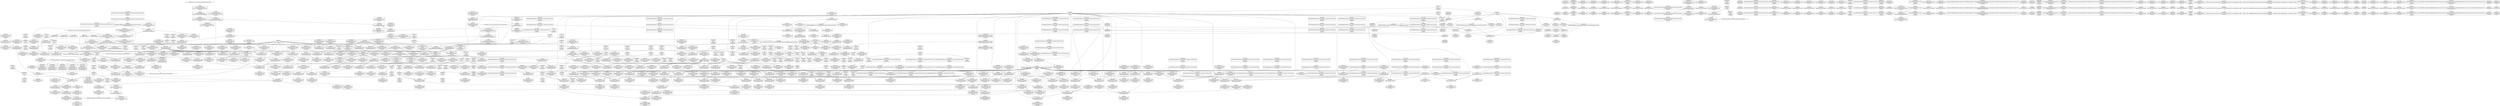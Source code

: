 digraph {
	CE0x54d9ec0 [shape=record,shape=Mrecord,label="{CE0x54d9ec0|selinux_xfrm_alloc_user:tmp62|security/selinux/xfrm.c,109|*SummSource*}"]
	CE0x54a4d90 [shape=record,shape=Mrecord,label="{CE0x54a4d90|i64_19|*Constant*|*SummSink*}"]
	CE0x5555d50 [shape=record,shape=Mrecord,label="{CE0x5555d50|COLLAPSED:_CMRE_0,1_}"]
	CE0x5479250 [shape=record,shape=Mrecord,label="{CE0x5479250|get_current227:entry|*SummSource*}"]
	CE0x5489130 [shape=record,shape=Mrecord,label="{CE0x5489130|GLOBAL:kmalloc222|*Constant*}"]
	CE0x554aab0 [shape=record,shape=Mrecord,label="{CE0x554aab0|selinux_xfrm_alloc_user:tmp64|security/selinux/xfrm.c,111|*SummSource*}"]
	CE0x548c460 [shape=record,shape=Mrecord,label="{CE0x548c460|selinux_xfrm_alloc_user:tmp33|security/selinux/xfrm.c,90}"]
	CE0x55594b0 [shape=record,shape=Mrecord,label="{CE0x55594b0|i64*_getelementptr_inbounds_(_34_x_i64_,_34_x_i64_*___llvm_gcov_ctr20,_i64_0,_i64_32)|*Constant*|*SummSink*}"]
	CE0x54d1ee0 [shape=record,shape=Mrecord,label="{CE0x54d1ee0|i64*_getelementptr_inbounds_(_2_x_i64_,_2_x_i64_*___llvm_gcov_ctr26,_i64_0,_i64_1)|*Constant*|*SummSource*}"]
	CE0x54abd20 [shape=record,shape=Mrecord,label="{CE0x54abd20|selinux_xfrm_alloc_user:if.end}"]
	CE0x54b2930 [shape=record,shape=Mrecord,label="{CE0x54b2930|selinux_xfrm_alloc_user:err}"]
	CE0x54b3c20 [shape=record,shape=Mrecord,label="{CE0x54b3c20|selinux_xfrm_alloc_user:if.end48}"]
	CE0x554d530 [shape=record,shape=Mrecord,label="{CE0x554d530|avc_has_perm:tsid|Function::avc_has_perm&Arg::tsid::|*SummSink*}"]
	CE0x5487970 [shape=record,shape=Mrecord,label="{CE0x5487970|_ret_i32_%retval.0,_!dbg_!27728|security/selinux/avc.c,775|*SummSource*}"]
	CE0x55561f0 [shape=record,shape=Mrecord,label="{CE0x55561f0|selinux_xfrm_alloc_user:tmp70|security/selinux/xfrm.c,114|*SummSource*}"]
	CE0x54d3b10 [shape=record,shape=Mrecord,label="{CE0x54d3b10|selinux_xfrm_alloc_user:call|security/selinux/xfrm.c,85|*SummSink*}"]
	CE0x54e2310 [shape=record,shape=Mrecord,label="{CE0x54e2310|selinux_xfrm_alloc_user:tmp57|security/selinux/xfrm.c,105}"]
	CE0x54c6640 [shape=record,shape=Mrecord,label="{CE0x54c6640|selinux_xfrm_alloc_user:conv23|security/selinux/xfrm.c,98}"]
	CE0x54970d0 [shape=record,shape=Mrecord,label="{CE0x54970d0|selinux_xfrm_alloc_user:land.lhs.true|*SummSink*}"]
	CE0x54a8c10 [shape=record,shape=Mrecord,label="{CE0x54a8c10|i64_14|*Constant*}"]
	CE0x549cae0 [shape=record,shape=Mrecord,label="{CE0x549cae0|i64_4096|*Constant*}"]
	CE0x54a7a10 [shape=record,shape=Mrecord,label="{CE0x54a7a10|selinux_xfrm_alloc_user:call40|security/selinux/xfrm.c,107|*SummSink*}"]
	CE0x54e74a0 [shape=record,shape=Mrecord,label="{CE0x54e74a0|i64_25|*Constant*|*SummSink*}"]
	CE0x5475a30 [shape=record,shape=Mrecord,label="{CE0x5475a30|selinux_xfrm_policy_alloc:tmp|*SummSource*}"]
	CE0x54dc2b0 [shape=record,shape=Mrecord,label="{CE0x54dc2b0|selinux_xfrm_alloc_user:cmp13|security/selinux/xfrm.c,91}"]
	CE0x547f140 [shape=record,shape=Mrecord,label="{CE0x547f140|selinux_xfrm_alloc_user:ctx_doi|security/selinux/xfrm.c,90|*SummSink*}"]
	CE0x54e0260 [shape=record,shape=Mrecord,label="{CE0x54e0260|selinux_xfrm_alloc_user:ctx_len32|security/selinux/xfrm.c,104|*SummSource*}"]
	CE0x54896e0 [shape=record,shape=Mrecord,label="{CE0x54896e0|%struct.xfrm_sec_ctx*_null|*Constant*}"]
	CE0x54a3aa0 [shape=record,shape=Mrecord,label="{CE0x54a3aa0|selinux_xfrm_alloc_user:cmp|security/selinux/xfrm.c,89|*SummSource*}"]
	CE0x548c7c0 [shape=record,shape=Mrecord,label="{CE0x548c7c0|selinux_xfrm_alloc_user:tmp33|security/selinux/xfrm.c,90|*SummSource*}"]
	CE0x549add0 [shape=record,shape=Mrecord,label="{CE0x549add0|selinux_xfrm_alloc_user:tmp11|security/selinux/xfrm.c,85}"]
	CE0x549dd10 [shape=record,shape=Mrecord,label="{CE0x549dd10|selinux_xfrm_alloc_user:tmp24|security/selinux/xfrm.c,89|*SummSource*}"]
	CE0x54d2700 [shape=record,shape=Mrecord,label="{CE0x54d2700|i64*_getelementptr_inbounds_(_2_x_i64_,_2_x_i64_*___llvm_gcov_ctr21,_i64_0,_i64_1)|*Constant*|*SummSource*}"]
	CE0x5557b60 [shape=record,shape=Mrecord,label="{CE0x5557b60|GLOBAL:atomic_inc221|*Constant*|*SummSink*}"]
	CE0x54971b0 [shape=record,shape=Mrecord,label="{CE0x54971b0|selinux_xfrm_alloc_user:if.end43|*SummSource*}"]
	CE0x547cd80 [shape=record,shape=Mrecord,label="{CE0x547cd80|selinux_xfrm_alloc_user:bb|*SummSource*}"]
	CE0x549efc0 [shape=record,shape=Mrecord,label="{CE0x549efc0|i64*_getelementptr_inbounds_(_34_x_i64_,_34_x_i64_*___llvm_gcov_ctr20,_i64_0,_i64_21)|*Constant*|*SummSource*}"]
	CE0x5556a30 [shape=record,shape=Mrecord,label="{CE0x5556a30|selinux_xfrm_alloc_user:tmp71|security/selinux/xfrm.c,114|*SummSink*}"]
	CE0x549c550 [shape=record,shape=Mrecord,label="{CE0x549c550|selinux_xfrm_alloc_user:conv18|security/selinux/xfrm.c,95}"]
	CE0x5485ff0 [shape=record,shape=Mrecord,label="{CE0x5485ff0|kmalloc222:flags|Function::kmalloc222&Arg::flags::|*SummSource*}"]
	CE0x5558830 [shape=record,shape=Mrecord,label="{CE0x5558830|_ret_void,_!dbg_!27715|./arch/x86/include/asm/atomic.h,94}"]
	CE0x54c4340 [shape=record,shape=Mrecord,label="{CE0x54c4340|selinux_xfrm_alloc_user:tmp36|security/selinux/xfrm.c,89|*SummSink*}"]
	CE0x555c020 [shape=record,shape=Mrecord,label="{CE0x555c020|selinux_xfrm_alloc_user:retval.0}"]
	CE0x549c2a0 [shape=record,shape=Mrecord,label="{CE0x549c2a0|selinux_xfrm_alloc_user:conv17|security/selinux/xfrm.c,94|*SummSource*}"]
	CE0x5473b50 [shape=record,shape=Mrecord,label="{CE0x5473b50|selinux_xfrm_policy_alloc:call|security/selinux/xfrm.c,289|*SummSink*}"]
	CE0x54c5d60 [shape=record,shape=Mrecord,label="{CE0x54c5d60|i64*_getelementptr_inbounds_(_2_x_i64_,_2_x_i64_*___llvm_gcov_ctr26,_i64_0,_i64_0)|*Constant*|*SummSource*}"]
	CE0x548c880 [shape=record,shape=Mrecord,label="{CE0x548c880|selinux_xfrm_alloc_user:tmp33|security/selinux/xfrm.c,90|*SummSink*}"]
	CE0x54e7f10 [shape=record,shape=Mrecord,label="{CE0x54e7f10|selinux_xfrm_alloc_user:tmp60|security/selinux/xfrm.c,108}"]
	CE0x5491640 [shape=record,shape=Mrecord,label="{CE0x5491640|selinux_xfrm_alloc_user:lor.lhs.false|*SummSink*}"]
	CE0x54b9020 [shape=record,shape=Mrecord,label="{CE0x54b9020|selinux_xfrm_alloc_user:tmp13|security/selinux/xfrm.c,85|*SummSink*}"]
	CE0x5485e20 [shape=record,shape=Mrecord,label="{CE0x5485e20|kmalloc222:flags|Function::kmalloc222&Arg::flags::}"]
	CE0x54d1a90 [shape=record,shape=Mrecord,label="{CE0x54d1a90|GLOBAL:selinux_xfrm_alloc_user.__warned|Global_var:selinux_xfrm_alloc_user.__warned|*SummSource*}"]
	CE0x5489440 [shape=record,shape=Mrecord,label="{CE0x5489440|_ret_i8*_%call,_!dbg_!27714|include/linux/slab.h,429|*SummSource*}"]
	CE0x5484c40 [shape=record,shape=Mrecord,label="{CE0x5484c40|selinux_xfrm_alloc_user:tmp20|security/selinux/xfrm.c,85|*SummSink*}"]
	CE0x554e260 [shape=record,shape=Mrecord,label="{CE0x554e260|avc_has_perm:requested|Function::avc_has_perm&Arg::requested::|*SummSink*}"]
	CE0x54c0070 [shape=record,shape=Mrecord,label="{CE0x54c0070|i64*_getelementptr_inbounds_(_2_x_i64_,_2_x_i64_*___llvm_gcov_ctr21,_i64_0,_i64_1)|*Constant*|*SummSink*}"]
	CE0x54df750 [shape=record,shape=Mrecord,label="{CE0x54df750|selinux_xfrm_alloc_user:tmp55|security/selinux/xfrm.c,100}"]
	CE0x555cb90 [shape=record,shape=Mrecord,label="{CE0x555cb90|selinux_xfrm_alloc_user:tmp77|security/selinux/xfrm.c,123}"]
	CE0x54d07c0 [shape=record,shape=Mrecord,label="{CE0x54d07c0|i64*_getelementptr_inbounds_(_2_x_i64_,_2_x_i64_*___llvm_gcov_ctr26,_i64_0,_i64_1)|*Constant*}"]
	CE0x5485c70 [shape=record,shape=Mrecord,label="{CE0x5485c70|kmalloc222:size|Function::kmalloc222&Arg::size::|*SummSource*}"]
	CE0x549c7e0 [shape=record,shape=Mrecord,label="{CE0x549c7e0|selinux_xfrm_alloc_user:conv18|security/selinux/xfrm.c,95|*SummSource*}"]
	CE0x54d4590 [shape=record,shape=Mrecord,label="{CE0x54d4590|i64_3|*Constant*|*SummSource*}"]
	CE0x547d900 [shape=record,shape=Mrecord,label="{CE0x547d900|i64*_getelementptr_inbounds_(_34_x_i64_,_34_x_i64_*___llvm_gcov_ctr20,_i64_0,_i64_6)|*Constant*}"]
	CE0x554d840 [shape=record,shape=Mrecord,label="{CE0x554d840|i16_39|*Constant*|*SummSource*}"]
	CE0x555c8e0 [shape=record,shape=Mrecord,label="{CE0x555c8e0|i64*_getelementptr_inbounds_(_34_x_i64_,_34_x_i64_*___llvm_gcov_ctr20,_i64_0,_i64_33)|*Constant*|*SummSink*}"]
	CE0x54e0af0 [shape=record,shape=Mrecord,label="{CE0x54e0af0|selinux_xfrm_alloc_user:conv34|security/selinux/xfrm.c,105}"]
	CE0x54c51e0 [shape=record,shape=Mrecord,label="{CE0x54c51e0|selinux_xfrm_alloc_user:tmp39|security/selinux/xfrm.c,89|*SummSource*}"]
	CE0x5554dd0 [shape=record,shape=Mrecord,label="{CE0x5554dd0|selinux_xfrm_alloc_user:tmp72|security/selinux/xfrm.c,116|*SummSink*}"]
	CE0x5476360 [shape=record,shape=Mrecord,label="{CE0x5476360|selinux_xfrm_alloc_user:tmp2|*SummSource*}"]
	CE0x54a5250 [shape=record,shape=Mrecord,label="{CE0x54a5250|selinux_xfrm_alloc_user:tmp43|security/selinux/xfrm.c,95}"]
	CE0x5473790 [shape=record,shape=Mrecord,label="{CE0x5473790|_ret_i32_%call,_!dbg_!27715|security/selinux/xfrm.c,289|*SummSink*}"]
	CE0x54d8c70 [shape=record,shape=Mrecord,label="{CE0x54d8c70|selinux_xfrm_alloc_user:arraydecay|security/selinux/xfrm.c,107}"]
	CE0x54a7850 [shape=record,shape=Mrecord,label="{CE0x54a7850|selinux_xfrm_alloc_user:call40|security/selinux/xfrm.c,107|*SummSource*}"]
	CE0x54e0b60 [shape=record,shape=Mrecord,label="{CE0x54e0b60|selinux_xfrm_alloc_user:conv34|security/selinux/xfrm.c,105|*SummSource*}"]
	CE0x54761f0 [shape=record,shape=Mrecord,label="{CE0x54761f0|selinux_xfrm_alloc_user:tmp2}"]
	CE0x54e9820 [shape=record,shape=Mrecord,label="{CE0x54e9820|atomic_inc221:bb|*SummSource*}"]
	CE0x54d25c0 [shape=record,shape=Mrecord,label="{CE0x54d25c0|i8_1|*Constant*|*SummSource*}"]
	CE0x54813d0 [shape=record,shape=Mrecord,label="{CE0x54813d0|selinux_xfrm_alloc_user:ctxp|Function::selinux_xfrm_alloc_user&Arg::ctxp::}"]
	CE0x55535d0 [shape=record,shape=Mrecord,label="{CE0x55535d0|i64*_getelementptr_inbounds_(_34_x_i64_,_34_x_i64_*___llvm_gcov_ctr20,_i64_0,_i64_30)|*Constant*}"]
	CE0x5553c30 [shape=record,shape=Mrecord,label="{CE0x5553c30|i64*_getelementptr_inbounds_(_34_x_i64_,_34_x_i64_*___llvm_gcov_ctr20,_i64_0,_i64_30)|*Constant*|*SummSink*}"]
	"CONST[source:1(input),value:2(dynamic)][purpose:{object}][SrcIdx:12]"
	CE0x54817f0 [shape=record,shape=Mrecord,label="{CE0x54817f0|i8*_getelementptr_inbounds_(_45_x_i8_,_45_x_i8_*_.str1245,_i32_0,_i32_0)|*Constant*}"]
	CE0x547de00 [shape=record,shape=Mrecord,label="{CE0x547de00|selinux_xfrm_policy_alloc:tmp3|*SummSource*}"]
	CE0x54742d0 [shape=record,shape=Mrecord,label="{CE0x54742d0|GLOBAL:selinux_xfrm_alloc_user|*Constant*|*SummSink*}"]
	CE0x54b17b0 [shape=record,shape=Mrecord,label="{CE0x54b17b0|selinux_xfrm_alloc_user:if.then15|*SummSource*}"]
	CE0x6030820 [shape=record,shape=Mrecord,label="{CE0x6030820|i64_4|*Constant*|*SummSink*}"]
	CE0x54e8830 [shape=record,shape=Mrecord,label="{CE0x54e8830|selinux_xfrm_alloc_user:tmp61|security/selinux/xfrm.c,108|*SummSink*}"]
	CE0x54a8f90 [shape=record,shape=Mrecord,label="{CE0x54a8f90|selinux_xfrm_alloc_user:ctx_str39|security/selinux/xfrm.c,107|*SummSource*}"]
	CE0x547fd70 [shape=record,shape=Mrecord,label="{CE0x547fd70|selinux_xfrm_alloc_user:return|*SummSource*}"]
	CE0x5559a50 [shape=record,shape=Mrecord,label="{CE0x5559a50|_call_void_atomic_inc221(%struct.atomic_t*_selinux_xfrm_refcount)_#10,_!dbg_!27810|security/selinux/xfrm.c,117|*SummSource*}"]
	CE0x54c2070 [shape=record,shape=Mrecord,label="{CE0x54c2070|get_current227:tmp3|*SummSource*}"]
	CE0x5490a60 [shape=record,shape=Mrecord,label="{CE0x5490a60|selinux_xfrm_alloc_user:tmp19|security/selinux/xfrm.c,85}"]
	CE0x54e2630 [shape=record,shape=Mrecord,label="{CE0x54e2630|selinux_xfrm_alloc_user:tmp57|security/selinux/xfrm.c,105|*SummSource*}"]
	CE0x54b4e40 [shape=record,shape=Mrecord,label="{CE0x54b4e40|selinux_xfrm_alloc_user:if.then47}"]
	CE0x54c1ca0 [shape=record,shape=Mrecord,label="{CE0x54c1ca0|selinux_xfrm_alloc_user:tmp15|security/selinux/xfrm.c,85}"]
	CE0x546a6a0 [shape=record,shape=Mrecord,label="{CE0x546a6a0|selinux_xfrm_alloc_user:if.then27|*SummSource*}"]
	CE0x54d0e60 [shape=record,shape=Mrecord,label="{CE0x54d0e60|atomic_inc221:tmp3|*SummSource*}"]
	CE0x54771e0 [shape=record,shape=Mrecord,label="{CE0x54771e0|selinux_xfrm_alloc_user:tmp32|security/selinux/xfrm.c,90|*SummSource*}"]
	CE0x54d2860 [shape=record,shape=Mrecord,label="{CE0x54d2860|get_current227:tmp2|*SummSink*}"]
	CE0x555dea0 [shape=record,shape=Mrecord,label="{CE0x555dea0|i64*_getelementptr_inbounds_(_2_x_i64_,_2_x_i64_*___llvm_gcov_ctr21,_i64_0,_i64_0)|*Constant*}"]
	CE0x54a3590 [shape=record,shape=Mrecord,label="{CE0x54a3590|_call_void_mcount()_#3|*SummSink*}"]
	CE0x54e92c0 [shape=record,shape=Mrecord,label="{CE0x54e92c0|i64_13|*Constant*|*SummSource*}"]
	CE0x5557f80 [shape=record,shape=Mrecord,label="{CE0x5557f80|GLOBAL:selinux_xfrm_refcount|Global_var:selinux_xfrm_refcount}"]
	CE0x5549f50 [shape=record,shape=Mrecord,label="{CE0x5549f50|4:_i32,_:_CR_0,4_|*MultipleSource*|security/selinux/xfrm.c,111|security/selinux/xfrm.c,85|security/selinux/xfrm.c,85}"]
	CE0x54a85e0 [shape=record,shape=Mrecord,label="{CE0x54a85e0|kmalloc222:tmp1}"]
	CE0x554e010 [shape=record,shape=Mrecord,label="{CE0x554e010|avc_has_perm:requested|Function::avc_has_perm&Arg::requested::}"]
	CE0x555c640 [shape=record,shape=Mrecord,label="{CE0x555c640|i64*_getelementptr_inbounds_(_34_x_i64_,_34_x_i64_*___llvm_gcov_ctr20,_i64_0,_i64_33)|*Constant*|*SummSource*}"]
	CE0x549a7c0 [shape=record,shape=Mrecord,label="{CE0x549a7c0|selinux_xfrm_alloc_user:if.then}"]
	CE0x548e0a0 [shape=record,shape=Mrecord,label="{CE0x548e0a0|selinux_xfrm_policy_alloc:uctx|Function::selinux_xfrm_policy_alloc&Arg::uctx::|*SummSource*}"]
	CE0x547bd40 [shape=record,shape=Mrecord,label="{CE0x547bd40|selinux_xfrm_alloc_user:if.then47|*SummSource*}"]
	CE0x54df9c0 [shape=record,shape=Mrecord,label="{CE0x54df9c0|selinux_xfrm_alloc_user:tmp55|security/selinux/xfrm.c,100|*SummSink*}"]
	CE0x54e76e0 [shape=record,shape=Mrecord,label="{CE0x54e76e0|i64_26|*Constant*|*SummSink*}"]
	CE0x54bb0c0 [shape=record,shape=Mrecord,label="{CE0x54bb0c0|i1_true|*Constant*|*SummSink*}"]
	CE0x5491cc0 [shape=record,shape=Mrecord,label="{CE0x5491cc0|selinux_xfrm_alloc_user:land.lhs.true}"]
	CE0x54b8330 [shape=record,shape=Mrecord,label="{CE0x54b8330|kmalloc222:tmp2|*SummSource*}"]
	CE0x548e3b0 [shape=record,shape=Mrecord,label="{CE0x548e3b0|selinux_xfrm_policy_alloc:call|security/selinux/xfrm.c,289|*SummSource*}"]
	CE0x5492310 [shape=record,shape=Mrecord,label="{CE0x5492310|i8*_getelementptr_inbounds_(_24_x_i8_,_24_x_i8_*_.str244,_i32_0,_i32_0)|*Constant*}"]
	CE0x5472a00 [shape=record,shape=Mrecord,label="{CE0x5472a00|i64*_getelementptr_inbounds_(_2_x_i64_,_2_x_i64_*___llvm_gcov_ctr6,_i64_0,_i64_0)|*Constant*|*SummSink*}"]
	CE0x549d9b0 [shape=record,shape=Mrecord,label="{CE0x549d9b0|selinux_xfrm_alloc_user:tmp24|security/selinux/xfrm.c,89}"]
	CE0x54bc020 [shape=record,shape=Mrecord,label="{CE0x54bc020|selinux_xfrm_alloc_user:call|security/selinux/xfrm.c,85}"]
	CE0x5558d50 [shape=record,shape=Mrecord,label="{CE0x5558d50|selinux_xfrm_alloc_user:rc.0|*SummSource*}"]
	CE0x54c7270 [shape=record,shape=Mrecord,label="{CE0x54c7270|selinux_xfrm_alloc_user:add|security/selinux/xfrm.c,98}"]
	CE0x548b0c0 [shape=record,shape=Mrecord,label="{CE0x548b0c0|GLOBAL:__kmalloc|*Constant*}"]
	CE0x5557320 [shape=record,shape=Mrecord,label="{CE0x5557320|COLLAPSED:_CMRE_4,8_}"]
	CE0x54df110 [shape=record,shape=Mrecord,label="{CE0x54df110|selinux_xfrm_alloc_user:tmp54|security/selinux/xfrm.c,100}"]
	CE0x5487ed0 [shape=record,shape=Mrecord,label="{CE0x5487ed0|selinux_xfrm_alloc_user:tobool46|security/selinux/xfrm.c,113}"]
	CE0x54b6e90 [shape=record,shape=Mrecord,label="{CE0x54b6e90|selinux_xfrm_alloc_user:tmp30|*LoadInst*|security/selinux/xfrm.c,90}"]
	CE0x54b7750 [shape=record,shape=Mrecord,label="{CE0x54b7750|selinux_xfrm_alloc_user:conv|security/selinux/xfrm.c,90|*SummSink*}"]
	CE0x549aff0 [shape=record,shape=Mrecord,label="{CE0x549aff0|selinux_xfrm_policy_alloc:gfp|Function::selinux_xfrm_policy_alloc&Arg::gfp::}"]
	CE0x54b8fb0 [shape=record,shape=Mrecord,label="{CE0x54b8fb0|selinux_xfrm_alloc_user:tmp14|security/selinux/xfrm.c,85|*SummSource*}"]
	CE0x54dfd00 [shape=record,shape=Mrecord,label="{CE0x54dfd00|selinux_xfrm_alloc_user:conv31|security/selinux/xfrm.c,104|*SummSink*}"]
	CE0x5484cb0 [shape=record,shape=Mrecord,label="{CE0x5484cb0|selinux_xfrm_alloc_user:tmp20|security/selinux/xfrm.c,85|*SummSource*}"]
	CE0x5501ac0 [shape=record,shape=Mrecord,label="{CE0x5501ac0|i64_23|*Constant*}"]
	CE0x5555ce0 [shape=record,shape=Mrecord,label="{CE0x5555ce0|0:_%struct.xfrm_sec_ctx*,_:_CME:_elem_0:default:}"]
	CE0x54e40c0 [shape=record,shape=Mrecord,label="{CE0x54e40c0|selinux_xfrm_alloc_user:arrayidx38|security/selinux/xfrm.c,106|*SummSource*}"]
	CE0x5473580 [shape=record,shape=Mrecord,label="{CE0x5473580|GLOBAL:selinux_xfrm_alloc_user|*Constant*|*SummSource*}"]
	CE0x5558980 [shape=record,shape=Mrecord,label="{CE0x5558980|_ret_void,_!dbg_!27715|./arch/x86/include/asm/atomic.h,94|*SummSource*}"]
	CE0x54e7640 [shape=record,shape=Mrecord,label="{CE0x54e7640|i64_26|*Constant*|*SummSource*}"]
	CE0x54be750 [shape=record,shape=Mrecord,label="{CE0x54be750|kmalloc222:tmp3}"]
	CE0x54b9370 [shape=record,shape=Mrecord,label="{CE0x54b9370|_call_void_mcount()_#3|*SummSource*}"]
	CE0x54df810 [shape=record,shape=Mrecord,label="{CE0x54df810|selinux_xfrm_alloc_user:tmp55|security/selinux/xfrm.c,100|*SummSource*}"]
	CE0x54e3ac0 [shape=record,shape=Mrecord,label="{CE0x54e3ac0|selinux_xfrm_alloc_user:ctx_str37|security/selinux/xfrm.c,106}"]
	CE0x54bf8a0 [shape=record,shape=Mrecord,label="{CE0x54bf8a0|get_current227:tmp2|*SummSource*}"]
	CE0x554e660 [shape=record,shape=Mrecord,label="{CE0x554e660|avc_has_perm:auditdata|Function::avc_has_perm&Arg::auditdata::|*SummSink*}"]
	CE0x554e0f0 [shape=record,shape=Mrecord,label="{CE0x554e0f0|avc_has_perm:requested|Function::avc_has_perm&Arg::requested::|*SummSource*}"]
	CE0x548b8d0 [shape=record,shape=Mrecord,label="{CE0x548b8d0|i64_29|*Constant*|*SummSink*}"]
	CE0x547f8a0 [shape=record,shape=Mrecord,label="{CE0x547f8a0|selinux_xfrm_alloc_user:tmp9|security/selinux/xfrm.c,85|*SummSink*}"]
	CE0x54877d0 [shape=record,shape=Mrecord,label="{CE0x54877d0|i32_3|*Constant*}"]
	CE0x5474010 [shape=record,shape=Mrecord,label="{CE0x5474010|selinux_xfrm_policy_alloc:ctxp|Function::selinux_xfrm_policy_alloc&Arg::ctxp::}"]
	CE0x5473ca0 [shape=record,shape=Mrecord,label="{CE0x5473ca0|selinux_xfrm_alloc_user:lor.lhs.false11|*SummSource*}"]
	CE0x54e2170 [shape=record,shape=Mrecord,label="{CE0x54e2170|selinux_xfrm_alloc_user:arrayidx|security/selinux/xfrm.c,105|*SummSource*}"]
	CE0x54c33d0 [shape=record,shape=Mrecord,label="{CE0x54c33d0|selinux_xfrm_alloc_user:tmp29|security/selinux/xfrm.c,89|*SummSink*}"]
	CE0x5493790 [shape=record,shape=Mrecord,label="{CE0x5493790|selinux_xfrm_alloc_user:tmp17|security/selinux/xfrm.c,85|*SummSource*}"]
	CE0x548c9f0 [shape=record,shape=Mrecord,label="{CE0x548c9f0|selinux_xfrm_alloc_user:tmp34|security/selinux/xfrm.c,90}"]
	CE0x54a7020 [shape=record,shape=Mrecord,label="{CE0x54a7020|selinux_xfrm_alloc_user:tmp6|security/selinux/xfrm.c,85|*SummSink*}"]
	CE0x5478160 [shape=record,shape=Mrecord,label="{CE0x5478160|selinux_xfrm_policy_alloc:bb}"]
	CE0x548f860 [shape=record,shape=Mrecord,label="{CE0x548f860|selinux_xfrm_alloc_user:call4|security/selinux/xfrm.c,85|*SummSource*}"]
	CE0x5564d00 [shape=record,shape=Mrecord,label="{CE0x5564d00|_call_void_asm_sideeffect_.pushsection_.smp_locks,_22a_22_0A.balign_4_0A.long_671f_-_._0A.popsection_0A671:_0A_09lock_incl_$0_,_*m,*m,_dirflag_,_fpsr_,_flags_(i32*_%counter,_i32*_%counter)_#3,_!dbg_!27713,_!srcloc_!27714|./arch/x86/include/asm/atomic.h,92|*SummSource*}"]
	CE0x554bfb0 [shape=record,shape=Mrecord,label="{CE0x554bfb0|selinux_xfrm_alloc_user:call45|security/selinux/xfrm.c,111|*SummSource*}"]
	CE0x5493420 [shape=record,shape=Mrecord,label="{CE0x5493420|i64_2|*Constant*|*SummSource*}"]
	"CONST[source:0(mediator),value:2(dynamic)][purpose:{object}][SnkIdx:2]"
	CE0x54a3780 [shape=record,shape=Mrecord,label="{CE0x54a3780|selinux_xfrm_alloc_user:tmp21|security/selinux/xfrm.c,85|*SummSource*}"]
	CE0x54a8ad0 [shape=record,shape=Mrecord,label="{CE0x54a8ad0|selinux_xfrm_alloc_user:tmp32|security/selinux/xfrm.c,90}"]
	CE0x5482780 [shape=record,shape=Mrecord,label="{CE0x5482780|selinux_xfrm_alloc_user:uctx|Function::selinux_xfrm_alloc_user&Arg::uctx::}"]
	CE0x54780b0 [shape=record,shape=Mrecord,label="{CE0x54780b0|selinux_xfrm_policy_alloc:tmp1|*SummSink*}"]
	CE0x554ae30 [shape=record,shape=Mrecord,label="{CE0x554ae30|selinux_xfrm_alloc_user:ctx_sid44|security/selinux/xfrm.c,111|*SummSource*}"]
	CE0x5482aa0 [shape=record,shape=Mrecord,label="{CE0x5482aa0|selinux_xfrm_alloc_user:tmp11|security/selinux/xfrm.c,85|*SummSink*}"]
	CE0x54dd800 [shape=record,shape=Mrecord,label="{CE0x54dd800|selinux_xfrm_alloc_user:ctx_doi29|security/selinux/xfrm.c,102|*SummSink*}"]
	CE0x5552b00 [shape=record,shape=Mrecord,label="{CE0x5552b00|selinux_xfrm_alloc_user:tmp68|security/selinux/xfrm.c,113}"]
	CE0x5498790 [shape=record,shape=Mrecord,label="{CE0x5498790|_call_void_mcount()_#3|*SummSource*}"]
	CE0x54c2ed0 [shape=record,shape=Mrecord,label="{CE0x54c2ed0|selinux_xfrm_alloc_user:tmp28|security/selinux/xfrm.c,89|*SummSink*}"]
	CE0x5504930 [shape=record,shape=Mrecord,label="{CE0x5504930|selinux_xfrm_alloc_user:tmp40|security/selinux/xfrm.c,92|*SummSink*}"]
	CE0x5481860 [shape=record,shape=Mrecord,label="{CE0x5481860|i8*_getelementptr_inbounds_(_45_x_i8_,_45_x_i8_*_.str1245,_i32_0,_i32_0)|*Constant*|*SummSource*}"]
	CE0x54becd0 [shape=record,shape=Mrecord,label="{CE0x54becd0|selinux_xfrm_alloc_user:tmp8|security/selinux/xfrm.c,85|*SummSource*}"]
	CE0x5557ea0 [shape=record,shape=Mrecord,label="{CE0x5557ea0|atomic_inc221:entry|*SummSink*}"]
	CE0x54c1a00 [shape=record,shape=Mrecord,label="{CE0x54c1a00|COLLAPSED:_GCMRE___llvm_gcov_ctr22_internal_global_2_x_i64_zeroinitializer:_elem_0:default:}"]
	CE0x54df1f0 [shape=record,shape=Mrecord,label="{CE0x54df1f0|selinux_xfrm_alloc_user:tmp54|security/selinux/xfrm.c,100|*SummSink*}"]
	CE0x555ad40 [shape=record,shape=Mrecord,label="{CE0x555ad40|GLOBAL:kfree|*Constant*}"]
	CE0x5558370 [shape=record,shape=Mrecord,label="{CE0x5558370|atomic_inc221:v|Function::atomic_inc221&Arg::v::}"]
	CE0x54e2a00 [shape=record,shape=Mrecord,label="{CE0x54e2a00|selinux_xfrm_alloc_user:conv34|security/selinux/xfrm.c,105}"]
	CE0x54be960 [shape=record,shape=Mrecord,label="{CE0x54be960|kmalloc222:tmp3|*SummSink*}"]
	CE0x54b88b0 [shape=record,shape=Mrecord,label="{CE0x54b88b0|i64_5|*Constant*|*SummSource*}"]
	CE0x5488a10 [shape=record,shape=Mrecord,label="{CE0x5488a10|i32_3|*Constant*|*SummSink*}"]
	CE0x5476000 [shape=record,shape=Mrecord,label="{CE0x5476000|selinux_xfrm_alloc_user:tmp|*SummSource*}"]
	CE0x55053d0 [shape=record,shape=Mrecord,label="{CE0x55053d0|i32_4|*Constant*}"]
	CE0x54c4f10 [shape=record,shape=Mrecord,label="{CE0x54c4f10|selinux_xfrm_alloc_user:tmp39|security/selinux/xfrm.c,89}"]
	CE0x54e12e0 [shape=record,shape=Mrecord,label="{CE0x54e12e0|selinux_xfrm_alloc_user:ctx_str|security/selinux/xfrm.c,105|*SummSource*}"]
	CE0x54e4050 [shape=record,shape=Mrecord,label="{CE0x54e4050|selinux_xfrm_alloc_user:arrayidx38|security/selinux/xfrm.c,106}"]
	CE0x548d0d0 [shape=record,shape=Mrecord,label="{CE0x548d0d0|selinux_xfrm_alloc_user:tmp1|*SummSink*}"]
	CE0x54b7050 [shape=record,shape=Mrecord,label="{CE0x54b7050|selinux_xfrm_alloc_user:tmp30|*LoadInst*|security/selinux/xfrm.c,90|*SummSource*}"]
	CE0x5554870 [shape=record,shape=Mrecord,label="{CE0x5554870|i64*_getelementptr_inbounds_(_34_x_i64_,_34_x_i64_*___llvm_gcov_ctr20,_i64_0,_i64_31)|*Constant*|*SummSink*}"]
	CE0x54a5070 [shape=record,shape=Mrecord,label="{CE0x54a5070|i64_20|*Constant*}"]
	CE0x5475d80 [shape=record,shape=Mrecord,label="{CE0x5475d80|selinux_xfrm_policy_alloc:ctxp|Function::selinux_xfrm_policy_alloc&Arg::ctxp::|*SummSink*}"]
	CE0x5493e80 [shape=record,shape=Mrecord,label="{CE0x5493e80|i64_0|*Constant*|*SummSink*}"]
	CE0x548ab40 [shape=record,shape=Mrecord,label="{CE0x548ab40|i64_22|*Constant*|*SummSource*}"]
	CE0x5470400 [shape=record,shape=Mrecord,label="{CE0x5470400|_call_void_mcount()_#3}"]
	CE0x5502360 [shape=record,shape=Mrecord,label="{CE0x5502360|selinux_xfrm_alloc_user:tmp51|security/selinux/xfrm.c,99|*SummSink*}"]
	CE0x55589f0 [shape=record,shape=Mrecord,label="{CE0x55589f0|_ret_void,_!dbg_!27715|./arch/x86/include/asm/atomic.h,94|*SummSink*}"]
	CE0x5554d60 [shape=record,shape=Mrecord,label="{CE0x5554d60|selinux_xfrm_alloc_user:tmp72|security/selinux/xfrm.c,116|*SummSource*}"]
	CE0x54d9f30 [shape=record,shape=Mrecord,label="{CE0x54d9f30|selinux_xfrm_alloc_user:tmp62|security/selinux/xfrm.c,109|*SummSink*}"]
	CE0x555b0b0 [shape=record,shape=Mrecord,label="{CE0x555b0b0|_call_void_kfree(i8*_%tmp76)_#10,_!dbg_!27813|security/selinux/xfrm.c,121}"]
	CE0x55028a0 [shape=record,shape=Mrecord,label="{CE0x55028a0|selinux_xfrm_alloc_user:tmp52|security/selinux/xfrm.c,99|*SummSink*}"]
	CE0x54dee50 [shape=record,shape=Mrecord,label="{CE0x54dee50|selinux_xfrm_alloc_user:conv31|security/selinux/xfrm.c,104}"]
	CE0x54a81c0 [shape=record,shape=Mrecord,label="{CE0x54a81c0|selinux_xfrm_alloc_user:tobool41|security/selinux/xfrm.c,108}"]
	CE0x5472f80 [shape=record,shape=Mrecord,label="{CE0x5472f80|selinux_xfrm_policy_alloc:bb|*SummSink*}"]
	CE0x5484b50 [shape=record,shape=Mrecord,label="{CE0x5484b50|selinux_xfrm_alloc_user:tmp20|security/selinux/xfrm.c,85}"]
	CE0x54c3d80 [shape=record,shape=Mrecord,label="{CE0x54c3d80|selinux_xfrm_alloc_user:tmp37|security/selinux/xfrm.c,89}"]
	CE0x54932d0 [shape=record,shape=Mrecord,label="{CE0x54932d0|GLOBAL:get_current227|*Constant*|*SummSource*}"]
	CE0x5552e60 [shape=record,shape=Mrecord,label="{CE0x5552e60|selinux_xfrm_alloc_user:tmp68|security/selinux/xfrm.c,113|*SummSource*}"]
	CE0x54e8270 [shape=record,shape=Mrecord,label="{CE0x54e8270|selinux_xfrm_alloc_user:tmp60|security/selinux/xfrm.c,108|*SummSource*}"]
	CE0x547ac90 [shape=record,shape=Mrecord,label="{CE0x547ac90|selinux_xfrm_alloc_user:tmp4|security/selinux/xfrm.c,85|*SummSink*}"]
	CE0x548de10 [shape=record,shape=Mrecord,label="{CE0x548de10|selinux_xfrm_alloc_user:cred|security/selinux/xfrm.c,85|*SummSink*}"]
	CE0x5475f90 [shape=record,shape=Mrecord,label="{CE0x5475f90|selinux_xfrm_alloc_user:tmp}"]
	CE0x54a9400 [shape=record,shape=Mrecord,label="{CE0x54a9400|selinux_xfrm_alloc_user:tmp7|security/selinux/xfrm.c,85}"]
	CE0x54bd680 [shape=record,shape=Mrecord,label="{CE0x54bd680|%struct.xfrm_user_sec_ctx*_null|*Constant*|*SummSink*}"]
	CE0x548ce70 [shape=record,shape=Mrecord,label="{CE0x548ce70|i64*_getelementptr_inbounds_(_34_x_i64_,_34_x_i64_*___llvm_gcov_ctr20,_i64_0,_i64_1)|*Constant*}"]
	CE0x54a8c80 [shape=record,shape=Mrecord,label="{CE0x54a8c80|i64_14|*Constant*|*SummSource*}"]
	CE0x54c6920 [shape=record,shape=Mrecord,label="{CE0x54c6920|i64_8|*Constant*}"]
	CE0x54e0410 [shape=record,shape=Mrecord,label="{CE0x54e0410|selinux_xfrm_alloc_user:ctx_len32|security/selinux/xfrm.c,104|*SummSink*}"]
	CE0x549bbe0 [shape=record,shape=Mrecord,label="{CE0x549bbe0|selinux_xfrm_alloc_user:tmp42|*LoadInst*|security/selinux/xfrm.c,94|*SummSource*}"]
	CE0x54dc130 [shape=record,shape=Mrecord,label="{CE0x54dc130|selinux_xfrm_alloc_user:conv12|security/selinux/xfrm.c,91|*SummSink*}"]
	CE0x554c5e0 [shape=record,shape=Mrecord,label="{CE0x554c5e0|i32_(i32,_i32,_i16,_i32,_%struct.common_audit_data.1017*)*_bitcast_(i32_(i32,_i32,_i16,_i32,_%struct.common_audit_data.495*)*_avc_has_perm_to_i32_(i32,_i32,_i16,_i32,_%struct.common_audit_data.1017*)*)|*Constant*|*SummSink*}"]
	CE0x547efd0 [shape=record,shape=Mrecord,label="{CE0x547efd0|selinux_xfrm_alloc_user:ctx_doi|security/selinux/xfrm.c,90}"]
	CE0x54786b0 [shape=record,shape=Mrecord,label="{CE0x54786b0|i64*_getelementptr_inbounds_(_34_x_i64_,_34_x_i64_*___llvm_gcov_ctr20,_i64_0,_i64_1)|*Constant*|*SummSink*}"]
	CE0x54a48c0 [shape=record,shape=Mrecord,label="{CE0x54a48c0|selinux_xfrm_alloc_user:cmp19|security/selinux/xfrm.c,95|*SummSource*}"]
	CE0x54bedf0 [shape=record,shape=Mrecord,label="{CE0x54bedf0|selinux_xfrm_alloc_user:tobool1|security/selinux/xfrm.c,85}"]
	CE0x547ef60 [shape=record,shape=Mrecord,label="{CE0x547ef60|COLLAPSED:_CMRE:_elem_0::|security/selinux/xfrm.c,90}"]
	CE0x555cc00 [shape=record,shape=Mrecord,label="{CE0x555cc00|selinux_xfrm_alloc_user:tmp77|security/selinux/xfrm.c,123|*SummSource*}"]
	CE0x549fe30 [shape=record,shape=Mrecord,label="{CE0x549fe30|selinux_xfrm_alloc_user:tmp48|security/selinux/xfrm.c,96}"]
	CE0x680ca50 [shape=record,shape=Mrecord,label="{CE0x680ca50|selinux_xfrm_alloc_user:lor.lhs.false|*SummSource*}"]
	CE0x54bee60 [shape=record,shape=Mrecord,label="{CE0x54bee60|selinux_xfrm_alloc_user:tmp8|security/selinux/xfrm.c,85|*SummSink*}"]
	CE0x54b9e30 [shape=record,shape=Mrecord,label="{CE0x54b9e30|i64*_getelementptr_inbounds_(_34_x_i64_,_34_x_i64_*___llvm_gcov_ctr20,_i64_0,_i64_6)|*Constant*|*SummSink*}"]
	CE0x5496560 [shape=record,shape=Mrecord,label="{CE0x5496560|selinux_xfrm_alloc_user:tmp59|security/selinux/xfrm.c,108}"]
	CE0x54a4cd0 [shape=record,shape=Mrecord,label="{CE0x54a4cd0|i64_19|*Constant*|*SummSource*}"]
	CE0x54b82c0 [shape=record,shape=Mrecord,label="{CE0x54b82c0|kmalloc222:tmp2}"]
	CE0x54c3fb0 [shape=record,shape=Mrecord,label="{CE0x54c3fb0|i64_16|*Constant*|*SummSource*}"]
	CE0x54bc740 [shape=record,shape=Mrecord,label="{CE0x54bc740|selinux_xfrm_alloc_user:if.end28|*SummSink*}"]
	CE0x54ae0a0 [shape=record,shape=Mrecord,label="{CE0x54ae0a0|selinux_xfrm_alloc_user:if.end|*SummSink*}"]
	CE0x54a3a00 [shape=record,shape=Mrecord,label="{CE0x54a3a00|selinux_xfrm_alloc_user:cmp|security/selinux/xfrm.c,89}"]
	CE0x54e89e0 [shape=record,shape=Mrecord,label="{CE0x54e89e0|i64*_getelementptr_inbounds_(_34_x_i64_,_34_x_i64_*___llvm_gcov_ctr20,_i64_0,_i64_27)|*Constant*}"]
	CE0x54938d0 [shape=record,shape=Mrecord,label="{CE0x54938d0|selinux_xfrm_alloc_user:tmp18|security/selinux/xfrm.c,85}"]
	CE0x554b9f0 [shape=record,shape=Mrecord,label="{CE0x554b9f0|selinux_xfrm_alloc_user:tmp65|security/selinux/xfrm.c,111|*SummSource*}"]
	CE0x55592b0 [shape=record,shape=Mrecord,label="{CE0x55592b0|i64*_getelementptr_inbounds_(_34_x_i64_,_34_x_i64_*___llvm_gcov_ctr20,_i64_0,_i64_32)|*Constant*|*SummSource*}"]
	CE0x555abd0 [shape=record,shape=Mrecord,label="{CE0x555abd0|selinux_xfrm_alloc_user:tmp76|security/selinux/xfrm.c,121|*SummSink*}"]
	CE0x5555e10 [shape=record,shape=Mrecord,label="{CE0x5555e10|COLLAPSED:_CMRE_1,2_}"]
	"CONST[source:0(mediator),value:2(dynamic)][purpose:{subject}][SrcIdx:15]"
	CE0x555a740 [shape=record,shape=Mrecord,label="{CE0x555a740|selinux_xfrm_alloc_user:tmp75|security/selinux/xfrm.c,121|*SummSink*}"]
	CE0x554a8f0 [shape=record,shape=Mrecord,label="{CE0x554a8f0|4:_i32,_:_CR_20,24_|*MultipleSource*|security/selinux/xfrm.c,111|security/selinux/xfrm.c,85|security/selinux/xfrm.c,85}"]
	CE0x549bf10 [shape=record,shape=Mrecord,label="{CE0x549bf10|selinux_xfrm_alloc_user:conv17|security/selinux/xfrm.c,94}"]
	CE0x54c2380 [shape=record,shape=Mrecord,label="{CE0x54c2380|i64*_getelementptr_inbounds_(_2_x_i64_,_2_x_i64_*___llvm_gcov_ctr21,_i64_0,_i64_0)|*Constant*|*SummSink*}"]
	CE0x54dbcb0 [shape=record,shape=Mrecord,label="{CE0x54dbcb0|selinux_xfrm_alloc_user:conv12|security/selinux/xfrm.c,91}"]
	CE0x5556880 [shape=record,shape=Mrecord,label="{CE0x5556880|selinux_xfrm_alloc_user:tmp71|security/selinux/xfrm.c,114|*SummSource*}"]
	CE0x54acfc0 [shape=record,shape=Mrecord,label="{CE0x54acfc0|selinux_xfrm_alloc_user:if.end|*SummSource*}"]
	CE0x5502480 [shape=record,shape=Mrecord,label="{CE0x5502480|selinux_xfrm_alloc_user:tmp52|security/selinux/xfrm.c,99}"]
	CE0x554d0a0 [shape=record,shape=Mrecord,label="{CE0x554d0a0|avc_has_perm:ssid|Function::avc_has_perm&Arg::ssid::|*SummSource*}"]
	CE0x546a8b0 [shape=record,shape=Mrecord,label="{CE0x546a8b0|selinux_xfrm_alloc_user:entry|*SummSink*}"]
	CE0x5490cc0 [shape=record,shape=Mrecord,label="{CE0x5490cc0|i32_22|*Constant*}"]
	CE0x5488f50 [shape=record,shape=Mrecord,label="{CE0x5488f50|selinux_xfrm_alloc_user:call25|security/selinux/xfrm.c,98|*SummSource*}"]
	CE0x54a9610 [shape=record,shape=Mrecord,label="{CE0x54a9610|get_current227:tmp4|./arch/x86/include/asm/current.h,14}"]
	CE0x707df70 [shape=record,shape=Mrecord,label="{CE0x707df70|selinux_xfrm_alloc_user:if.end22|*SummSink*}"]
	CE0x547fe20 [shape=record,shape=Mrecord,label="{CE0x547fe20|selinux_xfrm_policy_alloc:tmp3}"]
	CE0x556a870 [shape=record,shape=Mrecord,label="{CE0x556a870|atomic_inc221:counter|./arch/x86/include/asm/atomic.h,93|*SummSource*}"]
	CE0x5489e70 [shape=record,shape=Mrecord,label="{CE0x5489e70|selinux_xfrm_alloc_user:tmp49|security/selinux/xfrm.c,98|*SummSink*}"]
	CE0x54dc000 [shape=record,shape=Mrecord,label="{CE0x54dc000|selinux_xfrm_alloc_user:conv12|security/selinux/xfrm.c,91|*SummSource*}"]
	CE0x5558ea0 [shape=record,shape=Mrecord,label="{CE0x5558ea0|selinux_xfrm_alloc_user:rc.0|*SummSink*}"]
	CE0x54c52a0 [shape=record,shape=Mrecord,label="{CE0x54c52a0|selinux_xfrm_alloc_user:tmp39|security/selinux/xfrm.c,89|*SummSink*}"]
	CE0x5485630 [shape=record,shape=Mrecord,label="{CE0x5485630|kmalloc222:entry}"]
	CE0x5469d70 [shape=record,shape=Mrecord,label="{CE0x5469d70|i64*_getelementptr_inbounds_(_2_x_i64_,_2_x_i64_*___llvm_gcov_ctr6,_i64_0,_i64_1)|*Constant*|*SummSource*}"]
	CE0x54b7c20 [shape=record,shape=Mrecord,label="{CE0x54b7c20|i32_1|*Constant*|*SummSink*}"]
	CE0x54c3b30 [shape=record,shape=Mrecord,label="{CE0x54c3b30|kmalloc222:call|include/linux/slab.h,429|*SummSource*}"]
	CE0x5469940 [shape=record,shape=Mrecord,label="{CE0x5469940|selinux_xfrm_policy_alloc:tmp2|*SummSink*}"]
	CE0x548a270 [shape=record,shape=Mrecord,label="{CE0x548a270|%struct.xfrm_sec_ctx*_null|*Constant*|*SummSink*}"]
	CE0x5493f40 [shape=record,shape=Mrecord,label="{CE0x5493f40|selinux_xfrm_alloc_user:tmp5|security/selinux/xfrm.c,85|*SummSink*}"]
	CE0x54c0e80 [shape=record,shape=Mrecord,label="{CE0x54c0e80|selinux_xfrm_alloc_user:tmp23|security/selinux/xfrm.c,89}"]
	CE0x5474430 [shape=record,shape=Mrecord,label="{CE0x5474430|selinux_xfrm_policy_alloc:tmp|*SummSink*}"]
	CE0x54db0d0 [shape=record,shape=Mrecord,label="{CE0x54db0d0|selinux_xfrm_alloc_user:sid|security/selinux/xfrm.c,111|*SummSink*}"]
	CE0x5486100 [shape=record,shape=Mrecord,label="{CE0x5486100|kmalloc222:flags|Function::kmalloc222&Arg::flags::|*SummSink*}"]
	CE0x548a6f0 [shape=record,shape=Mrecord,label="{CE0x548a6f0|selinux_xfrm_alloc_user:tobool26|security/selinux/xfrm.c,99|*SummSource*}"]
	CE0x5484ed0 [shape=record,shape=Mrecord,label="{CE0x5484ed0|%struct.xfrm_sec_ctx**_null|*Constant*|*SummSink*}"]
	CE0x548ee40 [shape=record,shape=Mrecord,label="{CE0x548ee40|selinux_xfrm_alloc_user:tmp12|security/selinux/xfrm.c,85|*SummSource*}"]
	CE0x554ce50 [shape=record,shape=Mrecord,label="{CE0x554ce50|avc_has_perm:ssid|Function::avc_has_perm&Arg::ssid::}"]
	CE0x54888a0 [shape=record,shape=Mrecord,label="{CE0x54888a0|i32_3|*Constant*|*SummSource*}"]
	CE0x54c6e70 [shape=record,shape=Mrecord,label="{CE0x54c6e70|i64_8|*Constant*|*SummSink*}"]
	CE0x5491de0 [shape=record,shape=Mrecord,label="{CE0x5491de0|selinux_xfrm_policy_alloc:entry|*SummSource*}"]
	CE0x5557030 [shape=record,shape=Mrecord,label="{CE0x5557030|COLLAPSED:_CMRE_2,4_}"]
	CE0x54a50e0 [shape=record,shape=Mrecord,label="{CE0x54a50e0|i64_20|*Constant*|*SummSource*}"]
	CE0x548bcc0 [shape=record,shape=Mrecord,label="{CE0x548bcc0|i64_28|*Constant*|*SummSource*}"]
	CE0x54948e0 [shape=record,shape=Mrecord,label="{CE0x54948e0|_call_void_mcount()_#3|*SummSink*}"]
	CE0x54818d0 [shape=record,shape=Mrecord,label="{CE0x54818d0|i8*_getelementptr_inbounds_(_45_x_i8_,_45_x_i8_*_.str1245,_i32_0,_i32_0)|*Constant*|*SummSink*}"]
	CE0x54c4ce0 [shape=record,shape=Mrecord,label="{CE0x54c4ce0|selinux_xfrm_alloc_user:tmp38|security/selinux/xfrm.c,89|*SummSource*}"]
	CE0x5552960 [shape=record,shape=Mrecord,label="{CE0x5552960|selinux_xfrm_alloc_user:tmp67|security/selinux/xfrm.c,113|*SummSource*}"]
	CE0x55585e0 [shape=record,shape=Mrecord,label="{CE0x55585e0|atomic_inc221:v|Function::atomic_inc221&Arg::v::|*SummSource*}"]
	CE0x54a2840 [shape=record,shape=Mrecord,label="{CE0x54a2840|COLLAPSED:_GCMRE___llvm_gcov_ctr26_internal_global_2_x_i64_zeroinitializer:_elem_0:default:}"]
	CE0x54974a0 [shape=record,shape=Mrecord,label="{CE0x54974a0|selinux_xfrm_alloc_user:security|security/selinux/xfrm.c,85}"]
	CE0x54a5940 [shape=record,shape=Mrecord,label="{CE0x54a5940|selinux_xfrm_alloc_user:tmp44|security/selinux/xfrm.c,95|*SummSink*}"]
	CE0x54ba240 [shape=record,shape=Mrecord,label="{CE0x54ba240|get_current227:tmp|*SummSource*}"]
	"CONST[source:1(input),value:2(dynamic)][purpose:{object}][SrcIdx:13]"
	CE0x54a3d50 [shape=record,shape=Mrecord,label="{CE0x54a3d50|i64_10|*Constant*|*SummSource*}"]
	CE0x5493e10 [shape=record,shape=Mrecord,label="{CE0x5493e10|i64_0|*Constant*|*SummSource*}"]
	CE0x54a5880 [shape=record,shape=Mrecord,label="{CE0x54a5880|selinux_xfrm_alloc_user:tmp44|security/selinux/xfrm.c,95|*SummSource*}"]
	CE0x54a6730 [shape=record,shape=Mrecord,label="{CE0x54a6730|selinux_xfrm_alloc_user:tmp34|security/selinux/xfrm.c,90|*SummSource*}"]
	CE0x54b8a90 [shape=record,shape=Mrecord,label="{CE0x54b8a90|get_current227:tmp4|./arch/x86/include/asm/current.h,14|*SummSource*}"]
	CE0x54bde80 [shape=record,shape=Mrecord,label="{CE0x54bde80|selinux_xfrm_alloc_user:cmp7|security/selinux/xfrm.c,89|*SummSink*}"]
	CE0x54a6e30 [shape=record,shape=Mrecord,label="{CE0x54a6e30|i64_15|*Constant*|*SummSource*}"]
	CE0x555aaa0 [shape=record,shape=Mrecord,label="{CE0x555aaa0|selinux_xfrm_alloc_user:tmp76|security/selinux/xfrm.c,121}"]
	CE0x54939e0 [shape=record,shape=Mrecord,label="{CE0x54939e0|selinux_xfrm_alloc_user:tobool|security/selinux/xfrm.c,85}"]
	CE0x54c4050 [shape=record,shape=Mrecord,label="{CE0x54c4050|i64_16|*Constant*|*SummSink*}"]
	CE0x54d92a0 [shape=record,shape=Mrecord,label="{CE0x54d92a0|selinux_xfrm_alloc_user:ctx_sid|security/selinux/xfrm.c,107|*SummSource*}"]
	CE0x55355a0 [shape=record,shape=Mrecord,label="{CE0x55355a0|atomic_inc221:tmp1}"]
	CE0x54d1490 [shape=record,shape=Mrecord,label="{CE0x54d1490|GLOBAL:__llvm_gcov_ctr20|Global_var:__llvm_gcov_ctr20|*SummSink*}"]
	CE0x5485370 [shape=record,shape=Mrecord,label="{CE0x5485370|GLOBAL:kmalloc222|*Constant*|*SummSource*}"]
	CE0x54e1490 [shape=record,shape=Mrecord,label="{CE0x54e1490|selinux_xfrm_alloc_user:ctx_str|security/selinux/xfrm.c,105|*SummSink*}"]
	CE0x54d4410 [shape=record,shape=Mrecord,label="{CE0x54d4410|i64_2|*Constant*|*SummSink*}"]
	CE0x555d190 [shape=record,shape=Mrecord,label="{CE0x555d190|selinux_xfrm_alloc_user:tmp78|security/selinux/xfrm.c,123}"]
	CE0x5494e30 [shape=record,shape=Mrecord,label="{CE0x5494e30|i64*_getelementptr_inbounds_(_2_x_i64_,_2_x_i64_*___llvm_gcov_ctr6,_i64_0,_i64_1)|*Constant*|*SummSink*}"]
	CE0x54c2250 [shape=record,shape=Mrecord,label="{CE0x54c2250|_call_void_mcount()_#3}"]
	CE0x5476260 [shape=record,shape=Mrecord,label="{CE0x5476260|selinux_xfrm_alloc_user:tmp2|*SummSink*}"]
	CE0x54c7a70 [shape=record,shape=Mrecord,label="{CE0x54c7a70|selinux_xfrm_alloc_user:add24|security/selinux/xfrm.c,98}"]
	CE0x54da410 [shape=record,shape=Mrecord,label="{CE0x54da410|selinux_xfrm_alloc_user:tmp63|security/selinux/xfrm.c,109}"]
	CE0x54d0c50 [shape=record,shape=Mrecord,label="{CE0x54d0c50|selinux_xfrm_alloc_user:tmp16|security/selinux/xfrm.c,85|*SummSource*}"]
	CE0x54de390 [shape=record,shape=Mrecord,label="{CE0x54de390|selinux_xfrm_alloc_user:ctx_alg30|security/selinux/xfrm.c,103|*SummSource*}"]
	CE0x5505000 [shape=record,shape=Mrecord,label="{CE0x5505000|selinux_xfrm_alloc_user:tmp41|security/selinux/xfrm.c,92|*SummSink*}"]
	CE0x549ea60 [shape=record,shape=Mrecord,label="{CE0x549ea60|selinux_xfrm_alloc_user:tmp46|security/selinux/xfrm.c,95|*SummSink*}"]
	CE0x54e2cc0 [shape=record,shape=Mrecord,label="{CE0x54e2cc0|selinux_xfrm_alloc_user:tmp57|security/selinux/xfrm.c,105}"]
	CE0x54985a0 [shape=record,shape=Mrecord,label="{CE0x54985a0|i32_85|*Constant*|*SummSource*}"]
	CE0x5489950 [shape=record,shape=Mrecord,label="{CE0x5489950|selinux_xfrm_alloc_user:tmp49|security/selinux/xfrm.c,98|*SummSource*}"]
	CE0x4d24fe0 [shape=record,shape=Mrecord,label="{CE0x4d24fe0|selinux_xfrm_alloc_user:if.then21}"]
	CE0x54d8f30 [shape=record,shape=Mrecord,label="{CE0x54d8f30|selinux_xfrm_alloc_user:arraydecay|security/selinux/xfrm.c,107|*SummSink*}"]
	CE0x5502a10 [shape=record,shape=Mrecord,label="{CE0x5502a10|selinux_xfrm_alloc_user:tmp53|security/selinux/xfrm.c,99}"]
	CE0x54b9190 [shape=record,shape=Mrecord,label="{CE0x54b9190|i64*_getelementptr_inbounds_(_34_x_i64_,_34_x_i64_*___llvm_gcov_ctr20,_i64_0,_i64_6)|*Constant*|*SummSource*}"]
	CE0x5503ee0 [shape=record,shape=Mrecord,label="{CE0x5503ee0|i64*_getelementptr_inbounds_(_34_x_i64_,_34_x_i64_*___llvm_gcov_ctr20,_i64_0,_i64_18)|*Constant*|*SummSource*}"]
	CE0x54b85d0 [shape=record,shape=Mrecord,label="{CE0x54b85d0|selinux_xfrm_alloc_user:tobool1|security/selinux/xfrm.c,85|*SummSource*}"]
	CE0x54e8f10 [shape=record,shape=Mrecord,label="{CE0x54e8f10|i64_12|*Constant*|*SummSink*}"]
	CE0x546e890 [shape=record,shape=Mrecord,label="{CE0x546e890|selinux_xfrm_policy_alloc:tmp2}"]
	CE0x54bf6c0 [shape=record,shape=Mrecord,label="{CE0x54bf6c0|selinux_xfrm_alloc_user:tmp14|security/selinux/xfrm.c,85|*SummSink*}"]
	CE0x549ac30 [shape=record,shape=Mrecord,label="{CE0x549ac30|selinux_xfrm_alloc_user:tmp10|security/selinux/xfrm.c,85|*SummSource*}"]
	CE0x54a4c60 [shape=record,shape=Mrecord,label="{CE0x54a4c60|i64_19|*Constant*}"]
	CE0x54d1200 [shape=record,shape=Mrecord,label="{CE0x54d1200|i64*_getelementptr_inbounds_(_2_x_i64_,_2_x_i64_*___llvm_gcov_ctr21,_i64_0,_i64_0)|*Constant*|*SummSource*}"]
	CE0x54774d0 [shape=record,shape=Mrecord,label="{CE0x54774d0|i32_2|*Constant*|*SummSink*}"]
	CE0x5555300 [shape=record,shape=Mrecord,label="{CE0x5555300|selinux_xfrm_alloc_user:tmp73|security/selinux/xfrm.c,116}"]
	CE0x5483530 [shape=record,shape=Mrecord,label="{CE0x5483530|_ret_%struct.task_struct.1015*_%tmp4,_!dbg_!27714|./arch/x86/include/asm/current.h,14|*SummSink*}"]
	CE0x548fe20 [shape=record,shape=Mrecord,label="{CE0x548fe20|i32_78|*Constant*|*SummSource*}"]
	CE0x54e4220 [shape=record,shape=Mrecord,label="{CE0x54e4220|selinux_xfrm_alloc_user:arrayidx38|security/selinux/xfrm.c,106|*SummSink*}"]
	CE0x54a8eb0 [shape=record,shape=Mrecord,label="{CE0x54a8eb0|selinux_xfrm_alloc_user:tmp31|security/selinux/xfrm.c,90|*SummSource*}"]
	CE0x54747a0 [shape=record,shape=Mrecord,label="{CE0x54747a0|selinux_xfrm_alloc_user:lor.lhs.false11|*SummSink*}"]
	CE0x5469cc0 [shape=record,shape=Mrecord,label="{CE0x5469cc0|selinux_xfrm_policy_alloc:tmp}"]
	CE0x54c82c0 [shape=record,shape=Mrecord,label="{CE0x54c82c0|%struct.task_struct.1015*_(%struct.task_struct.1015**)*_asm_movq_%gs:$_1:P_,$0_,_r,im,_dirflag_,_fpsr_,_flags_|*SummSource*}"]
	CE0x4d250a0 [shape=record,shape=Mrecord,label="{CE0x4d250a0|selinux_xfrm_alloc_user:if.then21|*SummSink*}"]
	CE0x54c66b0 [shape=record,shape=Mrecord,label="{CE0x54c66b0|selinux_xfrm_alloc_user:conv23|security/selinux/xfrm.c,98|*SummSource*}"]
	CE0x54a5150 [shape=record,shape=Mrecord,label="{CE0x54a5150|i64_20|*Constant*|*SummSink*}"]
	CE0x54a8570 [shape=record,shape=Mrecord,label="{CE0x54a8570|kmalloc222:tmp|*SummSink*}"]
	CE0x54ba310 [shape=record,shape=Mrecord,label="{CE0x54ba310|get_current227:tmp|*SummSink*}"]
	CE0x549cd40 [shape=record,shape=Mrecord,label="{CE0x549cd40|i64_4096|*Constant*|*SummSource*}"]
	CE0x54d1380 [shape=record,shape=Mrecord,label="{CE0x54d1380|GLOBAL:__llvm_gcov_ctr20|Global_var:__llvm_gcov_ctr20|*SummSource*}"]
	CE0x54d5550 [shape=record,shape=Mrecord,label="{CE0x54d5550|i32_0|*Constant*|*SummSource*}"]
	CE0x5474170 [shape=record,shape=Mrecord,label="{CE0x5474170|selinux_xfrm_alloc_user:lor.lhs.false11}"]
	CE0x54b83a0 [shape=record,shape=Mrecord,label="{CE0x54b83a0|kmalloc222:tmp2|*SummSink*}"]
	"CONST[source:1(input),value:2(dynamic)][purpose:{object}][SrcIdx:11]"
	CE0x54bd7f0 [shape=record,shape=Mrecord,label="{CE0x54bd7f0|i64_12|*Constant*}"]
	CE0x5564e00 [shape=record,shape=Mrecord,label="{CE0x5564e00|void_(i32*,_i32*)*_asm_sideeffect_.pushsection_.smp_locks,_22a_22_0A.balign_4_0A.long_671f_-_._0A.popsection_0A671:_0A_09lock_incl_$0_,_*m,*m,_dirflag_,_fpsr_,_flags_|*SummSource*}"]
	CE0x555ab10 [shape=record,shape=Mrecord,label="{CE0x555ab10|selinux_xfrm_alloc_user:tmp76|security/selinux/xfrm.c,121|*SummSource*}"]
	CE0x54d0590 [shape=record,shape=Mrecord,label="{CE0x54d0590|0:_i8,_:_GCMR_selinux_xfrm_alloc_user.__warned_internal_global_i8_0,_section_.data.unlikely_,_align_1:_elem_0:default:}"]
	CE0x54a7e90 [shape=record,shape=Mrecord,label="{CE0x54a7e90|GLOBAL:security_context_to_sid|*Constant*|*SummSink*}"]
	CE0x54e2dd0 [shape=record,shape=Mrecord,label="{CE0x54e2dd0|selinux_xfrm_alloc_user:idxprom|security/selinux/xfrm.c,106}"]
	CE0x54a2be0 [shape=record,shape=Mrecord,label="{CE0x54a2be0|selinux_xfrm_alloc_user:tmp19|security/selinux/xfrm.c,85|*SummSink*}"]
	CE0x549b770 [shape=record,shape=Mrecord,label="{CE0x549b770|selinux_xfrm_alloc_user:ctx_len|security/selinux/xfrm.c,94|*SummSource*}"]
	CE0x54a5480 [shape=record,shape=Mrecord,label="{CE0x54a5480|selinux_xfrm_alloc_user:tmp43|security/selinux/xfrm.c,95|*SummSink*}"]
	CE0x547f550 [shape=record,shape=Mrecord,label="{CE0x547f550|selinux_xfrm_alloc_user:tmp1|*SummSource*}"]
	CE0x54be440 [shape=record,shape=Mrecord,label="{CE0x54be440|i1_true|*Constant*}"]
	CE0x54b0600 [shape=record,shape=Mrecord,label="{CE0x54b0600|selinux_xfrm_alloc_user:do.end|*SummSink*}"]
	CE0x54c7ae0 [shape=record,shape=Mrecord,label="{CE0x54c7ae0|selinux_xfrm_alloc_user:add24|security/selinux/xfrm.c,98|*SummSource*}"]
	CE0x54d0fa0 [shape=record,shape=Mrecord,label="{CE0x54d0fa0|_call_void_mcount()_#3}"]
	CE0x5561960 [shape=record,shape=Mrecord,label="{CE0x5561960|i64*_getelementptr_inbounds_(_2_x_i64_,_2_x_i64_*___llvm_gcov_ctr22,_i64_0,_i64_1)|*Constant*}"]
	CE0x5489840 [shape=record,shape=Mrecord,label="{CE0x5489840|selinux_xfrm_alloc_user:tmp49|security/selinux/xfrm.c,98}"]
	CE0x54c4710 [shape=record,shape=Mrecord,label="{CE0x54c4710|selinux_xfrm_alloc_user:tmp37|security/selinux/xfrm.c,89|*SummSource*}"]
	CE0x54a67f0 [shape=record,shape=Mrecord,label="{CE0x54a67f0|selinux_xfrm_alloc_user:tmp34|security/selinux/xfrm.c,90|*SummSink*}"]
	CE0x548dd10 [shape=record,shape=Mrecord,label="{CE0x548dd10|selinux_xfrm_alloc_user:cred|security/selinux/xfrm.c,85}"]
	CE0x54e48a0 [shape=record,shape=Mrecord,label="{CE0x54e48a0|selinux_xfrm_alloc_user:ctx_str39|security/selinux/xfrm.c,107|*SummSink*}"]
	CE0x5496330 [shape=record,shape=Mrecord,label="{CE0x5496330|i64_25|*Constant*}"]
	CE0x5561ab0 [shape=record,shape=Mrecord,label="{CE0x5561ab0|i64*_getelementptr_inbounds_(_2_x_i64_,_2_x_i64_*___llvm_gcov_ctr22,_i64_0,_i64_0)|*Constant*|*SummSink*}"]
	CE0x5490b20 [shape=record,shape=Mrecord,label="{CE0x5490b20|selinux_xfrm_alloc_user:tmp19|security/selinux/xfrm.c,85|*SummSource*}"]
	CE0x5484e10 [shape=record,shape=Mrecord,label="{CE0x5484e10|%struct.xfrm_sec_ctx**_null|*Constant*}"]
	CE0x548eaf0 [shape=record,shape=Mrecord,label="{CE0x548eaf0|selinux_xfrm_policy_alloc:gfp|Function::selinux_xfrm_policy_alloc&Arg::gfp::|*SummSource*}"]
	CE0x548dca0 [shape=record,shape=Mrecord,label="{CE0x548dca0|selinux_xfrm_alloc_user:cred|security/selinux/xfrm.c,85|*SummSource*}"]
	CE0x554d400 [shape=record,shape=Mrecord,label="{CE0x554d400|avc_has_perm:tsid|Function::avc_has_perm&Arg::tsid::|*SummSource*}"]
	CE0x548ba90 [shape=record,shape=Mrecord,label="{CE0x548ba90|selinux_xfrm_alloc_user:tmp67|security/selinux/xfrm.c,113}"]
	CE0x54a34f0 [shape=record,shape=Mrecord,label="{CE0x54a34f0|_call_void_mcount()_#3|*SummSource*}"]
	CE0x548b000 [shape=record,shape=Mrecord,label="{CE0x548b000|kmalloc222:call|include/linux/slab.h,429|*SummSink*}"]
	CE0x547aae0 [shape=record,shape=Mrecord,label="{CE0x547aae0|selinux_xfrm_alloc_user:tmp4|security/selinux/xfrm.c,85|*SummSource*}"]
	CE0x54e1c90 [shape=record,shape=Mrecord,label="{CE0x54e1c90|selinux_xfrm_alloc_user:tmp56|security/selinux/xfrm.c,105|*SummSource*}"]
	CE0x5469c20 [shape=record,shape=Mrecord,label="{CE0x5469c20|GLOBAL:selinux_xfrm_alloc_user|*Constant*}"]
	CE0x54a4eb0 [shape=record,shape=Mrecord,label="{CE0x54a4eb0|selinux_xfrm_alloc_user:tmp44|security/selinux/xfrm.c,95}"]
	CE0x54df180 [shape=record,shape=Mrecord,label="{CE0x54df180|selinux_xfrm_alloc_user:tmp54|security/selinux/xfrm.c,100|*SummSource*}"]
	CE0x54963a0 [shape=record,shape=Mrecord,label="{CE0x54963a0|i64_25|*Constant*|*SummSource*}"]
	CE0x547d750 [shape=record,shape=Mrecord,label="{CE0x547d750|selinux_xfrm_alloc_user:call4|security/selinux/xfrm.c,85}"]
	CE0x547aa40 [shape=record,shape=Mrecord,label="{CE0x547aa40|i64_3|*Constant*|*SummSink*}"]
	CE0x5472b60 [shape=record,shape=Mrecord,label="{CE0x5472b60|i64*_getelementptr_inbounds_(_2_x_i64_,_2_x_i64_*___llvm_gcov_ctr6,_i64_0,_i64_1)|*Constant*}"]
	CE0x54d0f00 [shape=record,shape=Mrecord,label="{CE0x54d0f00|atomic_inc221:tmp3|*SummSink*}"]
	CE0x548f920 [shape=record,shape=Mrecord,label="{CE0x548f920|selinux_xfrm_alloc_user:call4|security/selinux/xfrm.c,85|*SummSink*}"]
	CE0x5553090 [shape=record,shape=Mrecord,label="{CE0x5553090|selinux_xfrm_alloc_user:tmp69|security/selinux/xfrm.c,113}"]
	CE0x54e0130 [shape=record,shape=Mrecord,label="{CE0x54e0130|selinux_xfrm_alloc_user:ctx_len32|security/selinux/xfrm.c,104}"]
	CE0x555b660 [shape=record,shape=Mrecord,label="{CE0x555b660|GLOBAL:kfree|*Constant*|*SummSink*}"]
	CE0x547f390 [shape=record,shape=Mrecord,label="{CE0x547f390|i64_1|*Constant*}"]
	CE0x54b7d90 [shape=record,shape=Mrecord,label="{CE0x54b7d90|i64_15|*Constant*}"]
	CE0x54bf190 [shape=record,shape=Mrecord,label="{CE0x54bf190|_call_void_mcount()_#3|*SummSink*}"]
	CE0x54854c0 [shape=record,shape=Mrecord,label="{CE0x54854c0|GLOBAL:kmalloc222|*Constant*|*SummSink*}"]
	CE0x54d22b0 [shape=record,shape=Mrecord,label="{CE0x54d22b0|i8_1|*Constant*}"]
	CE0x54808d0 [shape=record,shape=Mrecord,label="{CE0x54808d0|i64*_getelementptr_inbounds_(_34_x_i64_,_34_x_i64_*___llvm_gcov_ctr20,_i64_0,_i64_0)|*Constant*}"]
	CE0x548db80 [shape=record,shape=Mrecord,label="{CE0x548db80|i32_78|*Constant*|*SummSink*}"]
	CE0x54d29f0 [shape=record,shape=Mrecord,label="{CE0x54d29f0|get_current227:tmp3}"]
	CE0x5501c90 [shape=record,shape=Mrecord,label="{CE0x5501c90|selinux_xfrm_alloc_user:tmp51|security/selinux/xfrm.c,99}"]
	CE0x54a7590 [shape=record,shape=Mrecord,label="{CE0x54a7590|selinux_xfrm_alloc_user:call40|security/selinux/xfrm.c,107}"]
	CE0x54a43e0 [shape=record,shape=Mrecord,label="{CE0x54a43e0|i64*_getelementptr_inbounds_(_2_x_i64_,_2_x_i64_*___llvm_gcov_ctr26,_i64_0,_i64_0)|*Constant*}"]
	CE0x549ebd0 [shape=record,shape=Mrecord,label="{CE0x549ebd0|i64*_getelementptr_inbounds_(_34_x_i64_,_34_x_i64_*___llvm_gcov_ctr20,_i64_0,_i64_21)|*Constant*}"]
	CE0x54d5610 [shape=record,shape=Mrecord,label="{CE0x54d5610|i32_0|*Constant*|*SummSink*}"]
	CE0x5502da0 [shape=record,shape=Mrecord,label="{CE0x5502da0|selinux_xfrm_alloc_user:tmp53|security/selinux/xfrm.c,99|*SummSink*}"]
	CE0x54daf20 [shape=record,shape=Mrecord,label="{CE0x54daf20|selinux_xfrm_alloc_user:sid|security/selinux/xfrm.c,111|*SummSource*}"]
	CE0x5503750 [shape=record,shape=Mrecord,label="{CE0x5503750|void_(i32*,_i32*)*_asm_sideeffect_.pushsection_.smp_locks,_22a_22_0A.balign_4_0A.long_671f_-_._0A.popsection_0A671:_0A_09lock_incl_$0_,_*m,*m,_dirflag_,_fpsr_,_flags_}"]
	CE0x55573f0 [shape=record,shape=Mrecord,label="{CE0x55573f0|COLLAPSED:_CMRE_8,8_}"]
	CE0x5478370 [shape=record,shape=Mrecord,label="{CE0x5478370|selinux_xfrm_policy_alloc:tmp1|*SummSource*}"]
	CE0x555b540 [shape=record,shape=Mrecord,label="{CE0x555b540|GLOBAL:kfree|*Constant*|*SummSource*}"]
	CE0x54ace40 [shape=record,shape=Mrecord,label="{CE0x54ace40|selinux_xfrm_alloc_user:if.end16|*SummSink*}"]
	CE0x5488070 [shape=record,shape=Mrecord,label="{CE0x5488070|selinux_xfrm_alloc_user:tobool46|security/selinux/xfrm.c,113|*SummSource*}"]
	CE0x5491be0 [shape=record,shape=Mrecord,label="{CE0x5491be0|selinux_xfrm_alloc_user:do.body|*SummSink*}"]
	CE0x54dd590 [shape=record,shape=Mrecord,label="{CE0x54dd590|selinux_xfrm_alloc_user:ctx_doi29|security/selinux/xfrm.c,102}"]
	CE0x54c0ef0 [shape=record,shape=Mrecord,label="{CE0x54c0ef0|selinux_xfrm_alloc_user:tmp22|security/selinux/xfrm.c,89}"]
	CE0x54c0460 [shape=record,shape=Mrecord,label="{CE0x54c0460|i64*_getelementptr_inbounds_(_34_x_i64_,_34_x_i64_*___llvm_gcov_ctr20,_i64_0,_i64_8)|*Constant*}"]
	CE0x54941b0 [shape=record,shape=Mrecord,label="{CE0x54941b0|selinux_xfrm_alloc_user:tmp5|security/selinux/xfrm.c,85|*SummSource*}"]
	CE0x5493800 [shape=record,shape=Mrecord,label="{CE0x5493800|selinux_xfrm_alloc_user:tmp17|security/selinux/xfrm.c,85|*SummSink*}"]
	CE0x54c5450 [shape=record,shape=Mrecord,label="{CE0x54c5450|i64*_getelementptr_inbounds_(_34_x_i64_,_34_x_i64_*___llvm_gcov_ctr20,_i64_0,_i64_18)|*Constant*}"]
	CE0x54c3040 [shape=record,shape=Mrecord,label="{CE0x54c3040|selinux_xfrm_alloc_user:tmp29|security/selinux/xfrm.c,89}"]
	CE0x5504110 [shape=record,shape=Mrecord,label="{CE0x5504110|i64*_getelementptr_inbounds_(_34_x_i64_,_34_x_i64_*___llvm_gcov_ctr20,_i64_0,_i64_18)|*Constant*|*SummSink*}"]
	CE0x54879e0 [shape=record,shape=Mrecord,label="{CE0x54879e0|_ret_i32_%retval.0,_!dbg_!27728|security/selinux/avc.c,775|*SummSink*}"]
	CE0x54c4150 [shape=record,shape=Mrecord,label="{CE0x54c4150|selinux_xfrm_alloc_user:tmp36|security/selinux/xfrm.c,89}"]
	CE0x54bb7d0 [shape=record,shape=Mrecord,label="{CE0x54bb7d0|atomic_inc221:tmp}"]
	CE0x5486ac0 [shape=record,shape=Mrecord,label="{CE0x5486ac0|_call_void_mcount()_#3|*SummSource*}"]
	CE0x549f9d0 [shape=record,shape=Mrecord,label="{CE0x549f9d0|selinux_xfrm_alloc_user:tmp47|security/selinux/xfrm.c,96|*SummSink*}"]
	CE0x54a8cf0 [shape=record,shape=Mrecord,label="{CE0x54a8cf0|i64_14|*Constant*|*SummSink*}"]
	CE0x54d9620 [shape=record,shape=Mrecord,label="{CE0x54d9620|i64*_getelementptr_inbounds_(_34_x_i64_,_34_x_i64_*___llvm_gcov_ctr20,_i64_0,_i64_27)|*Constant*|*SummSource*}"]
	CE0x54c47d0 [shape=record,shape=Mrecord,label="{CE0x54c47d0|selinux_xfrm_alloc_user:tmp37|security/selinux/xfrm.c,89|*SummSink*}"]
	CE0x54807c0 [shape=record,shape=Mrecord,label="{CE0x54807c0|i64*_getelementptr_inbounds_(_2_x_i64_,_2_x_i64_*___llvm_gcov_ctr21,_i64_0,_i64_1)|*Constant*}"]
	CE0x54a4160 [shape=record,shape=Mrecord,label="{CE0x54a4160|kmalloc222:bb|*SummSource*}"]
	CE0x549b340 [shape=record,shape=Mrecord,label="{CE0x549b340|i32_4|*Constant*|*SummSink*}"]
	CE0x54bfce0 [shape=record,shape=Mrecord,label="{CE0x54bfce0|selinux_xfrm_alloc_user:tmp7|security/selinux/xfrm.c,85|*SummSource*}"]
	CE0x547af30 [shape=record,shape=Mrecord,label="{CE0x547af30|selinux_xfrm_policy_alloc:tmp2|*SummSource*}"]
	CE0x54933b0 [shape=record,shape=Mrecord,label="{CE0x54933b0|i64_2|*Constant*}"]
	CE0x55567c0 [shape=record,shape=Mrecord,label="{CE0x55567c0|selinux_xfrm_alloc_user:tmp71|security/selinux/xfrm.c,114}"]
	CE0x54c1040 [shape=record,shape=Mrecord,label="{CE0x54c1040|selinux_xfrm_alloc_user:tmp22|security/selinux/xfrm.c,89|*SummSource*}"]
	CE0x54cbe90 [shape=record,shape=Mrecord,label="{CE0x54cbe90|atomic_inc221:tmp2|*SummSink*}"]
	CE0x548d530 [shape=record,shape=Mrecord,label="{CE0x548d530|selinux_xfrm_alloc_user:if.then42|*SummSource*}"]
	CE0x547f7a0 [shape=record,shape=Mrecord,label="{CE0x547f7a0|selinux_xfrm_alloc_user:tmp10|security/selinux/xfrm.c,85}"]
	CE0x54a3710 [shape=record,shape=Mrecord,label="{CE0x54a3710|selinux_xfrm_alloc_user:tmp21|security/selinux/xfrm.c,85}"]
	CE0x54a99a0 [shape=record,shape=Mrecord,label="{CE0x54a99a0|selinux_xfrm_alloc_user:lor.lhs.false8|*SummSink*}"]
	CE0x54a27d0 [shape=record,shape=Mrecord,label="{CE0x54a27d0|kmalloc222:tmp}"]
	CE0x54c0250 [shape=record,shape=Mrecord,label="{CE0x54c0250|i32_0|*Constant*}"]
	CE0x547f730 [shape=record,shape=Mrecord,label="{CE0x547f730|selinux_xfrm_alloc_user:tmp9|security/selinux/xfrm.c,85|*SummSource*}"]
	CE0x54c1d10 [shape=record,shape=Mrecord,label="{CE0x54c1d10|selinux_xfrm_alloc_user:tmp15|security/selinux/xfrm.c,85|*SummSource*}"]
	"CONST[source:0(mediator),value:2(dynamic)][purpose:{object}][SnkIdx:1]"
	CE0x548f0b0 [shape=record,shape=Mrecord,label="{CE0x548f0b0|_ret_i32_%retval.0,_!dbg_!27815|security/selinux/xfrm.c,123}"]
	CE0x54c0140 [shape=record,shape=Mrecord,label="{CE0x54c0140|_call_void_mcount()_#3|*SummSink*}"]
	CE0x555a5d0 [shape=record,shape=Mrecord,label="{CE0x555a5d0|selinux_xfrm_alloc_user:tmp75|security/selinux/xfrm.c,121|*SummSource*}"]
	CE0x554e4a0 [shape=record,shape=Mrecord,label="{CE0x554e4a0|%struct.common_audit_data.1017*_null|*Constant*|*SummSource*}"]
	CE0x54e9650 [shape=record,shape=Mrecord,label="{CE0x54e9650|GLOBAL:__kmalloc|*Constant*|*SummSink*}"]
	CE0x54a2d70 [shape=record,shape=Mrecord,label="{CE0x54a2d70|i32_22|*Constant*|*SummSource*}"]
	CE0x54b3d00 [shape=record,shape=Mrecord,label="{CE0x54b3d00|selinux_xfrm_alloc_user:if.end48|*SummSource*}"]
	CE0x54deec0 [shape=record,shape=Mrecord,label="{CE0x54deec0|selinux_xfrm_alloc_user:conv31|security/selinux/xfrm.c,104|*SummSource*}"]
	CE0x5493a50 [shape=record,shape=Mrecord,label="{CE0x5493a50|selinux_xfrm_alloc_user:tobool|security/selinux/xfrm.c,85|*SummSink*}"]
	CE0x54bea30 [shape=record,shape=Mrecord,label="{CE0x54bea30|_call_void_mcount()_#3}"]
	CE0x54772a0 [shape=record,shape=Mrecord,label="{CE0x54772a0|selinux_xfrm_alloc_user:tmp32|security/selinux/xfrm.c,90|*SummSink*}"]
	CE0x54736e0 [shape=record,shape=Mrecord,label="{CE0x54736e0|selinux_xfrm_policy_alloc:bb|*SummSource*}"]
	CE0x54c3310 [shape=record,shape=Mrecord,label="{CE0x54c3310|selinux_xfrm_alloc_user:tmp29|security/selinux/xfrm.c,89|*SummSource*}"]
	CE0x54a4800 [shape=record,shape=Mrecord,label="{CE0x54a4800|selinux_xfrm_alloc_user:cmp19|security/selinux/xfrm.c,95}"]
	CE0x5481230 [shape=record,shape=Mrecord,label="{CE0x5481230|get_current227:tmp1|*SummSink*}"]
	CE0x54e84a0 [shape=record,shape=Mrecord,label="{CE0x54e84a0|selinux_xfrm_alloc_user:tmp61|security/selinux/xfrm.c,108}"]
	CE0x54c2ab0 [shape=record,shape=Mrecord,label="{CE0x54c2ab0|selinux_xfrm_alloc_user:tmp28|security/selinux/xfrm.c,89}"]
	CE0x554c150 [shape=record,shape=Mrecord,label="{CE0x554c150|i32_(i32,_i32,_i16,_i32,_%struct.common_audit_data.1017*)*_bitcast_(i32_(i32,_i32,_i16,_i32,_%struct.common_audit_data.495*)*_avc_has_perm_to_i32_(i32,_i32,_i16,_i32,_%struct.common_audit_data.1017*)*)|*Constant*}"]
	CE0x548be60 [shape=record,shape=Mrecord,label="{CE0x548be60|selinux_xfrm_alloc_user:tmp66|security/selinux/xfrm.c,113}"]
	CE0x54d1b50 [shape=record,shape=Mrecord,label="{CE0x54d1b50|GLOBAL:selinux_xfrm_alloc_user.__warned|Global_var:selinux_xfrm_alloc_user.__warned|*SummSink*}"]
	CE0x5476e70 [shape=record,shape=Mrecord,label="{CE0x5476e70|selinux_xfrm_alloc_user:tmp31|security/selinux/xfrm.c,90|*SummSink*}"]
	CE0x5498660 [shape=record,shape=Mrecord,label="{CE0x5498660|i32_85|*Constant*|*SummSink*}"]
	CE0x54af340 [shape=record,shape=Mrecord,label="{CE0x54af340|selinux_xfrm_alloc_user:if.then27|*SummSink*}"]
	CE0x54af3b0 [shape=record,shape=Mrecord,label="{CE0x54af3b0|selinux_xfrm_alloc_user:if.end22|*SummSource*}"]
	CE0x549f8f0 [shape=record,shape=Mrecord,label="{CE0x549f8f0|selinux_xfrm_alloc_user:tmp47|security/selinux/xfrm.c,96}"]
	CE0x73a7a40 [shape=record,shape=Mrecord,label="{CE0x73a7a40|selinux_xfrm_alloc_user:if.then|*SummSink*}"]
	CE0x5479340 [shape=record,shape=Mrecord,label="{CE0x5479340|get_current227:entry|*SummSink*}"]
	CE0x54d9e50 [shape=record,shape=Mrecord,label="{CE0x54d9e50|selinux_xfrm_alloc_user:tmp62|security/selinux/xfrm.c,109}"]
	CE0x547d2f0 [shape=record,shape=Mrecord,label="{CE0x547d2f0|selinux_xfrm_alloc_user:return}"]
	CE0x54c0d70 [shape=record,shape=Mrecord,label="{CE0x54c0d70|i64_11|*Constant*}"]
	CE0x54d7920 [shape=record,shape=Mrecord,label="{CE0x54d7920|i64*_getelementptr_inbounds_(_2_x_i64_,_2_x_i64_*___llvm_gcov_ctr22,_i64_0,_i64_0)|*Constant*}"]
	CE0x5559790 [shape=record,shape=Mrecord,label="{CE0x5559790|selinux_xfrm_alloc_user:tmp74|security/selinux/xfrm.c,121|*SummSource*}"]
	CE0x5497510 [shape=record,shape=Mrecord,label="{CE0x5497510|selinux_xfrm_alloc_user:security|security/selinux/xfrm.c,85|*SummSource*}"]
	CE0x54a38b0 [shape=record,shape=Mrecord,label="{CE0x54a38b0|i64_10|*Constant*}"]
	CE0x54e2880 [shape=record,shape=Mrecord,label="{CE0x54e2880|selinux_xfrm_alloc_user:tmp57|security/selinux/xfrm.c,105|*SummSink*}"]
	CE0x54c6d20 [shape=record,shape=Mrecord,label="{CE0x54c6d20|i64_8|*Constant*|*SummSource*}"]
	CE0x555a510 [shape=record,shape=Mrecord,label="{CE0x555a510|selinux_xfrm_alloc_user:tmp75|security/selinux/xfrm.c,121}"]
	CE0x555bf50 [shape=record,shape=Mrecord,label="{CE0x555bf50|i32_-12|*Constant*|*SummSink*}"]
	CE0x549acf0 [shape=record,shape=Mrecord,label="{CE0x549acf0|selinux_xfrm_alloc_user:tmp10|security/selinux/xfrm.c,85|*SummSink*}"]
	CE0x548ae70 [shape=record,shape=Mrecord,label="{CE0x548ae70|i64_23|*Constant*|*SummSink*}"]
	CE0x54e3d60 [shape=record,shape=Mrecord,label="{CE0x54e3d60|selinux_xfrm_alloc_user:ctx_str37|security/selinux/xfrm.c,106|*SummSink*}"]
	CE0x5535530 [shape=record,shape=Mrecord,label="{CE0x5535530|atomic_inc221:tmp|*SummSink*}"]
	CE0x54b9120 [shape=record,shape=Mrecord,label="{CE0x54b9120|selinux_xfrm_alloc_user:tmp14|security/selinux/xfrm.c,85}"]
	CE0x54a3eb0 [shape=record,shape=Mrecord,label="{CE0x54a3eb0|i64_10|*Constant*|*SummSink*}"]
	CE0x5504d90 [shape=record,shape=Mrecord,label="{CE0x5504d90|selinux_xfrm_alloc_user:tmp41|security/selinux/xfrm.c,92}"]
	CE0x547ac20 [shape=record,shape=Mrecord,label="{CE0x547ac20|i64_0|*Constant*}"]
	CE0x54a28b0 [shape=record,shape=Mrecord,label="{CE0x54a28b0|kmalloc222:tmp|*SummSource*}"]
	CE0x5475e90 [shape=record,shape=Mrecord,label="{CE0x5475e90|i64*_getelementptr_inbounds_(_34_x_i64_,_34_x_i64_*___llvm_gcov_ctr20,_i64_0,_i64_0)|*Constant*|*SummSink*}"]
	CE0x555b6d0 [shape=record,shape=Mrecord,label="{CE0x555b6d0|i32_-22|*Constant*}"]
	CE0x55539c0 [shape=record,shape=Mrecord,label="{CE0x55539c0|i64*_getelementptr_inbounds_(_34_x_i64_,_34_x_i64_*___llvm_gcov_ctr20,_i64_0,_i64_30)|*Constant*|*SummSource*}"]
	CE0x5475140 [shape=record,shape=Mrecord,label="{CE0x5475140|selinux_xfrm_alloc_user:ctxp|Function::selinux_xfrm_alloc_user&Arg::ctxp::|*SummSource*}"]
	CE0x54bec60 [shape=record,shape=Mrecord,label="{CE0x54bec60|selinux_xfrm_alloc_user:tmp8|security/selinux/xfrm.c,85}"]
	CE0x555cc70 [shape=record,shape=Mrecord,label="{CE0x555cc70|selinux_xfrm_alloc_user:tmp77|security/selinux/xfrm.c,123|*SummSink*}"]
	CE0x54d1070 [shape=record,shape=Mrecord,label="{CE0x54d1070|get_current227:tmp}"]
	CE0x5502f50 [shape=record,shape=Mrecord,label="{CE0x5502f50|i64*_getelementptr_inbounds_(_34_x_i64_,_34_x_i64_*___llvm_gcov_ctr20,_i64_0,_i64_24)|*Constant*}"]
	CE0x54ba060 [shape=record,shape=Mrecord,label="{CE0x54ba060|selinux_xfrm_alloc_user:tmp13|security/selinux/xfrm.c,85|*SummSource*}"]
	CE0x549b860 [shape=record,shape=Mrecord,label="{CE0x549b860|selinux_xfrm_alloc_user:ctx_len|security/selinux/xfrm.c,94|*SummSink*}"]
	CE0x54c7020 [shape=record,shape=Mrecord,label="{CE0x54c7020|selinux_xfrm_alloc_user:add|security/selinux/xfrm.c,98|*SummSink*}"]
	CE0x548c040 [shape=record,shape=Mrecord,label="{CE0x548c040|selinux_xfrm_alloc_user:tmp66|security/selinux/xfrm.c,113|*SummSink*}"]
	CE0x555b740 [shape=record,shape=Mrecord,label="{CE0x555b740|i32_-22|*Constant*|*SummSource*}"]
	CE0x548bf30 [shape=record,shape=Mrecord,label="{CE0x548bf30|selinux_xfrm_alloc_user:tmp66|security/selinux/xfrm.c,113|*SummSource*}"]
	CE0x54d80b0 [shape=record,shape=Mrecord,label="{CE0x54d80b0|%struct.task_struct.1015*_(%struct.task_struct.1015**)*_asm_movq_%gs:$_1:P_,$0_,_r,im,_dirflag_,_fpsr_,_flags_|*SummSink*}"]
	CE0x5554600 [shape=record,shape=Mrecord,label="{CE0x5554600|i64*_getelementptr_inbounds_(_34_x_i64_,_34_x_i64_*___llvm_gcov_ctr20,_i64_0,_i64_31)|*Constant*|*SummSource*}"]
	CE0x4d25180 [shape=record,shape=Mrecord,label="{CE0x4d25180|selinux_xfrm_alloc_user:lor.lhs.false}"]
	CE0x554adc0 [shape=record,shape=Mrecord,label="{CE0x554adc0|selinux_xfrm_alloc_user:ctx_sid44|security/selinux/xfrm.c,111|*SummSink*}"]
	CE0x5501e20 [shape=record,shape=Mrecord,label="{CE0x5501e20|selinux_xfrm_alloc_user:tmp50|security/selinux/xfrm.c,99|*SummSource*}"]
	CE0x547b840 [shape=record,shape=Mrecord,label="{CE0x547b840|128:_i8*,_:_CR_128,136_|*MultipleSource*|security/selinux/xfrm.c,85|security/selinux/xfrm.c,85}"]
	CE0x54d12c0 [shape=record,shape=Mrecord,label="{CE0x54d12c0|GLOBAL:__llvm_gcov_ctr20|Global_var:__llvm_gcov_ctr20}"]
	CE0x54d8040 [shape=record,shape=Mrecord,label="{CE0x54d8040|%struct.task_struct.1015**_bitcast_(%struct.task_struct**_current_task_to_%struct.task_struct.1015**)|*Constant*|*SummSource*}"]
	CE0x54880e0 [shape=record,shape=Mrecord,label="{CE0x54880e0|i64_29|*Constant*}"]
	CE0x54d8120 [shape=record,shape=Mrecord,label="{CE0x54d8120|%struct.task_struct.1015**_bitcast_(%struct.task_struct**_current_task_to_%struct.task_struct.1015**)|*Constant*|*SummSink*}"]
	CE0x54b7620 [shape=record,shape=Mrecord,label="{CE0x54b7620|selinux_xfrm_alloc_user:conv|security/selinux/xfrm.c,90|*SummSource*}"]
	CE0x73a7980 [shape=record,shape=Mrecord,label="{CE0x73a7980|selinux_xfrm_alloc_user:if.then|*SummSource*}"]
	CE0x707dfe0 [shape=record,shape=Mrecord,label="{CE0x707dfe0|selinux_xfrm_alloc_user:land.lhs.true2}"]
	CE0x54a45f0 [shape=record,shape=Mrecord,label="{CE0x54a45f0|selinux_xfrm_alloc_user:cmp19|security/selinux/xfrm.c,95|*SummSink*}"]
	CE0x54c1d80 [shape=record,shape=Mrecord,label="{CE0x54c1d80|selinux_xfrm_alloc_user:tmp15|security/selinux/xfrm.c,85|*SummSink*}"]
	CE0x54e90b0 [shape=record,shape=Mrecord,label="{CE0x54e90b0|selinux_xfrm_alloc_user:tmp27|security/selinux/xfrm.c,89}"]
	CE0x54a3840 [shape=record,shape=Mrecord,label="{CE0x54a3840|selinux_xfrm_alloc_user:tmp21|security/selinux/xfrm.c,85|*SummSink*}"]
	CE0x54bf830 [shape=record,shape=Mrecord,label="{CE0x54bf830|get_current227:tmp2}"]
	CE0x5496ed0 [shape=record,shape=Mrecord,label="{CE0x5496ed0|i64*_getelementptr_inbounds_(_34_x_i64_,_34_x_i64_*___llvm_gcov_ctr20,_i64_0,_i64_9)|*Constant*}"]
	CE0x54bd1d0 [shape=record,shape=Mrecord,label="{CE0x54bd1d0|%struct.xfrm_user_sec_ctx*_null|*Constant*}"]
	CE0x707e090 [shape=record,shape=Mrecord,label="{CE0x707e090|selinux_xfrm_alloc_user:land.lhs.true2|*SummSource*}"]
	CE0x5474a60 [shape=record,shape=Mrecord,label="{CE0x5474a60|i64_1|*Constant*}"]
	CE0x5477410 [shape=record,shape=Mrecord,label="{CE0x5477410|i32_2|*Constant*|*SummSource*}"]
	CE0x546dbd0 [shape=record,shape=Mrecord,label="{CE0x546dbd0|selinux_xfrm_policy_alloc:ctxp|Function::selinux_xfrm_policy_alloc&Arg::ctxp::|*SummSource*}"]
	CE0x54738f0 [shape=record,shape=Mrecord,label="{CE0x54738f0|selinux_xfrm_alloc_user:land.lhs.true|*SummSource*}"]
	CE0x54c1f90 [shape=record,shape=Mrecord,label="{CE0x54c1f90|selinux_xfrm_alloc_user:tmp16|security/selinux/xfrm.c,85}"]
	CE0x5486c40 [shape=record,shape=Mrecord,label="{CE0x5486c40|_ret_i32_%call,_!dbg_!27715|security/selinux/xfrm.c,289|*SummSource*}"]
	CE0x54bca30 [shape=record,shape=Mrecord,label="{CE0x54bca30|get_current227:tmp1}"]
	CE0x54c1110 [shape=record,shape=Mrecord,label="{CE0x54c1110|selinux_xfrm_alloc_user:tmp22|security/selinux/xfrm.c,89|*SummSink*}"]
	CE0x54a7090 [shape=record,shape=Mrecord,label="{CE0x54a7090|selinux_xfrm_alloc_user:tmp6|security/selinux/xfrm.c,85|*SummSource*}"]
	CE0x54b78d0 [shape=record,shape=Mrecord,label="{CE0x54b78d0|i32_1|*Constant*}"]
	CE0x54950e0 [shape=record,shape=Mrecord,label="{CE0x54950e0|selinux_xfrm_alloc_user:tmp|*SummSink*}"]
	CE0x54e8e20 [shape=record,shape=Mrecord,label="{CE0x54e8e20|i64_12|*Constant*|*SummSource*}"]
	CE0x54bd060 [shape=record,shape=Mrecord,label="{CE0x54bd060|selinux_xfrm_alloc_user:tmp25|security/selinux/xfrm.c,89|*SummSink*}"]
	CE0x548a180 [shape=record,shape=Mrecord,label="{CE0x548a180|%struct.xfrm_sec_ctx*_null|*Constant*|*SummSource*}"]
	CE0x55048c0 [shape=record,shape=Mrecord,label="{CE0x55048c0|selinux_xfrm_alloc_user:tmp40|security/selinux/xfrm.c,92|*SummSource*}"]
	CE0x54e9400 [shape=record,shape=Mrecord,label="{CE0x54e9400|selinux_xfrm_alloc_user:tmp26|security/selinux/xfrm.c,89}"]
	CE0x548b710 [shape=record,shape=Mrecord,label="{CE0x548b710|i64_29|*Constant*|*SummSource*}"]
	CE0x54a9a10 [shape=record,shape=Mrecord,label="{CE0x54a9a10|selinux_xfrm_alloc_user:lor.lhs.false8|*SummSource*}"]
	CE0x555d250 [shape=record,shape=Mrecord,label="{CE0x555d250|selinux_xfrm_alloc_user:tmp78|security/selinux/xfrm.c,123|*SummSource*}"]
	CE0x54dcb20 [shape=record,shape=Mrecord,label="{CE0x54dcb20|i64_17|*Constant*|*SummSink*}"]
	CE0x54b97e0 [shape=record,shape=Mrecord,label="{CE0x54b97e0|GLOBAL:lockdep_rcu_suspicious|*Constant*|*SummSource*}"]
	CE0x54bcb10 [shape=record,shape=Mrecord,label="{CE0x54bcb10|i64*_getelementptr_inbounds_(_2_x_i64_,_2_x_i64_*___llvm_gcov_ctr22,_i64_0,_i64_1)|*Constant*|*SummSink*}"]
	CE0x554e7e0 [shape=record,shape=Mrecord,label="{CE0x554e7e0|_ret_i32_%retval.0,_!dbg_!27728|security/selinux/avc.c,775}"]
	CE0x54b8640 [shape=record,shape=Mrecord,label="{CE0x54b8640|i64_5|*Constant*}"]
	CE0x54bde10 [shape=record,shape=Mrecord,label="{CE0x54bde10|selinux_xfrm_alloc_user:cmp7|security/selinux/xfrm.c,89|*SummSource*}"]
	CE0x54de140 [shape=record,shape=Mrecord,label="{CE0x54de140|selinux_xfrm_alloc_user:ctx_alg30|security/selinux/xfrm.c,103}"]
	CE0x54e2c00 [shape=record,shape=Mrecord,label="{CE0x54e2c00|i32_1|*Constant*}"]
	CE0x54abc30 [shape=record,shape=Mrecord,label="{CE0x54abc30|selinux_xfrm_alloc_user:if.end16|*SummSource*}"]
	CE0x5473bf0 [shape=record,shape=Mrecord,label="{CE0x5473bf0|i64_1|*Constant*|*SummSink*}"]
	CE0x54831a0 [shape=record,shape=Mrecord,label="{CE0x54831a0|i32_78|*Constant*}"]
	CE0x548f4f0 [shape=record,shape=Mrecord,label="{CE0x548f4f0|selinux_xfrm_alloc_user:if.then21|*SummSource*}"]
	CE0x5497300 [shape=record,shape=Mrecord,label="{CE0x5497300|selinux_xfrm_alloc_user:bb}"]
	CE0x54d46d0 [shape=record,shape=Mrecord,label="{CE0x54d46d0|i64_3|*Constant*}"]
	CE0x54bfdd0 [shape=record,shape=Mrecord,label="{CE0x54bfdd0|selinux_xfrm_alloc_user:tmp7|security/selinux/xfrm.c,85|*SummSink*}"]
	CE0x548a410 [shape=record,shape=Mrecord,label="{CE0x548a410|i64_22|*Constant*}"]
	CE0x5561570 [shape=record,shape=Mrecord,label="{CE0x5561570|atomic_inc221:tmp1|*SummSource*}"]
	CE0x549de40 [shape=record,shape=Mrecord,label="{CE0x549de40|selinux_xfrm_alloc_user:tmp25|security/selinux/xfrm.c,89}"]
	CE0x54db540 [shape=record,shape=Mrecord,label="{CE0x54db540|selinux_xfrm_alloc_user:ctx_alg|security/selinux/xfrm.c,91|*SummSource*}"]
	CE0x548ad00 [shape=record,shape=Mrecord,label="{CE0x548ad00|i64_22|*Constant*|*SummSink*}"]
	CE0x54bdfd0 [shape=record,shape=Mrecord,label="{CE0x54bdfd0|atomic_inc221:tmp2}"]
	CE0x5480a00 [shape=record,shape=Mrecord,label="{CE0x5480a00|i64*_getelementptr_inbounds_(_34_x_i64_,_34_x_i64_*___llvm_gcov_ctr20,_i64_0,_i64_0)|*Constant*|*SummSource*}"]
	CE0x60306e0 [shape=record,shape=Mrecord,label="{CE0x60306e0|i64_4|*Constant*|*SummSource*}"]
	CE0x54baf30 [shape=record,shape=Mrecord,label="{CE0x54baf30|i64*_getelementptr_inbounds_(_34_x_i64_,_34_x_i64_*___llvm_gcov_ctr20,_i64_0,_i64_8)|*Constant*|*SummSink*}"]
	"CONST[source:0(mediator),value:0(static)][purpose:{operation}][SnkIdx:3]"
	CE0x554a410 [shape=record,shape=Mrecord,label="{CE0x554a410|4:_i32,_:_CR_8,12_|*MultipleSource*|security/selinux/xfrm.c,111|security/selinux/xfrm.c,85|security/selinux/xfrm.c,85}"]
	CE0x54d32f0 [shape=record,shape=Mrecord,label="{CE0x54d32f0|i8_1|*Constant*|*SummSink*}"]
	CE0x554dae0 [shape=record,shape=Mrecord,label="{CE0x554dae0|%struct.common_audit_data.1017*_null|*Constant*}"]
	CE0x54b7eb0 [shape=record,shape=Mrecord,label="{CE0x54b7eb0|selinux_xfrm_alloc_user:cmp9|security/selinux/xfrm.c,90}"]
	CE0x54e43a0 [shape=record,shape=Mrecord,label="{CE0x54e43a0|i8_0|*Constant*}"]
	CE0x54a7b80 [shape=record,shape=Mrecord,label="{CE0x54a7b80|GLOBAL:security_context_to_sid|*Constant*}"]
	CE0x554d6a0 [shape=record,shape=Mrecord,label="{CE0x554d6a0|i16_39|*Constant*}"]
	CE0x5494950 [shape=record,shape=Mrecord,label="{CE0x5494950|selinux_xfrm_policy_alloc:call|security/selinux/xfrm.c,289}"]
	"CONST[source:0(mediator),value:2(dynamic)][purpose:{subject}][SnkIdx:0]"
	CE0x54c5aa0 [shape=record,shape=Mrecord,label="{CE0x54c5aa0|_call_void_lockdep_rcu_suspicious(i8*_getelementptr_inbounds_(_24_x_i8_,_24_x_i8_*_.str244,_i32_0,_i32_0),_i32_85,_i8*_getelementptr_inbounds_(_45_x_i8_,_45_x_i8_*_.str1245,_i32_0,_i32_0))_#10,_!dbg_!27731|security/selinux/xfrm.c,85}"]
	CE0x5477cb0 [shape=record,shape=Mrecord,label="{CE0x5477cb0|selinux_xfrm_alloc_user:entry|*SummSource*}"]
	CE0x54bf120 [shape=record,shape=Mrecord,label="{CE0x54bf120|_call_void_mcount()_#3|*SummSource*}"]
	CE0x54a5f10 [shape=record,shape=Mrecord,label="{CE0x54a5f10|selinux_xfrm_alloc_user:tmp45|security/selinux/xfrm.c,95|*SummSink*}"]
	CE0x5489570 [shape=record,shape=Mrecord,label="{CE0x5489570|_ret_i8*_%call,_!dbg_!27714|include/linux/slab.h,429|*SummSink*}"]
	CE0x54dd650 [shape=record,shape=Mrecord,label="{CE0x54dd650|selinux_xfrm_alloc_user:ctx_doi29|security/selinux/xfrm.c,102|*SummSource*}"]
	CE0x554c420 [shape=record,shape=Mrecord,label="{CE0x554c420|i32_(i32,_i32,_i16,_i32,_%struct.common_audit_data.1017*)*_bitcast_(i32_(i32,_i32,_i16,_i32,_%struct.common_audit_data.495*)*_avc_has_perm_to_i32_(i32,_i32,_i16,_i32,_%struct.common_audit_data.1017*)*)|*Constant*|*SummSource*}"]
	CE0x54940b0 [shape=record,shape=Mrecord,label="{CE0x54940b0|selinux_xfrm_alloc_user:tmp5|security/selinux/xfrm.c,85}"]
	CE0x54b7f50 [shape=record,shape=Mrecord,label="{CE0x54b7f50|selinux_xfrm_alloc_user:cmp9|security/selinux/xfrm.c,90|*SummSource*}"]
	CE0x54d3bb0 [shape=record,shape=Mrecord,label="{CE0x54d3bb0|selinux_xfrm_alloc_user:call|security/selinux/xfrm.c,85|*SummSource*}"]
	CE0x547fef0 [shape=record,shape=Mrecord,label="{CE0x547fef0|get_current227:tmp1|*SummSource*}"]
	CE0x547f070 [shape=record,shape=Mrecord,label="{CE0x547f070|selinux_xfrm_alloc_user:ctx_doi|security/selinux/xfrm.c,90|*SummSource*}"]
	CE0x5553360 [shape=record,shape=Mrecord,label="{CE0x5553360|selinux_xfrm_alloc_user:tmp69|security/selinux/xfrm.c,113|*SummSource*}"]
	CE0x54a8420 [shape=record,shape=Mrecord,label="{CE0x54a8420|selinux_xfrm_alloc_user:tobool41|security/selinux/xfrm.c,108|*SummSink*}"]
	CE0x554cbd0 [shape=record,shape=Mrecord,label="{CE0x554cbd0|avc_has_perm:entry|*SummSink*}"]
	CE0x54dbb40 [shape=record,shape=Mrecord,label="{CE0x54dbb40|selinux_xfrm_alloc_user:tmp35|*LoadInst*|security/selinux/xfrm.c,91|*SummSink*}"]
	CE0x54e4720 [shape=record,shape=Mrecord,label="{CE0x54e4720|i8_0|*Constant*|*SummSink*}"]
	CE0x54bd5c0 [shape=record,shape=Mrecord,label="{CE0x54bd5c0|%struct.xfrm_user_sec_ctx*_null|*Constant*|*SummSource*}"]
	CE0x548f270 [shape=record,shape=Mrecord,label="{CE0x548f270|_ret_i32_%retval.0,_!dbg_!27815|security/selinux/xfrm.c,123|*SummSink*}"]
	CE0x554dd50 [shape=record,shape=Mrecord,label="{CE0x554dd50|avc_has_perm:tclass|Function::avc_has_perm&Arg::tclass::|*SummSink*}"]
	CE0x554c070 [shape=record,shape=Mrecord,label="{CE0x554c070|selinux_xfrm_alloc_user:call45|security/selinux/xfrm.c,111|*SummSink*}"]
	CE0x54857f0 [shape=record,shape=Mrecord,label="{CE0x54857f0|kmalloc222:entry|*SummSource*}"]
	CE0x554c890 [shape=record,shape=Mrecord,label="{CE0x554c890|avc_has_perm:entry|*SummSource*}"]
	CE0x55022a0 [shape=record,shape=Mrecord,label="{CE0x55022a0|selinux_xfrm_alloc_user:tmp51|security/selinux/xfrm.c,99|*SummSource*}"]
	CE0x54a8960 [shape=record,shape=Mrecord,label="{CE0x54a8960|i64_15|*Constant*|*SummSink*}"]
	CE0x54a00a0 [shape=record,shape=Mrecord,label="{CE0x54a00a0|selinux_xfrm_alloc_user:tmp48|security/selinux/xfrm.c,96|*SummSink*}"]
	CE0x554dc40 [shape=record,shape=Mrecord,label="{CE0x554dc40|avc_has_perm:tclass|Function::avc_has_perm&Arg::tclass::}"]
	CE0x5505490 [shape=record,shape=Mrecord,label="{CE0x5505490|i32_4|*Constant*|*SummSource*}"]
	CE0x54bae70 [shape=record,shape=Mrecord,label="{CE0x54bae70|i1_true|*Constant*|*SummSource*}"]
	CE0x54e7df0 [shape=record,shape=Mrecord,label="{CE0x54e7df0|selinux_xfrm_alloc_user:tmp59|security/selinux/xfrm.c,108|*SummSink*}"]
	CE0x54a82c0 [shape=record,shape=Mrecord,label="{CE0x54a82c0|selinux_xfrm_alloc_user:tobool41|security/selinux/xfrm.c,108|*SummSource*}"]
	CE0x548e4b0 [shape=record,shape=Mrecord,label="{CE0x548e4b0|selinux_xfrm_policy_alloc:entry|*SummSink*}"]
	CE0x54d9890 [shape=record,shape=Mrecord,label="{CE0x54d9890|i64*_getelementptr_inbounds_(_34_x_i64_,_34_x_i64_*___llvm_gcov_ctr20,_i64_0,_i64_27)|*Constant*|*SummSink*}"]
	CE0x54af420 [shape=record,shape=Mrecord,label="{CE0x54af420|selinux_xfrm_alloc_user:if.end22}"]
	CE0x54db980 [shape=record,shape=Mrecord,label="{CE0x54db980|selinux_xfrm_alloc_user:tmp35|*LoadInst*|security/selinux/xfrm.c,91|*SummSource*}"]
	CE0x547dcc0 [shape=record,shape=Mrecord,label="{CE0x547dcc0|selinux_xfrm_alloc_user:uctx|Function::selinux_xfrm_alloc_user&Arg::uctx::|*SummSource*}"]
	CE0x55599e0 [shape=record,shape=Mrecord,label="{CE0x55599e0|atomic_inc221:entry}"]
	CE0x5477640 [shape=record,shape=Mrecord,label="{CE0x5477640|selinux_xfrm_alloc_user:ctx_alg|security/selinux/xfrm.c,91|*SummSink*}"]
	CE0x548db10 [shape=record,shape=Mrecord,label="{CE0x548db10|COLLAPSED:_GCMRE_current_task_external_global_%struct.task_struct*:_elem_0::|security/selinux/xfrm.c,85}"]
	CE0x54788e0 [shape=record,shape=Mrecord,label="{CE0x54788e0|selinux_xfrm_policy_alloc:gfp|Function::selinux_xfrm_policy_alloc&Arg::gfp::|*SummSink*}"]
	CE0x54c7bf0 [shape=record,shape=Mrecord,label="{CE0x54c7bf0|selinux_xfrm_alloc_user:add24|security/selinux/xfrm.c,98|*SummSink*}"]
	CE0x549fef0 [shape=record,shape=Mrecord,label="{CE0x549fef0|selinux_xfrm_alloc_user:tmp48|security/selinux/xfrm.c,96|*SummSource*}"]
	CE0x54cbd50 [shape=record,shape=Mrecord,label="{CE0x54cbd50|i64*_getelementptr_inbounds_(_2_x_i64_,_2_x_i64_*___llvm_gcov_ctr22,_i64_0,_i64_0)|*Constant*|*SummSource*}"]
	CE0x54e79c0 [shape=record,shape=Mrecord,label="{CE0x54e79c0|selinux_xfrm_alloc_user:tmp58|security/selinux/xfrm.c,108|*SummSink*}"]
	CE0x54850d0 [shape=record,shape=Mrecord,label="{CE0x54850d0|selinux_xfrm_policy_alloc:tmp3|*SummSink*}"]
	CE0x555b170 [shape=record,shape=Mrecord,label="{CE0x555b170|_call_void_kfree(i8*_%tmp76)_#10,_!dbg_!27813|security/selinux/xfrm.c,121|*SummSource*}"]
	CE0x554d200 [shape=record,shape=Mrecord,label="{CE0x554d200|avc_has_perm:tsid|Function::avc_has_perm&Arg::tsid::}"]
	CE0x54829e0 [shape=record,shape=Mrecord,label="{CE0x54829e0|selinux_xfrm_alloc_user:tmp11|security/selinux/xfrm.c,85|*SummSource*}"]
	CE0x54e7d30 [shape=record,shape=Mrecord,label="{CE0x54e7d30|selinux_xfrm_alloc_user:tmp59|security/selinux/xfrm.c,108|*SummSource*}"]
	CE0x54c5ef0 [shape=record,shape=Mrecord,label="{CE0x54c5ef0|i64*_getelementptr_inbounds_(_2_x_i64_,_2_x_i64_*___llvm_gcov_ctr26,_i64_0,_i64_0)|*Constant*|*SummSink*}"]
	CE0x549bda0 [shape=record,shape=Mrecord,label="{CE0x549bda0|selinux_xfrm_alloc_user:tmp42|*LoadInst*|security/selinux/xfrm.c,94|*SummSink*}"]
	CE0x54d0d10 [shape=record,shape=Mrecord,label="{CE0x54d0d10|selinux_xfrm_alloc_user:tmp16|security/selinux/xfrm.c,85|*SummSink*}"]
	CE0x5504850 [shape=record,shape=Mrecord,label="{CE0x5504850|selinux_xfrm_alloc_user:tmp40|security/selinux/xfrm.c,92}"]
	CE0x54e2230 [shape=record,shape=Mrecord,label="{CE0x54e2230|selinux_xfrm_alloc_user:arrayidx|security/selinux/xfrm.c,105|*SummSink*}"]
	CE0x54c2510 [shape=record,shape=Mrecord,label="{CE0x54c2510|selinux_xfrm_alloc_user:tmp26|security/selinux/xfrm.c,89|*SummSink*}"]
	CE0x54e4b60 [shape=record,shape=Mrecord,label="{CE0x54e4b60|selinux_xfrm_alloc_user:ctx_str39|security/selinux/xfrm.c,107}"]
	CE0x54863a0 [shape=record,shape=Mrecord,label="{CE0x54863a0|selinux_xfrm_alloc_user:gfp|Function::selinux_xfrm_alloc_user&Arg::gfp::}"]
	CE0x54c4da0 [shape=record,shape=Mrecord,label="{CE0x54c4da0|selinux_xfrm_alloc_user:tmp38|security/selinux/xfrm.c,89|*SummSink*}"]
	CE0x547d5b0 [shape=record,shape=Mrecord,label="{CE0x547d5b0|selinux_xfrm_alloc_user:tmp18|security/selinux/xfrm.c,85|*SummSink*}"]
	CE0x54a7dc0 [shape=record,shape=Mrecord,label="{CE0x54a7dc0|GLOBAL:security_context_to_sid|*Constant*|*SummSource*}"]
	CE0x55553c0 [shape=record,shape=Mrecord,label="{CE0x55553c0|selinux_xfrm_alloc_user:tmp73|security/selinux/xfrm.c,116|*SummSource*}"]
	CE0x555b9d0 [shape=record,shape=Mrecord,label="{CE0x555b9d0|i32_-22|*Constant*|*SummSink*}"]
	CE0x54784d0 [shape=record,shape=Mrecord,label="{CE0x54784d0|i64*_getelementptr_inbounds_(_34_x_i64_,_34_x_i64_*___llvm_gcov_ctr20,_i64_0,_i64_1)|*Constant*|*SummSource*}"]
	CE0x54bc480 [shape=record,shape=Mrecord,label="{CE0x54bc480|_call_void_asm_sideeffect_.pushsection_.smp_locks,_22a_22_0A.balign_4_0A.long_671f_-_._0A.popsection_0A671:_0A_09lock_incl_$0_,_*m,*m,_dirflag_,_fpsr_,_flags_(i32*_%counter,_i32*_%counter)_#3,_!dbg_!27713,_!srcloc_!27714|./arch/x86/include/asm/atomic.h,92|*SummSink*}"]
	CE0x54b06c0 [shape=record,shape=Mrecord,label="{CE0x54b06c0|selinux_xfrm_alloc_user:if.then15}"]
	CE0x555dc30 [shape=record,shape=Mrecord,label="{CE0x555dc30|get_current227:bb|*SummSource*}"]
	CE0x54dc690 [shape=record,shape=Mrecord,label="{CE0x54dc690|selinux_xfrm_alloc_user:cmp13|security/selinux/xfrm.c,91|*SummSink*}"]
	CE0x5486970 [shape=record,shape=Mrecord,label="{CE0x5486970|selinux_xfrm_alloc_user:tmp3|*SummSink*}"]
	CE0x5552f20 [shape=record,shape=Mrecord,label="{CE0x5552f20|selinux_xfrm_alloc_user:tmp68|security/selinux/xfrm.c,113|*SummSink*}"]
	CE0x54d7820 [shape=record,shape=Mrecord,label="{CE0x54d7820|atomic_inc221:bb|*SummSink*}"]
	CE0x554a5e0 [shape=record,shape=Mrecord,label="{CE0x554a5e0|4:_i32,_:_CR_12,16_|*MultipleSource*|security/selinux/xfrm.c,111|security/selinux/xfrm.c,85|security/selinux/xfrm.c,85}"]
	CE0x54a6960 [shape=record,shape=Mrecord,label="{CE0x54a6960|i32_2|*Constant*}"]
	CE0x554a060 [shape=record,shape=Mrecord,label="{CE0x554a060|4:_i32,_:_CR_4,8_|*MultipleSource*|security/selinux/xfrm.c,111|security/selinux/xfrm.c,85|security/selinux/xfrm.c,85}"]
	CE0x54a4450 [shape=record,shape=Mrecord,label="{CE0x54a4450|i64_4096|*Constant*|*SummSink*}"]
	CE0x54b9850 [shape=record,shape=Mrecord,label="{CE0x54b9850|GLOBAL:lockdep_rcu_suspicious|*Constant*|*SummSink*}"]
	CE0x54e30f0 [shape=record,shape=Mrecord,label="{CE0x54e30f0|selinux_xfrm_alloc_user:idxprom|security/selinux/xfrm.c,106|*SummSource*}"]
	CE0x54baba0 [shape=record,shape=Mrecord,label="{CE0x54baba0|i64*_getelementptr_inbounds_(_2_x_i64_,_2_x_i64_*___llvm_gcov_ctr22,_i64_0,_i64_1)|*Constant*|*SummSource*}"]
	CE0x55027e0 [shape=record,shape=Mrecord,label="{CE0x55027e0|selinux_xfrm_alloc_user:tmp52|security/selinux/xfrm.c,99|*SummSource*}"]
	CE0x547be30 [shape=record,shape=Mrecord,label="{CE0x547be30|selinux_xfrm_alloc_user:if.then47|*SummSink*}"]
	CE0x5501b30 [shape=record,shape=Mrecord,label="{CE0x5501b30|i64_23|*Constant*|*SummSource*}"]
	CE0x54c04d0 [shape=record,shape=Mrecord,label="{CE0x54c04d0|i64*_getelementptr_inbounds_(_34_x_i64_,_34_x_i64_*___llvm_gcov_ctr20,_i64_0,_i64_8)|*Constant*|*SummSource*}"]
	CE0x5558be0 [shape=record,shape=Mrecord,label="{CE0x5558be0|selinux_xfrm_alloc_user:rc.0}"]
	CE0x54e11b0 [shape=record,shape=Mrecord,label="{CE0x54e11b0|selinux_xfrm_alloc_user:ctx_str|security/selinux/xfrm.c,105}"]
	CE0x5480690 [shape=record,shape=Mrecord,label="{CE0x5480690|selinux_xfrm_alloc_user:gfp|Function::selinux_xfrm_alloc_user&Arg::gfp::|*SummSink*}"]
	CE0x54b7320 [shape=record,shape=Mrecord,label="{CE0x54b7320|selinux_xfrm_alloc_user:tmp30|*LoadInst*|security/selinux/xfrm.c,90|*SummSink*}"]
	CE0x5493ac0 [shape=record,shape=Mrecord,label="{CE0x5493ac0|selinux_xfrm_alloc_user:tobool|security/selinux/xfrm.c,85|*SummSource*}"]
	CE0x547ab50 [shape=record,shape=Mrecord,label="{CE0x547ab50|selinux_xfrm_alloc_user:tmp4|security/selinux/xfrm.c,85}"]
	CE0x54e0d20 [shape=record,shape=Mrecord,label="{CE0x54e0d20|selinux_xfrm_alloc_user:conv34|security/selinux/xfrm.c,105|*SummSink*}"]
	CE0x5497140 [shape=record,shape=Mrecord,label="{CE0x5497140|selinux_xfrm_alloc_user:if.end43}"]
	CE0x554d970 [shape=record,shape=Mrecord,label="{CE0x554d970|i16_39|*Constant*|*SummSink*}"]
	CE0x5476d70 [shape=record,shape=Mrecord,label="{CE0x5476d70|atomic_inc221:counter|./arch/x86/include/asm/atomic.h,93}"]
	CE0x553de90 [shape=record,shape=Mrecord,label="{CE0x553de90|atomic_inc221:counter|./arch/x86/include/asm/atomic.h,93|*SummSink*}"]
	CE0x54983f0 [shape=record,shape=Mrecord,label="{CE0x54983f0|i32_85|*Constant*}"]
	CE0x54e45f0 [shape=record,shape=Mrecord,label="{CE0x54e45f0|i8_0|*Constant*|*SummSource*}"]
	CE0x554dcb0 [shape=record,shape=Mrecord,label="{CE0x554dcb0|avc_has_perm:tclass|Function::avc_has_perm&Arg::tclass::|*SummSource*}"]
	CE0x54d82b0 [shape=record,shape=Mrecord,label="{CE0x54d82b0|kmalloc222:bb|*SummSink*}"]
	CE0x5552a20 [shape=record,shape=Mrecord,label="{CE0x5552a20|selinux_xfrm_alloc_user:tmp67|security/selinux/xfrm.c,113|*SummSink*}"]
	CE0x549d780 [shape=record,shape=Mrecord,label="{CE0x549d780|selinux_xfrm_alloc_user:tmp23|security/selinux/xfrm.c,89|*SummSource*}"]
	CE0x549b700 [shape=record,shape=Mrecord,label="{CE0x549b700|selinux_xfrm_alloc_user:ctx_len|security/selinux/xfrm.c,94}"]
	CE0x54e1c20 [shape=record,shape=Mrecord,label="{CE0x54e1c20|selinux_xfrm_alloc_user:tmp56|security/selinux/xfrm.c,105}"]
	CE0x549e6d0 [shape=record,shape=Mrecord,label="{CE0x549e6d0|selinux_xfrm_alloc_user:tmp46|security/selinux/xfrm.c,95}"]
	CE0x54c8150 [shape=record,shape=Mrecord,label="{CE0x54c8150|%struct.task_struct.1015**_bitcast_(%struct.task_struct**_current_task_to_%struct.task_struct.1015**)|*Constant*}"]
	CE0x54bc3c0 [shape=record,shape=Mrecord,label="{CE0x54bc3c0|_call_void_asm_sideeffect_.pushsection_.smp_locks,_22a_22_0A.balign_4_0A.long_671f_-_._0A.popsection_0A671:_0A_09lock_incl_$0_,_*m,*m,_dirflag_,_fpsr_,_flags_(i32*_%counter,_i32*_%counter)_#3,_!dbg_!27713,_!srcloc_!27714|./arch/x86/include/asm/atomic.h,92}"]
	CE0x54d90b0 [shape=record,shape=Mrecord,label="{CE0x54d90b0|selinux_xfrm_alloc_user:ctx_sid|security/selinux/xfrm.c,107}"]
	CE0x554bc40 [shape=record,shape=Mrecord,label="{CE0x554bc40|selinux_xfrm_alloc_user:tmp65|security/selinux/xfrm.c,111|*SummSink*}"]
	CE0x555dcf0 [shape=record,shape=Mrecord,label="{CE0x555dcf0|get_current227:bb|*SummSink*}"]
	CE0x54bf260 [shape=record,shape=Mrecord,label="{CE0x54bf260|kmalloc222:call|include/linux/slab.h,429}"]
	CE0x548bc50 [shape=record,shape=Mrecord,label="{CE0x548bc50|i64_28|*Constant*}"]
	CE0x54a5af0 [shape=record,shape=Mrecord,label="{CE0x54a5af0|selinux_xfrm_alloc_user:tmp45|security/selinux/xfrm.c,95}"]
	CE0x555bee0 [shape=record,shape=Mrecord,label="{CE0x555bee0|i32_-12|*Constant*|*SummSource*}"]
	CE0x54b86b0 [shape=record,shape=Mrecord,label="{CE0x54b86b0|selinux_xfrm_alloc_user:tobool1|security/selinux/xfrm.c,85|*SummSink*}"]
	CE0x555d3c0 [shape=record,shape=Mrecord,label="{CE0x555d3c0|selinux_xfrm_alloc_user:tmp78|security/selinux/xfrm.c,123|*SummSink*}"]
	CE0x547a620 [shape=record,shape=Mrecord,label="{CE0x547a620|i64*_getelementptr_inbounds_(_34_x_i64_,_34_x_i64_*___llvm_gcov_ctr20,_i64_0,_i64_9)|*Constant*|*SummSink*}"]
	CE0x5482c10 [shape=record,shape=Mrecord,label="{CE0x5482c10|selinux_xfrm_alloc_user:tmp12|security/selinux/xfrm.c,85}"]
	CE0x54764e0 [shape=record,shape=Mrecord,label="{CE0x54764e0|selinux_xfrm_alloc_user:tmp3}"]
	CE0x55035b0 [shape=record,shape=Mrecord,label="{CE0x55035b0|i64*_getelementptr_inbounds_(_34_x_i64_,_34_x_i64_*___llvm_gcov_ctr20,_i64_0,_i64_24)|*Constant*|*SummSink*}"]
	CE0x54e75d0 [shape=record,shape=Mrecord,label="{CE0x54e75d0|i64_26|*Constant*}"]
	CE0x54e1f30 [shape=record,shape=Mrecord,label="{CE0x54e1f30|selinux_xfrm_alloc_user:arrayidx|security/selinux/xfrm.c,105}"]
	CE0x54d8ce0 [shape=record,shape=Mrecord,label="{CE0x54d8ce0|selinux_xfrm_alloc_user:arraydecay|security/selinux/xfrm.c,107|*SummSource*}"]
	CE0x549e9a0 [shape=record,shape=Mrecord,label="{CE0x549e9a0|selinux_xfrm_alloc_user:tmp46|security/selinux/xfrm.c,95|*SummSource*}"]
	CE0x5559f60 [shape=record,shape=Mrecord,label="{CE0x5559f60|selinux_xfrm_alloc_user:tmp74|security/selinux/xfrm.c,121|*SummSink*}"]
	CE0x54e3bf0 [shape=record,shape=Mrecord,label="{CE0x54e3bf0|selinux_xfrm_alloc_user:ctx_str37|security/selinux/xfrm.c,106|*SummSource*}"]
	CE0x548ef00 [shape=record,shape=Mrecord,label="{CE0x548ef00|selinux_xfrm_alloc_user:tmp12|security/selinux/xfrm.c,85|*SummSink*}"]
	CE0x54a2ef0 [shape=record,shape=Mrecord,label="{CE0x54a2ef0|i32_22|*Constant*|*SummSink*}"]
	CE0x5473eb0 [shape=record,shape=Mrecord,label="{CE0x5473eb0|i64*_getelementptr_inbounds_(_2_x_i64_,_2_x_i64_*___llvm_gcov_ctr6,_i64_0,_i64_0)|*Constant*|*SummSource*}"]
	CE0x5475c40 [shape=record,shape=Mrecord,label="{CE0x5475c40|i64*_getelementptr_inbounds_(_2_x_i64_,_2_x_i64_*___llvm_gcov_ctr6,_i64_0,_i64_0)|*Constant*}"]
	CE0x54868d0 [shape=record,shape=Mrecord,label="{CE0x54868d0|selinux_xfrm_alloc_user:tmp3|*SummSource*}"]
	CE0x54b7b60 [shape=record,shape=Mrecord,label="{CE0x54b7b60|i32_1|*Constant*|*SummSource*}"]
	CE0x5484da0 [shape=record,shape=Mrecord,label="{CE0x5484da0|%struct.xfrm_sec_ctx**_null|*Constant*|*SummSource*}"]
	CE0x548f410 [shape=record,shape=Mrecord,label="{CE0x548f410|selinux_xfrm_alloc_user:land.lhs.true2|*SummSink*}"]
	CE0x54a8650 [shape=record,shape=Mrecord,label="{CE0x54a8650|kmalloc222:tmp1|*SummSource*}"]
	CE0x549d840 [shape=record,shape=Mrecord,label="{CE0x549d840|selinux_xfrm_alloc_user:tmp23|security/selinux/xfrm.c,89|*SummSink*}"]
	CE0x54892a0 [shape=record,shape=Mrecord,label="{CE0x54892a0|_ret_i8*_%call,_!dbg_!27714|include/linux/slab.h,429}"]
	CE0x55575c0 [shape=record,shape=Mrecord,label="{CE0x55575c0|_call_void_atomic_inc221(%struct.atomic_t*_selinux_xfrm_refcount)_#10,_!dbg_!27810|security/selinux/xfrm.c,117|*SummSink*}"]
	CE0x554d140 [shape=record,shape=Mrecord,label="{CE0x554d140|avc_has_perm:ssid|Function::avc_has_perm&Arg::ssid::|*SummSink*}"]
	CE0x54833b0 [shape=record,shape=Mrecord,label="{CE0x54833b0|_ret_%struct.task_struct.1015*_%tmp4,_!dbg_!27714|./arch/x86/include/asm/current.h,14}"]
	CE0x546f0e0 [shape=record,shape=Mrecord,label="{CE0x546f0e0|selinux_xfrm_policy_alloc:entry}"]
	CE0x547bef0 [shape=record,shape=Mrecord,label="{CE0x547bef0|selinux_xfrm_alloc_user:do.body}"]
	CE0x5554cf0 [shape=record,shape=Mrecord,label="{CE0x5554cf0|selinux_xfrm_alloc_user:tmp72|security/selinux/xfrm.c,116}"]
	CE0x5559010 [shape=record,shape=Mrecord,label="{CE0x5559010|i64*_getelementptr_inbounds_(_34_x_i64_,_34_x_i64_*___llvm_gcov_ctr20,_i64_0,_i64_32)|*Constant*}"]
	CE0x54e77e0 [shape=record,shape=Mrecord,label="{CE0x54e77e0|selinux_xfrm_alloc_user:tmp58|security/selinux/xfrm.c,108}"]
	CE0x54b3b40 [shape=record,shape=Mrecord,label="{CE0x54b3b40|selinux_xfrm_alloc_user:err|*SummSink*}"]
	CE0x54d3cc0 [shape=record,shape=Mrecord,label="{CE0x54d3cc0|i32_0|*Constant*}"]
	CE0x548e5c0 [shape=record,shape=Mrecord,label="{CE0x548e5c0|selinux_xfrm_policy_alloc:tmp1}"]
	CE0x5549ee0 [shape=record,shape=Mrecord,label="{CE0x5549ee0|selinux_xfrm_alloc_user:tmp64|security/selinux/xfrm.c,111}"]
	CE0x549c930 [shape=record,shape=Mrecord,label="{CE0x549c930|selinux_xfrm_alloc_user:conv18|security/selinux/xfrm.c,95|*SummSink*}"]
	CE0x5556c20 [shape=record,shape=Mrecord,label="{CE0x5556c20|GLOBAL:atomic_inc221|*Constant*|*SummSource*}"]
	CE0x548d600 [shape=record,shape=Mrecord,label="{CE0x548d600|selinux_xfrm_alloc_user:if.then42|*SummSink*}"]
	CE0x54a5e50 [shape=record,shape=Mrecord,label="{CE0x54a5e50|selinux_xfrm_alloc_user:tmp45|security/selinux/xfrm.c,95|*SummSource*}"]
	CE0x555bb10 [shape=record,shape=Mrecord,label="{CE0x555bb10|i64*_getelementptr_inbounds_(_34_x_i64_,_34_x_i64_*___llvm_gcov_ctr20,_i64_0,_i64_33)|*Constant*}"]
	CE0x73a7b20 [shape=record,shape=Mrecord,label="{CE0x73a7b20|selinux_xfrm_alloc_user:if.then27}"]
	CE0x54a6fb0 [shape=record,shape=Mrecord,label="{CE0x54a6fb0|selinux_xfrm_alloc_user:tmp6|security/selinux/xfrm.c,85}"]
	CE0x54bdcb0 [shape=record,shape=Mrecord,label="{CE0x54bdcb0|selinux_xfrm_alloc_user:cmp7|security/selinux/xfrm.c,89}"]
	CE0x54b71f0 [shape=record,shape=Mrecord,label="{CE0x54b71f0|selinux_xfrm_alloc_user:conv|security/selinux/xfrm.c,90}"]
	CE0x548bd30 [shape=record,shape=Mrecord,label="{CE0x548bd30|i64_28|*Constant*|*SummSink*}"]
	CE0x54c2440 [shape=record,shape=Mrecord,label="{CE0x54c2440|selinux_xfrm_alloc_user:tmp26|security/selinux/xfrm.c,89|*SummSource*}"]
	CE0x55574c0 [shape=record,shape=Mrecord,label="{CE0x55574c0|_call_void_atomic_inc221(%struct.atomic_t*_selinux_xfrm_refcount)_#10,_!dbg_!27810|security/selinux/xfrm.c,117}"]
	CE0x54c0be0 [shape=record,shape=Mrecord,label="{CE0x54c0be0|i64_11|*Constant*|*SummSink*}"]
	CE0x5497fa0 [shape=record,shape=Mrecord,label="{CE0x5497fa0|selinux_xfrm_alloc_user:uctx|Function::selinux_xfrm_alloc_user&Arg::uctx::|*SummSink*}"]
	CE0x5486a50 [shape=record,shape=Mrecord,label="{CE0x5486a50|_call_void_mcount()_#3|*SummSink*}"]
	CE0x54d4be0 [shape=record,shape=Mrecord,label="{CE0x54d4be0|GLOBAL:lockdep_rcu_suspicious|*Constant*}"]
	CE0x54790c0 [shape=record,shape=Mrecord,label="{CE0x54790c0|get_current227:entry}"]
	CE0x54db910 [shape=record,shape=Mrecord,label="{CE0x54db910|selinux_xfrm_alloc_user:tmp35|*LoadInst*|security/selinux/xfrm.c,91}"]
	CE0x5504e50 [shape=record,shape=Mrecord,label="{CE0x5504e50|selinux_xfrm_alloc_user:tmp41|security/selinux/xfrm.c,92|*SummSource*}"]
	CE0x554ac00 [shape=record,shape=Mrecord,label="{CE0x554ac00|selinux_xfrm_alloc_user:ctx_sid44|security/selinux/xfrm.c,111}"]
	CE0x555c250 [shape=record,shape=Mrecord,label="{CE0x555c250|selinux_xfrm_alloc_user:retval.0|*SummSink*}"]
	CE0x548af60 [shape=record,shape=Mrecord,label="{CE0x548af60|selinux_xfrm_alloc_user:tmp13|security/selinux/xfrm.c,85}"]
	CE0x54a3b80 [shape=record,shape=Mrecord,label="{CE0x54a3b80|selinux_xfrm_alloc_user:cmp|security/selinux/xfrm.c,89|*SummSink*}"]
	CE0x55581c0 [shape=record,shape=Mrecord,label="{CE0x55581c0|GLOBAL:selinux_xfrm_refcount|Global_var:selinux_xfrm_refcount|*SummSource*}"]
	CE0x5475e20 [shape=record,shape=Mrecord,label="{CE0x5475e20|COLLAPSED:_GCMRE___llvm_gcov_ctr20_internal_global_34_x_i64_zeroinitializer:_elem_0:default:}"]
	CE0x549ddd0 [shape=record,shape=Mrecord,label="{CE0x549ddd0|selinux_xfrm_alloc_user:tmp24|security/selinux/xfrm.c,89|*SummSink*}"]
	CE0x54b2a90 [shape=record,shape=Mrecord,label="{CE0x54b2a90|selinux_xfrm_alloc_user:err|*SummSource*}"]
	CE0x5497290 [shape=record,shape=Mrecord,label="{CE0x5497290|selinux_xfrm_alloc_user:if.end43|*SummSink*}"]
	CE0x54c4980 [shape=record,shape=Mrecord,label="{CE0x54c4980|selinux_xfrm_alloc_user:tmp38|security/selinux/xfrm.c,89}"]
	CE0x54c2940 [shape=record,shape=Mrecord,label="{CE0x54c2940|selinux_xfrm_alloc_user:tmp27|security/selinux/xfrm.c,89|*SummSink*}"]
	CE0x5480fe0 [shape=record,shape=Mrecord,label="{CE0x5480fe0|selinux_xfrm_alloc_user:ctxp|Function::selinux_xfrm_alloc_user&Arg::ctxp::|*SummSink*}"]
	CE0x54b18a0 [shape=record,shape=Mrecord,label="{CE0x54b18a0|selinux_xfrm_alloc_user:if.then15|*SummSink*}"]
	CE0x54c2e10 [shape=record,shape=Mrecord,label="{CE0x54c2e10|selinux_xfrm_alloc_user:tmp28|security/selinux/xfrm.c,89|*SummSource*}"]
	CE0x54b8920 [shape=record,shape=Mrecord,label="{CE0x54b8920|i64_5|*Constant*|*SummSink*}"]
	CE0x54cbe20 [shape=record,shape=Mrecord,label="{CE0x54cbe20|atomic_inc221:tmp2|*SummSource*}"]
	CE0x5555570 [shape=record,shape=Mrecord,label="{CE0x5555570|selinux_xfrm_alloc_user:tmp73|security/selinux/xfrm.c,116|*SummSink*}"]
	CE0x54e9550 [shape=record,shape=Mrecord,label="{CE0x54e9550|GLOBAL:__kmalloc|*Constant*|*SummSource*}"]
	CE0x54c09f0 [shape=record,shape=Mrecord,label="{CE0x54c09f0|void_(i32*,_i32*)*_asm_sideeffect_.pushsection_.smp_locks,_22a_22_0A.balign_4_0A.long_671f_-_._0A.popsection_0A671:_0A_09lock_incl_$0_,_*m,*m,_dirflag_,_fpsr_,_flags_|*SummSink*}"]
	CE0x548a850 [shape=record,shape=Mrecord,label="{CE0x548a850|selinux_xfrm_alloc_user:tobool26|security/selinux/xfrm.c,99|*SummSink*}"]
	CE0x554b660 [shape=record,shape=Mrecord,label="{CE0x554b660|selinux_xfrm_alloc_user:tmp65|security/selinux/xfrm.c,111}"]
	CE0x5559720 [shape=record,shape=Mrecord,label="{CE0x5559720|selinux_xfrm_alloc_user:tmp74|security/selinux/xfrm.c,121}"]
	CE0x5488fc0 [shape=record,shape=Mrecord,label="{CE0x5488fc0|selinux_xfrm_alloc_user:call25|security/selinux/xfrm.c,98|*SummSink*}"]
	CE0x54b7ff0 [shape=record,shape=Mrecord,label="{CE0x54b7ff0|selinux_xfrm_alloc_user:cmp9|security/selinux/xfrm.c,90|*SummSink*}"]
	CE0x54db4d0 [shape=record,shape=Mrecord,label="{CE0x54db4d0|selinux_xfrm_alloc_user:ctx_alg|security/selinux/xfrm.c,91}"]
	CE0x54749b0 [shape=record,shape=Mrecord,label="{CE0x54749b0|selinux_xfrm_alloc_user:entry}"]
	CE0x547cec0 [shape=record,shape=Mrecord,label="{CE0x547cec0|selinux_xfrm_alloc_user:bb|*SummSink*}"]
	CE0x54a5370 [shape=record,shape=Mrecord,label="{CE0x54a5370|selinux_xfrm_alloc_user:tmp43|security/selinux/xfrm.c,95|*SummSource*}"]
	CE0x5558650 [shape=record,shape=Mrecord,label="{CE0x5558650|atomic_inc221:v|Function::atomic_inc221&Arg::v::|*SummSink*}"]
	CE0x5557dc0 [shape=record,shape=Mrecord,label="{CE0x5557dc0|atomic_inc221:entry|*SummSource*}"]
	CE0x54d10e0 [shape=record,shape=Mrecord,label="{CE0x54d10e0|COLLAPSED:_GCMRE___llvm_gcov_ctr21_internal_global_2_x_i64_zeroinitializer:_elem_0:default:}"]
	CE0x554c750 [shape=record,shape=Mrecord,label="{CE0x554c750|avc_has_perm:entry}"]
	CE0x54a8d90 [shape=record,shape=Mrecord,label="{CE0x54a8d90|selinux_xfrm_alloc_user:tmp31|security/selinux/xfrm.c,90}"]
	CE0x5553420 [shape=record,shape=Mrecord,label="{CE0x5553420|selinux_xfrm_alloc_user:tmp69|security/selinux/xfrm.c,113|*SummSink*}"]
	CE0x6030750 [shape=record,shape=Mrecord,label="{CE0x6030750|selinux_xfrm_alloc_user:tmp9|security/selinux/xfrm.c,85}"]
	CE0x54d93d0 [shape=record,shape=Mrecord,label="{CE0x54d93d0|selinux_xfrm_alloc_user:ctx_sid|security/selinux/xfrm.c,107|*SummSink*}"]
	CE0x548f120 [shape=record,shape=Mrecord,label="{CE0x548f120|_ret_i32_%call,_!dbg_!27715|security/selinux/xfrm.c,289}"]
	CE0x555be20 [shape=record,shape=Mrecord,label="{CE0x555be20|i32_-12|*Constant*}"]
	CE0x54c6770 [shape=record,shape=Mrecord,label="{CE0x54c6770|selinux_xfrm_alloc_user:conv23|security/selinux/xfrm.c,98|*SummSink*}"]
	CE0x5480620 [shape=record,shape=Mrecord,label="{CE0x5480620|selinux_xfrm_alloc_user:gfp|Function::selinux_xfrm_alloc_user&Arg::gfp::|*SummSource*}"]
	CE0x55615e0 [shape=record,shape=Mrecord,label="{CE0x55615e0|atomic_inc221:tmp1|*SummSink*}"]
	CE0x54c5b80 [shape=record,shape=Mrecord,label="{CE0x54c5b80|_call_void_lockdep_rcu_suspicious(i8*_getelementptr_inbounds_(_24_x_i8_,_24_x_i8_*_.str244,_i32_0,_i32_0),_i32_85,_i8*_getelementptr_inbounds_(_45_x_i8_,_45_x_i8_*_.str1245,_i32_0,_i32_0))_#10,_!dbg_!27731|security/selinux/xfrm.c,85|*SummSink*}"]
	CE0x5502ce0 [shape=record,shape=Mrecord,label="{CE0x5502ce0|selinux_xfrm_alloc_user:tmp53|security/selinux/xfrm.c,99|*SummSource*}"]
	CE0x549b690 [shape=record,shape=Mrecord,label="{CE0x549b690|selinux_xfrm_alloc_user:tmp42|*LoadInst*|security/selinux/xfrm.c,94}"]
	CE0x54c7330 [shape=record,shape=Mrecord,label="{CE0x54c7330|selinux_xfrm_alloc_user:add|security/selinux/xfrm.c,98|*SummSource*}"]
	CE0x5556260 [shape=record,shape=Mrecord,label="{CE0x5556260|selinux_xfrm_alloc_user:tmp70|security/selinux/xfrm.c,114|*SummSink*}"]
	CE0x54b8b30 [shape=record,shape=Mrecord,label="{CE0x54b8b30|get_current227:tmp4|./arch/x86/include/asm/current.h,14|*SummSink*}"]
	CE0x554b100 [shape=record,shape=Mrecord,label="{CE0x554b100|avc_has_perm:auditdata|Function::avc_has_perm&Arg::auditdata::}"]
	CE0x555b2e0 [shape=record,shape=Mrecord,label="{CE0x555b2e0|_call_void_kfree(i8*_%tmp76)_#10,_!dbg_!27813|security/selinux/xfrm.c,121|*SummSink*}"]
	CE0x54bc6d0 [shape=record,shape=Mrecord,label="{CE0x54bc6d0|selinux_xfrm_alloc_user:if.end28}"]
	CE0x54c7cd0 [shape=record,shape=Mrecord,label="{CE0x54c7cd0|selinux_xfrm_alloc_user:call25|security/selinux/xfrm.c,98}"]
	CE0x54bc9c0 [shape=record,shape=Mrecord,label="{CE0x54bc9c0|i64_1|*Constant*}"]
	CE0x54dc540 [shape=record,shape=Mrecord,label="{CE0x54dc540|selinux_xfrm_alloc_user:cmp13|security/selinux/xfrm.c,91|*SummSource*}"]
	CE0x5495070 [shape=record,shape=Mrecord,label="{CE0x5495070|selinux_xfrm_alloc_user:tmp1}"]
	CE0x54e9750 [shape=record,shape=Mrecord,label="{CE0x54e9750|atomic_inc221:bb}"]
	CE0x54e1dc0 [shape=record,shape=Mrecord,label="{CE0x54e1dc0|selinux_xfrm_alloc_user:tmp56|security/selinux/xfrm.c,105|*SummSink*}"]
	CE0x5491770 [shape=record,shape=Mrecord,label="{CE0x5491770|selinux_xfrm_alloc_user:if.end16}"]
	CE0x5503340 [shape=record,shape=Mrecord,label="{CE0x5503340|i64*_getelementptr_inbounds_(_34_x_i64_,_34_x_i64_*___llvm_gcov_ctr20,_i64_0,_i64_24)|*Constant*|*SummSource*}"]
	CE0x54dae60 [shape=record,shape=Mrecord,label="{CE0x54dae60|selinux_xfrm_alloc_user:sid|security/selinux/xfrm.c,111}"]
	CE0x5492150 [shape=record,shape=Mrecord,label="{CE0x5492150|i8*_getelementptr_inbounds_(_24_x_i8_,_24_x_i8_*_.str244,_i32_0,_i32_0)|*Constant*|*SummSink*}"]
	CE0x5485d10 [shape=record,shape=Mrecord,label="{CE0x5485d10|kmalloc222:size|Function::kmalloc222&Arg::size::|*SummSink*}"]
	CE0x54e78b0 [shape=record,shape=Mrecord,label="{CE0x54e78b0|selinux_xfrm_alloc_user:tmp58|security/selinux/xfrm.c,108|*SummSource*}"]
	CE0x54e9250 [shape=record,shape=Mrecord,label="{CE0x54e9250|i64_13|*Constant*}"]
	CE0x54c3f40 [shape=record,shape=Mrecord,label="{CE0x54c3f40|i64_16|*Constant*}"]
	CE0x54740c0 [shape=record,shape=Mrecord,label="{CE0x54740c0|selinux_xfrm_alloc_user:return|*SummSink*}"]
	CE0x5556180 [shape=record,shape=Mrecord,label="{CE0x5556180|selinux_xfrm_alloc_user:tmp70|security/selinux/xfrm.c,114}"]
	CE0x54858f0 [shape=record,shape=Mrecord,label="{CE0x54858f0|kmalloc222:entry|*SummSink*}"]
	CE0x55652e0 [shape=record,shape=Mrecord,label="{CE0x55652e0|atomic_inc221:tmp3}"]
	CE0x5485a50 [shape=record,shape=Mrecord,label="{CE0x5485a50|kmalloc222:size|Function::kmalloc222&Arg::size::}"]
	CE0x54c0de0 [shape=record,shape=Mrecord,label="{CE0x54c0de0|i64_11|*Constant*|*SummSource*}"]
	CE0x554e510 [shape=record,shape=Mrecord,label="{CE0x554e510|%struct.common_audit_data.1017*_null|*Constant*|*SummSink*}"]
	CE0x5496f40 [shape=record,shape=Mrecord,label="{CE0x5496f40|i64*_getelementptr_inbounds_(_34_x_i64_,_34_x_i64_*___llvm_gcov_ctr20,_i64_0,_i64_9)|*Constant*|*SummSource*}"]
	CE0x54e8330 [shape=record,shape=Mrecord,label="{CE0x54e8330|selinux_xfrm_alloc_user:tmp60|security/selinux/xfrm.c,108|*SummSink*}"]
	CE0x54e3000 [shape=record,shape=Mrecord,label="{CE0x54e3000|selinux_xfrm_alloc_user:idxprom|security/selinux/xfrm.c,106|*SummSink*}"]
	CE0x54751f0 [shape=record,shape=Mrecord,label="{CE0x54751f0|i64_1|*Constant*|*SummSource*}"]
	CE0x54bcfa0 [shape=record,shape=Mrecord,label="{CE0x54bcfa0|selinux_xfrm_alloc_user:tmp25|security/selinux/xfrm.c,89|*SummSource*}"]
	CE0x555dbc0 [shape=record,shape=Mrecord,label="{CE0x555dbc0|get_current227:bb}"]
	CE0x54e8770 [shape=record,shape=Mrecord,label="{CE0x54e8770|selinux_xfrm_alloc_user:tmp61|security/selinux/xfrm.c,108|*SummSource*}"]
	CE0x54dc800 [shape=record,shape=Mrecord,label="{CE0x54dc800|i64_17|*Constant*}"]
	CE0x5501d00 [shape=record,shape=Mrecord,label="{CE0x5501d00|selinux_xfrm_alloc_user:tmp50|security/selinux/xfrm.c,99}"]
	CE0x549f230 [shape=record,shape=Mrecord,label="{CE0x549f230|i64*_getelementptr_inbounds_(_34_x_i64_,_34_x_i64_*___llvm_gcov_ctr20,_i64_0,_i64_21)|*Constant*|*SummSink*}"]
	CE0x5558260 [shape=record,shape=Mrecord,label="{CE0x5558260|GLOBAL:selinux_xfrm_refcount|Global_var:selinux_xfrm_refcount|*SummSink*}"]
	CE0x54c2880 [shape=record,shape=Mrecord,label="{CE0x54c2880|selinux_xfrm_alloc_user:tmp27|security/selinux/xfrm.c,89|*SummSource*}"]
	CE0x555c140 [shape=record,shape=Mrecord,label="{CE0x555c140|selinux_xfrm_alloc_user:retval.0|*SummSource*}"]
	CE0x54da680 [shape=record,shape=Mrecord,label="{CE0x54da680|selinux_xfrm_alloc_user:tmp63|security/selinux/xfrm.c,109|*SummSink*}"]
	CE0x554afd0 [shape=record,shape=Mrecord,label="{CE0x554afd0|avc_has_perm:auditdata|Function::avc_has_perm&Arg::auditdata::|*SummSource*}"]
	CE0x54c1a70 [shape=record,shape=Mrecord,label="{CE0x54c1a70|atomic_inc221:tmp|*SummSource*}"]
	CE0x5480d60 [shape=record,shape=Mrecord,label="{CE0x5480d60|selinux_xfrm_policy_alloc:uctx|Function::selinux_xfrm_policy_alloc&Arg::uctx::|*SummSink*}"]
	CE0x554bdc0 [shape=record,shape=Mrecord,label="{CE0x554bdc0|selinux_xfrm_alloc_user:call45|security/selinux/xfrm.c,111}"]
	CE0x5473370 [shape=record,shape=Mrecord,label="{CE0x5473370|selinux_xfrm_alloc_user:lor.lhs.false8}"]
	CE0x5501f30 [shape=record,shape=Mrecord,label="{CE0x5501f30|selinux_xfrm_alloc_user:tmp50|security/selinux/xfrm.c,99|*SummSink*}"]
	CE0x554a770 [shape=record,shape=Mrecord,label="{CE0x554a770|4:_i32,_:_CR_16,20_|*MultipleSource*|security/selinux/xfrm.c,111|security/selinux/xfrm.c,85|security/selinux/xfrm.c,85}"]
	CE0x554ac70 [shape=record,shape=Mrecord,label="{CE0x554ac70|selinux_xfrm_alloc_user:tmp64|security/selinux/xfrm.c,111|*SummSink*}"]
	CE0x54c5b10 [shape=record,shape=Mrecord,label="{CE0x54c5b10|_call_void_lockdep_rcu_suspicious(i8*_getelementptr_inbounds_(_24_x_i8_,_24_x_i8_*_.str244,_i32_0,_i32_0),_i32_85,_i8*_getelementptr_inbounds_(_45_x_i8_,_45_x_i8_*_.str1245,_i32_0,_i32_0))_#10,_!dbg_!27731|security/selinux/xfrm.c,85|*SummSource*}"]
	CE0x5478ef0 [shape=record,shape=Mrecord,label="{CE0x5478ef0|GLOBAL:get_current227|*Constant*|*SummSink*}"]
	CE0x54be8f0 [shape=record,shape=Mrecord,label="{CE0x54be8f0|kmalloc222:tmp3|*SummSource*}"]
	CE0x548a5d0 [shape=record,shape=Mrecord,label="{CE0x548a5d0|selinux_xfrm_alloc_user:tobool26|security/selinux/xfrm.c,99}"]
	CE0x5483420 [shape=record,shape=Mrecord,label="{CE0x5483420|_ret_%struct.task_struct.1015*_%tmp4,_!dbg_!27714|./arch/x86/include/asm/current.h,14|*SummSource*}"]
	CE0x60305c0 [shape=record,shape=Mrecord,label="{CE0x60305c0|i64_4|*Constant*}"]
	CE0x549a6e0 [shape=record,shape=Mrecord,label="{CE0x549a6e0|selinux_xfrm_alloc_user:if.end28|*SummSource*}"]
	CE0x5497580 [shape=record,shape=Mrecord,label="{CE0x5497580|selinux_xfrm_alloc_user:security|security/selinux/xfrm.c,85|*SummSink*}"]
	CE0x54d8320 [shape=record,shape=Mrecord,label="{CE0x54d8320|kmalloc222:bb}"]
	CE0x54d1ff0 [shape=record,shape=Mrecord,label="{CE0x54d1ff0|i64*_getelementptr_inbounds_(_2_x_i64_,_2_x_i64_*___llvm_gcov_ctr26,_i64_0,_i64_1)|*Constant*|*SummSink*}"]
	CE0x547e8e0 [shape=record,shape=Mrecord,label="{CE0x547e8e0|_ret_i32_%retval.0,_!dbg_!27815|security/selinux/xfrm.c,123|*SummSource*}"]
	CE0x5494cd0 [shape=record,shape=Mrecord,label="{CE0x5494cd0|COLLAPSED:_GCMRE___llvm_gcov_ctr6_internal_global_2_x_i64_zeroinitializer:_elem_0:default:}"]
	CE0x54d2ad0 [shape=record,shape=Mrecord,label="{CE0x54d2ad0|GLOBAL:selinux_xfrm_alloc_user.__warned|Global_var:selinux_xfrm_alloc_user.__warned}"]
	CE0x54d06f0 [shape=record,shape=Mrecord,label="{CE0x54d06f0|kmalloc222:tmp1|*SummSink*}"]
	CE0x54da4d0 [shape=record,shape=Mrecord,label="{CE0x54da4d0|selinux_xfrm_alloc_user:tmp63|security/selinux/xfrm.c,109|*SummSource*}"]
	CE0x5487bc0 [shape=record,shape=Mrecord,label="{CE0x5487bc0|selinux_xfrm_alloc_user:tobool46|security/selinux/xfrm.c,113|*SummSink*}"]
	CE0x55576c0 [shape=record,shape=Mrecord,label="{CE0x55576c0|GLOBAL:atomic_inc221|*Constant*}"]
	CE0x5480cf0 [shape=record,shape=Mrecord,label="{CE0x5480cf0|selinux_xfrm_policy_alloc:uctx|Function::selinux_xfrm_policy_alloc&Arg::uctx::}"]
	CE0x549c3d0 [shape=record,shape=Mrecord,label="{CE0x549c3d0|selinux_xfrm_alloc_user:conv17|security/selinux/xfrm.c,94|*SummSink*}"]
	CE0x5491af0 [shape=record,shape=Mrecord,label="{CE0x5491af0|selinux_xfrm_alloc_user:do.body|*SummSource*}"]
	CE0x54c3ca0 [shape=record,shape=Mrecord,label="{CE0x54c3ca0|i64_17|*Constant*|*SummSource*}"]
	CE0x54ae180 [shape=record,shape=Mrecord,label="{CE0x54ae180|selinux_xfrm_alloc_user:do.end}"]
	CE0x547d4c0 [shape=record,shape=Mrecord,label="{CE0x547d4c0|selinux_xfrm_alloc_user:tmp18|security/selinux/xfrm.c,85|*SummSource*}"]
	CE0x54d3460 [shape=record,shape=Mrecord,label="{CE0x54d3460|i8*_getelementptr_inbounds_(_24_x_i8_,_24_x_i8_*_.str244,_i32_0,_i32_0)|*Constant*|*SummSource*}"]
	CE0x54869e0 [shape=record,shape=Mrecord,label="{CE0x54869e0|_call_void_mcount()_#3}"]
	CE0x54b4d50 [shape=record,shape=Mrecord,label="{CE0x54b4d50|selinux_xfrm_alloc_user:if.end48|*SummSink*}"]
	CE0x5554590 [shape=record,shape=Mrecord,label="{CE0x5554590|i64*_getelementptr_inbounds_(_34_x_i64_,_34_x_i64_*___llvm_gcov_ctr20,_i64_0,_i64_31)|*Constant*}"]
	CE0x54de510 [shape=record,shape=Mrecord,label="{CE0x54de510|selinux_xfrm_alloc_user:ctx_alg30|security/selinux/xfrm.c,103|*SummSink*}"]
	CE0x5492e80 [shape=record,shape=Mrecord,label="{CE0x5492e80|GLOBAL:get_current227|*Constant*}"]
	CE0x54b0510 [shape=record,shape=Mrecord,label="{CE0x54b0510|selinux_xfrm_alloc_user:do.end|*SummSource*}"]
	CE0x54c2140 [shape=record,shape=Mrecord,label="{CE0x54c2140|get_current227:tmp3|*SummSink*}"]
	CE0x5493720 [shape=record,shape=Mrecord,label="{CE0x5493720|selinux_xfrm_alloc_user:tmp17|security/selinux/xfrm.c,85}"]
	CE0x54e9360 [shape=record,shape=Mrecord,label="{CE0x54e9360|i64_13|*Constant*|*SummSink*}"]
	CE0x548d450 [shape=record,shape=Mrecord,label="{CE0x548d450|selinux_xfrm_alloc_user:if.then42}"]
	CE0x54b9ac0 [shape=record,shape=Mrecord,label="{CE0x54b9ac0|%struct.task_struct.1015*_(%struct.task_struct.1015**)*_asm_movq_%gs:$_1:P_,$0_,_r,im,_dirflag_,_fpsr_,_flags_}"]
	CE0x54c4270 [shape=record,shape=Mrecord,label="{CE0x54c4270|selinux_xfrm_alloc_user:tmp36|security/selinux/xfrm.c,89|*SummSource*}"]
	CE0x549f960 [shape=record,shape=Mrecord,label="{CE0x549f960|selinux_xfrm_alloc_user:tmp47|security/selinux/xfrm.c,96|*SummSource*}"]
	CE0x54bc020 -> CE0x54939e0
	CE0x54e89e0 -> CE0x54d9890
	CE0x5480cf0 -> CE0x5480d60
	CE0x54bc3c0 -> CE0x54bc480
	CE0x5475f90 -> CE0x5495070
	CE0x5492310 -> CE0x5492150
	CE0x54a9610 -> CE0x54833b0
	CE0x54c1a00 -> CE0x54bb7d0
	CE0x5475e20 -> CE0x549add0
	CE0x55053d0 -> CE0x549b700
	CE0x54c0460 -> CE0x54baf30
	CE0x54e3ac0 -> CE0x54e4050
	CE0x54bea30 -> CE0x54bf190
	CE0x54c7270 -> CE0x54c7a70
	CE0x5554590 -> CE0x5554870
	CE0x5469cc0 -> CE0x5474430
	CE0x549aff0 -> CE0x54788e0
	CE0x54bcfa0 -> CE0x549de40
	CE0x54c7cd0 -> CE0x5488fc0
	CE0x5559790 -> CE0x5559720
	CE0x548dd10 -> CE0x548de10
	CE0x549f8f0 -> CE0x549fe30
	CE0x5480a00 -> CE0x54808d0
	CE0x54d8320 -> CE0x54d82b0
	CE0x55592b0 -> CE0x5559010
	CE0x54abd20 -> CE0x54ae0a0
	CE0x548a410 -> CE0x548ad00
	CE0x546a6a0 -> CE0x73a7b20
	CE0x54d9e50 -> CE0x54d9f30
	CE0x54d3cc0 -> CE0x54e3ac0
	CE0x54e77e0 -> CE0x54e79c0
	CE0x54940b0 -> CE0x54a6fb0
	CE0x5485a50 -> CE0x54bf260
	CE0x547ac20 -> CE0x547f7a0
	CE0x54831a0 -> CE0x548dd10
	CE0x548eaf0 -> CE0x549aff0
	CE0x54d3cc0 -> CE0x54e4050
	CE0x547f390 -> CE0x55567c0
	CE0x5557dc0 -> CE0x55599e0
	CE0x54a9610 -> CE0x54b8b30
	CE0x54a8650 -> CE0x54a85e0
	CE0x554e7e0 -> CE0x554bdc0
	CE0x54b78d0 -> CE0x54dae60
	CE0x54877d0 -> CE0x54d90b0
	CE0x547e8e0 -> CE0x548f0b0
	CE0x5482780 -> CE0x54db4d0
	CE0x54be750 -> CE0x54a2840
	CE0x547de00 -> CE0x547fe20
	CE0x54831a0 -> CE0x548db80
	CE0x554c420 -> CE0x554c150
	CE0x548b0c0 -> CE0x54e9650
	CE0x54a48c0 -> CE0x54a4800
	CE0x5489840 -> CE0x54de140
	CE0x54b8640 -> CE0x54b8920
	CE0x54d2ad0 -> CE0x54bec60
	CE0x54db4d0 -> CE0x54db910
	CE0x54817f0 -> CE0x54818d0
	CE0x54c8150 -> CE0x548db10
	CE0x5496560 -> CE0x54e7df0
	CE0x547cd80 -> CE0x5497300
	CE0x54bdfd0 -> CE0x55652e0
	CE0x54e8e20 -> CE0x54bd7f0
	CE0x554dae0 -> CE0x554e510
	CE0x549d9b0 -> CE0x549ddd0
	CE0x54c3d80 -> CE0x54c47d0
	CE0x547ac20 -> CE0x5501c90
	CE0x5489130 -> CE0x54854c0
	CE0x547f390 -> CE0x54da410
	CE0x54a7b80 -> CE0x54a7e90
	CE0x54a81c0 -> CE0x54e77e0
	CE0x549fe30 -> CE0x5475e20
	CE0x5489840 -> CE0x54e0130
	CE0x5491de0 -> CE0x546f0e0
	CE0x54b71f0 -> CE0x54b7750
	CE0x555dea0 -> CE0x54c2380
	CE0x554c150 -> CE0x554c5e0
	CE0x54da4d0 -> CE0x54da410
	CE0x547f390 -> CE0x555d190
	CE0x5490a60 -> CE0x54974a0
	CE0x5475f90 -> CE0x54950e0
	CE0x54deec0 -> CE0x54dee50
	CE0x5549ee0 -> CE0x554ce50
	CE0x54bca30 -> CE0x54d10e0
	CE0x54e45f0 -> CE0x54e43a0
	CE0x5558980 -> CE0x5558830
	CE0x55599e0 -> CE0x5557ea0
	CE0x54a27d0 -> CE0x54a85e0
	CE0x548ab40 -> CE0x548a410
	CE0x54d10e0 -> CE0x54d1070
	CE0x54d90b0 -> CE0x54d93d0
	CE0x54c6920 -> CE0x54c6e70
	CE0x60305c0 -> CE0x6030820
	CE0x54d2700 -> CE0x54807c0
	CE0x54896e0 -> CE0x548a5d0
	CE0x54a7590 -> CE0x54a81c0
	CE0x547f390 -> CE0x5553090
	CE0x554ac70 -> "CONST[source:0(mediator),value:2(dynamic)][purpose:{subject}][SnkIdx:0]"
	CE0x54c2ab0 -> CE0x54c2ed0
	CE0x54a38b0 -> CE0x54c0ef0
	CE0x55535d0 -> CE0x5556180
	CE0x547efd0 -> CE0x54b6e90
	CE0x54e2630 -> CE0x54e2cc0
	CE0x5489840 -> CE0x555aaa0
	CE0x5483420 -> CE0x54833b0
	CE0x5501e20 -> CE0x5501d00
	CE0x54e2c00 -> CE0x54b7c20
	CE0x5491cc0 -> CE0x54970d0
	CE0x5482780 -> CE0x547efd0
	CE0x5501b30 -> CE0x5501ac0
	CE0x54b2a90 -> CE0x54b2930
	CE0x547d900 -> CE0x548af60
	CE0x549b700 -> CE0x549b860
	CE0x554bdc0 -> CE0x554c070
	CE0x547ac20 -> CE0x5493e80
	CE0x549bf10 -> CE0x54a7590
	CE0x5487ed0 -> CE0x5487bc0
	CE0x54d1070 -> CE0x54ba310
	CE0x547ef60 -> CE0x554b660
	CE0x54a85e0 -> CE0x54d06f0
	CE0x54863a0 -> CE0x5485e20
	CE0x547bef0 -> CE0x5491be0
	CE0x548db10 -> CE0x5484b50
	CE0x549ebd0 -> CE0x549f8f0
	CE0x54c3040 -> CE0x5475e20
	CE0x5488070 -> CE0x5487ed0
	CE0x54d3cc0 -> CE0x54db4d0
	CE0x547d2f0 -> CE0x54740c0
	CE0x54d3cc0 -> CE0x554ac00
	CE0x54bca30 -> CE0x5481230
	CE0x555be20 -> CE0x555bf50
	CE0x5475c40 -> CE0x5469cc0
	CE0x54a9a10 -> CE0x5473370
	CE0x680ca50 -> CE0x4d25180
	CE0x54b7b60 -> CE0x54b78d0
	CE0x5489840 -> CE0x548a5d0
	CE0x555d190 -> CE0x555d3c0
	CE0x54e0260 -> CE0x54e0130
	CE0x555b6d0 -> CE0x555c020
	"CONST[source:0(mediator),value:2(dynamic)][purpose:{subject}][SrcIdx:15]" -> CE0x54a3780
	CE0x54a7850 -> CE0x54a7590
	CE0x5497300 -> CE0x547cec0
	CE0x54c6920 -> CE0x54c7270
	CE0x555b170 -> CE0x555b0b0
	CE0x549b700 -> CE0x549b690
	CE0x5472b60 -> CE0x546e890
	CE0x54b9120 -> CE0x54bf6c0
	CE0x554ac00 -> CE0x554adc0
	CE0x555c140 -> CE0x555c020
	CE0x5558370 -> CE0x5476d70
	"CONST[source:0(mediator),value:2(dynamic)][purpose:{subject}][SrcIdx:15]" -> CE0x554a410
	CE0x54a3710 -> CE0x54a3840
	CE0x54a7090 -> CE0x54a6fb0
	CE0x548bc50 -> CE0x548be60
	CE0x5490cc0 -> CE0x54974a0
	CE0x54c3f40 -> CE0x54c4150
	CE0x55053d0 -> CE0x54e4b60
	CE0x55585e0 -> CE0x5558370
	CE0x5490cc0 -> CE0x54a2ef0
	CE0x54b82c0 -> CE0x54b83a0
	CE0x5552b00 -> CE0x5553090
	CE0x548c9f0 -> CE0x5475e20
	CE0x54bf830 -> CE0x54d29f0
	CE0x54863a0 -> CE0x5480690
	"CONST[source:0(mediator),value:2(dynamic)][purpose:{subject}][SrcIdx:15]" -> CE0x554a5e0
	CE0x54d1a90 -> CE0x54d2ad0
	CE0x548f860 -> CE0x547d750
	CE0x55567c0 -> CE0x5475e20
	CE0x54d12c0 -> CE0x54940b0
	CE0x54b3d00 -> CE0x54b3c20
	CE0x54877d0 -> CE0x547efd0
	CE0x547f390 -> CE0x54c4f10
	CE0x54940b0 -> CE0x5493f40
	CE0x54a5880 -> CE0x54a4eb0
	CE0x548b710 -> CE0x54880e0
	CE0x54a8ad0 -> CE0x54772a0
	CE0x5494950 -> CE0x548f120
	CE0x54738f0 -> CE0x5491cc0
	CE0x5494cd0 -> CE0x5469cc0
	CE0x547fe20 -> CE0x5494cd0
	CE0x54c3040 -> CE0x54c33d0
	CE0x54c4980 -> CE0x54c4da0
	CE0x549c7e0 -> CE0x549c550
	CE0x54c0250 -> CE0x5476d70
	CE0x547f390 -> CE0x5473bf0
	CE0x5475e20 -> CE0x5552b00
	CE0x54c4150 -> CE0x54c4340
	CE0x555dbc0 -> CE0x555dcf0
	CE0x5473580 -> CE0x5469c20
	CE0x549dd10 -> CE0x549d9b0
	CE0x54761f0 -> CE0x54764e0
	CE0x54d22b0 -> CE0x547ef60
	CE0x54a4c60 -> CE0x54a4d90
	CE0x54d2ad0 -> CE0x54d1b50
	CE0x54bd1d0 -> CE0x54bdcb0
	CE0x54a3a00 -> CE0x54c0ef0
	CE0x5504850 -> CE0x5504d90
	CE0x54985a0 -> CE0x54983f0
	CE0x555ad40 -> CE0x555b660
	CE0x54a28b0 -> CE0x54a27d0
	CE0x54c0e80 -> CE0x549d840
	CE0x54d12c0 -> CE0x54a4eb0
	CE0x54a6730 -> CE0x548c9f0
	CE0x54e2dd0 -> CE0x54e3000
	CE0x5489950 -> CE0x5489840
	CE0x547fe20 -> CE0x54850d0
	CE0x5494950 -> CE0x5473b50
	CE0x54b78d0 -> CE0x54b7c20
	CE0x54ba060 -> CE0x548af60
	CE0x54c04d0 -> CE0x54c0460
	CE0x5484b50 -> CE0x54a3710
	CE0x548bc50 -> CE0x548bd30
	CE0x54808d0 -> CE0x5475f90
	CE0x5501c90 -> CE0x5502480
	CE0x549bf10 -> CE0x54c6640
	CE0x55355a0 -> CE0x54c1a00
	CE0x5481860 -> CE0x54817f0
	CE0x54e9750 -> CE0x54d7820
	CE0x5504d90 -> CE0x5475e20
	CE0x5496330 -> CE0x54e74a0
	CE0x54a8eb0 -> CE0x54a8d90
	CE0x54e9250 -> CE0x54e9360
	CE0x54d3cc0 -> CE0x54d90b0
	CE0x555c020 -> CE0x555c250
	CE0x549a6e0 -> CE0x54bc6d0
	CE0x54bf260 -> CE0x54892a0
	CE0x5556180 -> CE0x55567c0
	CE0x54dbcb0 -> CE0x54dc2b0
	CE0x54d3cc0 -> CE0x547efd0
	CE0x54bedf0 -> CE0x54b86b0
	CE0x54bf120 -> CE0x54bea30
	CE0x547ef60 -> CE0x549b690
	CE0x5492e80 -> CE0x5478ef0
	CE0x54bf8a0 -> CE0x54bf830
	CE0x5490b20 -> CE0x5490a60
	CE0x548e3b0 -> CE0x5494950
	CE0x54a50e0 -> CE0x54a5070
	CE0x547d4c0 -> CE0x54938d0
	CE0x5558d50 -> CE0x5558be0
	CE0x5475e20 -> CE0x555cb90
	CE0x549efc0 -> CE0x549ebd0
	CE0x54e40c0 -> CE0x54e4050
	CE0x54b3c20 -> CE0x54b4d50
	"CONST[source:0(mediator),value:2(dynamic)][purpose:{subject}][SrcIdx:15]" -> CE0x554a8f0
	"CONST[source:0(mediator),value:2(dynamic)][purpose:{subject}][SrcIdx:15]" -> CE0x554a060
	CE0x54b7eb0 -> CE0x54b7ff0
	CE0x54e9400 -> CE0x54c2510
	CE0x54bf260 -> CE0x548b000
	CE0x555a5d0 -> CE0x555a510
	CE0x54db4d0 -> CE0x5477640
	CE0x555cb90 -> CE0x555cc70
	CE0x5489840 -> CE0x54e3ac0
	CE0x54d9e50 -> CE0x54da410
	CE0x54dc800 -> CE0x54c4150
	CE0x555b540 -> CE0x555ad40
	CE0x54933b0 -> CE0x547ab50
	CE0x548af60 -> CE0x54b9120
	CE0x5475e20 -> CE0x549d9b0
	CE0x54c6d20 -> CE0x54c6920
	CE0x5485c70 -> CE0x5485a50
	CE0x54a27d0 -> CE0x54a8570
	CE0x54e84a0 -> CE0x54e8830
	CE0x54d12c0 -> CE0x54a8ad0
	CE0x54e2630 -> CE0x54e2310
	CE0x54e7f10 -> CE0x54e84a0
	CE0x549fef0 -> CE0x549fe30
	CE0x54a34f0 -> CE0x54c2250
	CE0x54dee50 -> CE0x547ef60
	CE0x54857f0 -> CE0x5485630
	CE0x54a38b0 -> CE0x54a3eb0
	CE0x54a82c0 -> CE0x54a81c0
	CE0x5559a50 -> CE0x55574c0
	CE0x549d9b0 -> CE0x549de40
	CE0x54b7d90 -> CE0x54a8d90
	CE0x54a8d90 -> CE0x54a8ad0
	CE0x548c460 -> CE0x548c9f0
	CE0x5502480 -> CE0x5502a10
	CE0x555cc00 -> CE0x555cb90
	CE0x5561570 -> CE0x55355a0
	CE0x54888a0 -> CE0x54877d0
	CE0x547d750 -> CE0x548dd10
	CE0x54c3ca0 -> CE0x54dc800
	CE0x54c4150 -> CE0x54c3d80
	CE0x555dea0 -> CE0x54d1070
	CE0x5496ed0 -> CE0x5493720
	CE0x5489840 -> CE0x54dd590
	CE0x54e1f30 -> CE0x54e2310
	CE0x5484b50 -> CE0x5484c40
	CE0x55567c0 -> CE0x5556a30
	CE0x547f390 -> CE0x54a9400
	CE0x5558370 -> CE0x5558650
	CE0x549e9a0 -> CE0x549e6d0
	CE0x5556180 -> CE0x5556260
	CE0x547ac20 -> CE0x54940b0
	CE0x5474010 -> CE0x5475d80
	CE0x5493790 -> CE0x5493720
	CE0x54c66b0 -> CE0x54c6640
	CE0x54dc2b0 -> CE0x54dc690
	CE0x54c3f40 -> CE0x54c4050
	CE0x54bec60 -> CE0x54bee60
	CE0x54e11b0 -> CE0x54e1c20
	CE0x5503340 -> CE0x5502f50
	CE0x548ee40 -> CE0x5482c10
	CE0x555ab10 -> CE0x555aaa0
	CE0x54c5b10 -> CE0x54c5aa0
	CE0x54d8c70 -> CE0x54d8f30
	CE0x54c0ef0 -> CE0x54c1110
	CE0x546e890 -> CE0x5469940
	CE0x54c6640 -> CE0x54c6770
	CE0x54d46d0 -> CE0x547ab50
	CE0x549bf10 -> CE0x54dee50
	CE0x5552b00 -> CE0x5552f20
	CE0x546dbd0 -> CE0x5474010
	CE0x548ce70 -> CE0x54761f0
	CE0x5480cf0 -> CE0x5482780
	CE0x54d3cc0 -> CE0x555c020
	CE0x555a510 -> CE0x5475e20
	CE0x54acfc0 -> CE0x54abd20
	CE0x5489840 -> CE0x5489e70
	CE0x5478370 -> CE0x548e5c0
	CE0x54df110 -> CE0x54df1f0
	CE0x554d840 -> CE0x554d6a0
	CE0x554afd0 -> CE0x554b100
	CE0x5558be0 -> CE0x555c020
	CE0x54bc9c0 -> CE0x55355a0
	CE0x54a43e0 -> CE0x54c5ef0
	CE0x54dc2b0 -> CE0x54c4150
	CE0x54e2170 -> CE0x54e1f30
	CE0x54c51e0 -> CE0x54c4f10
	CE0x55053d0 -> CE0x549b340
	CE0x5484cb0 -> CE0x5484b50
	CE0x549de40 -> CE0x54bd060
	CE0x54a3d50 -> CE0x54a38b0
	CE0x547b840 -> CE0x5484b50
	CE0x54b7050 -> CE0x54b6e90
	CE0x54dae60 -> CE0x54db0d0
	CE0x555aaa0 -> CE0x555abd0
	"CONST[source:1(input),value:2(dynamic)][purpose:{object}][SrcIdx:12]" -> CE0x548e0a0
	CE0x54764e0 -> CE0x5486970
	CE0x54d12c0 -> CE0x54c3d80
	CE0x54d12c0 -> CE0x548ba90
	CE0x555bb10 -> CE0x555cb90
	CE0x54a4800 -> CE0x54a5250
	CE0x54a3a00 -> CE0x54a3b80
	CE0x5475e20 -> CE0x54d9e50
	CE0x54974a0 -> CE0x5484b50
	CE0x5554d60 -> CE0x5554cf0
	CE0x54d7920 -> CE0x54bb7d0
	CE0x5485ff0 -> CE0x5485e20
	CE0x5554590 -> CE0x5554cf0
	CE0x54b6e90 -> CE0x54b7320
	CE0x5485a50 -> CE0x547ef60
	CE0x54e75d0 -> CE0x54e76e0
	CE0x547ac20 -> CE0x54a8ad0
	CE0x54e43a0 -> CE0x547ef60
	CE0x5557f80 -> CE0x5558260
	CE0x54af420 -> CE0x707df70
	CE0x54a6e30 -> CE0x54b7d90
	CE0x54c4710 -> CE0x54c3d80
	CE0x5487970 -> CE0x554e7e0
	CE0x5554cf0 -> CE0x5555300
	CE0x54807c0 -> CE0x54bf830
	CE0x54bc6d0 -> CE0x54bc740
	CE0x548c460 -> CE0x548c880
	CE0x5474a60 -> CE0x547fe20
	CE0x549e6d0 -> CE0x549ea60
	CE0x54e7640 -> CE0x54e75d0
	CE0x54a8d90 -> CE0x5476e70
	CE0x5475e20 -> CE0x548c460
	CE0x54880e0 -> CE0x548b8d0
	CE0x548f0b0 -> CE0x548f270
	CE0x54b71f0 -> CE0x54b7eb0
	CE0x54b8a90 -> CE0x54a9610
	CE0x556a870 -> CE0x5476d70
	CE0x54b9190 -> CE0x547d900
	CE0x548dca0 -> CE0x548dd10
	CE0x54d3cc0 -> CE0x54dd590
	CE0x54b78d0 -> CE0x54b7eb0
	CE0x547f390 -> CE0x549de40
	CE0x54c7ae0 -> CE0x54c7a70
	CE0x54e0b60 -> CE0x54e2a00
	CE0x54a5370 -> CE0x54a5250
	CE0x5475e20 -> CE0x54a5af0
	"CONST[source:0(mediator),value:2(dynamic)][purpose:{subject}][SrcIdx:15]" -> CE0x554a770
	CE0x547f070 -> CE0x547efd0
	CE0x55027e0 -> CE0x5502480
	CE0x54d4be0 -> CE0x54b9850
	CE0x54c3fb0 -> CE0x54c3f40
	CE0x5475e20 -> CE0x54c4980
	CE0x554e0f0 -> CE0x554e010
	CE0x54b6e90 -> CE0x54b71f0
	CE0x54e12e0 -> CE0x54e11b0
	CE0x5486ac0 -> CE0x54869e0
	CE0x54a9400 -> CE0x54bfdd0
	CE0x554b9f0 -> CE0x554b660
	CE0x54c1ca0 -> CE0x54c1f90
	CE0x5475e20 -> CE0x54a6fb0
	CE0x5485e20 -> CE0x5486100
	CE0x54c4f10 -> CE0x54c52a0
	CE0x54829e0 -> CE0x549add0
	CE0x54a5070 -> CE0x54a5250
	"CONST[source:1(input),value:2(dynamic)][purpose:{object}][SrcIdx:11]" -> CE0x5557030
	CE0x54bd5c0 -> CE0x54bd1d0
	CE0x548c9f0 -> CE0x54a67f0
	CE0x54d3cc0 -> CE0x54dae60
	CE0x54c1a00 -> CE0x54bdfd0
	CE0x54c0250 -> CE0x54d5610
	CE0x554d200 -> CE0x554d530
	CE0x54a4eb0 -> CE0x54a5940
	CE0x547bd40 -> CE0x54b4e40
	CE0x54af3b0 -> CE0x54af420
	CE0x547f390 -> CE0x54938d0
	CE0x5475e20 -> CE0x5559720
	CE0x548e5c0 -> CE0x5494cd0
	CE0x54e89e0 -> CE0x54d9e50
	CE0x54db910 -> CE0x54dbcb0
	CE0x548a5d0 -> CE0x5501d00
	CE0x54a81c0 -> CE0x54a8420
	CE0x5554cf0 -> CE0x5554dd0
	CE0x54c0460 -> CE0x54c1ca0
	CE0x549c2a0 -> CE0x549bf10
	CE0x54e75d0 -> CE0x54e77e0
	CE0x554aab0 -> CE0x5549ee0
	CE0x5484da0 -> CE0x5484e10
	CE0x547fd70 -> CE0x547d2f0
	CE0x5472b60 -> CE0x5494e30
	CE0x554d970 -> "CONST[source:0(mediator),value:2(dynamic)][purpose:{object}][SnkIdx:2]"
	CE0x5491770 -> CE0x54ace40
	CE0x54bb7d0 -> CE0x5535530
	CE0x54d0c50 -> CE0x54c1f90
	CE0x54c3310 -> CE0x54c3040
	CE0x555d190 -> CE0x5475e20
	CE0x5504d90 -> CE0x5505000
	CE0x547f390 -> CE0x5482c10
	CE0x54d10e0 -> CE0x54bf830
	CE0x5489840 -> CE0x54e4b60
	CE0x54933b0 -> CE0x54d4410
	CE0x547f390 -> CE0x54e1f30
	CE0x547af30 -> CE0x546e890
	CE0x54c0ef0 -> CE0x54c0e80
	CE0x54be440 -> CE0x54bb0c0
	CE0x54813d0 -> CE0x54a3a00
	CE0x54c4f10 -> CE0x5475e20
	CE0x5549ee0 -> CE0x554ac70
	CE0x5469d70 -> CE0x5472b60
	CE0x6030750 -> CE0x547f7a0
	CE0x5501ac0 -> CE0x548ae70
	CE0x547f390 -> CE0x54b9120
	CE0x5482780 -> CE0x54bdcb0
	CE0x5485a50 -> CE0x5485d10
	CE0x554ae30 -> CE0x554ac00
	CE0x54a7dc0 -> CE0x54a7b80
	CE0x54d3cc0 -> CE0x5487ed0
	CE0x554b660 -> CE0x554d200
	CE0x54ba240 -> CE0x54d1070
	"CONST[source:1(input),value:2(dynamic)][purpose:{object}][SrcIdx:11]" -> CE0x5555ce0
	CE0x547ef60 -> CE0x54b6e90
	CE0x547f390 -> CE0x548c9f0
	CE0x5503ee0 -> CE0x54c5450
	CE0x54abc30 -> CE0x5491770
	CE0x5558be0 -> CE0x5558ea0
	CE0x54bae70 -> CE0x54be440
	CE0x54764e0 -> CE0x5475e20
	CE0x54b9370 -> CE0x54d0fa0
	CE0x54941b0 -> CE0x54940b0
	CE0x54b9120 -> CE0x5475e20
	CE0x54d3cc0 -> CE0x54de140
	CE0x549bf10 -> CE0x54e2dd0
	CE0x54bc9c0 -> CE0x5473bf0
	CE0x54e2dd0 -> CE0x54e4050
	CE0x5495070 -> CE0x548d0d0
	CE0x555d250 -> CE0x555d190
	CE0x547f730 -> CE0x6030750
	CE0x547ac20 -> CE0x54e90b0
	CE0x547ef60 -> CE0x54a7590
	CE0x54bedf0 -> CE0x6030750
	CE0x54c3b30 -> CE0x54bf260
	CE0x54bc9c0 -> CE0x55652e0
	CE0x547f390 -> CE0x549e6d0
	CE0x73a7b20 -> CE0x54af340
	CE0x54dd590 -> CE0x54dd800
	CE0x54c5450 -> CE0x5504850
	CE0x5473eb0 -> CE0x5475c40
	CE0x54d3cc0 -> CE0x54939e0
	CE0x5558830 -> CE0x55589f0
	CE0x54d12c0 -> CE0x547f7a0
	CE0x549e6d0 -> CE0x5475e20
	CE0x547f390 -> CE0x5504d90
	CE0x54d1ee0 -> CE0x54d07c0
	CE0x54cbe20 -> CE0x54bdfd0
	CE0x54a2840 -> CE0x54a27d0
	CE0x54971b0 -> CE0x5497140
	CE0x54e4b60 -> CE0x54d8c70
	CE0x54d3cc0 -> CE0x54d8c70
	CE0x54a43e0 -> CE0x54a27d0
	CE0x54df750 -> CE0x54df9c0
	CE0x5484e10 -> CE0x54a3a00
	CE0x54ae180 -> CE0x54b0600
	CE0x54c0d70 -> CE0x54c0ef0
	CE0x549f8f0 -> CE0x549f9d0
	CE0x54de140 -> CE0x54de510
	CE0x54d12c0 -> CE0x54e90b0
	CE0x54e90b0 -> CE0x54c2ab0
	CE0x54d3cc0 -> CE0x54a81c0
	CE0x547ac20 -> CE0x548ba90
	CE0x54bc9c0 -> CE0x54d29f0
	CE0x5503750 -> CE0x54c09f0
	CE0x54b82c0 -> CE0x54be750
	CE0x5473ca0 -> CE0x5474170
	CE0x54a5af0 -> CE0x549e6d0
	CE0x5475a30 -> CE0x5469cc0
	"CONST[source:1(input),value:2(dynamic)][purpose:{object}][SrcIdx:11]" -> CE0x5555e10
	CE0x54a4eb0 -> CE0x54a5af0
	CE0x54bde10 -> CE0x54bdcb0
	CE0x54751f0 -> CE0x54bc9c0
	CE0x5501d00 -> CE0x5501f30
	"CONST[source:0(mediator),value:2(dynamic)][purpose:{subject}][SrcIdx:15]" -> CE0x5549f50
	CE0x5494cd0 -> CE0x546e890
	CE0x54e0af0 -> CE0x54e0d20
	CE0x549a7c0 -> CE0x73a7a40
	CE0x547f7a0 -> CE0x549acf0
	CE0x54869e0 -> CE0x5486a50
	CE0x548db10 -> CE0x5490a60
	CE0x54d9ec0 -> CE0x54d9e50
	CE0x549add0 -> CE0x5482c10
	CE0x55652e0 -> CE0x54c1a00
	CE0x548a5d0 -> CE0x548a850
	CE0x54b97e0 -> CE0x54d4be0
	CE0x5561960 -> CE0x54bcb10
	CE0x54daf20 -> CE0x54dae60
	CE0x54bb7d0 -> CE0x55355a0
	CE0x54a8c80 -> CE0x54a8c10
	CE0x548d530 -> CE0x548d450
	CE0x547ab50 -> CE0x54940b0
	CE0x54771e0 -> CE0x54a8ad0
	CE0x549bf10 -> CE0x54e0af0
	CE0x54a7590 -> CE0x5558be0
	CE0x54d3cc0 -> CE0x54d5610
	CE0x54a8f90 -> CE0x54e4b60
	CE0x54bdcb0 -> CE0x54e9400
	CE0x54c2070 -> CE0x54d29f0
	CE0x549cae0 -> CE0x54a4450
	CE0x54dee50 -> CE0x54dfd00
	CE0x55539c0 -> CE0x55535d0
	CE0x54baba0 -> CE0x5561960
	"CONST[source:1(input),value:2(dynamic)][purpose:{object}][SrcIdx:11]" -> CE0x5555d50
	CE0x547ab50 -> CE0x547ac90
	CE0x54a6960 -> CE0x54e0130
	CE0x547f390 -> CE0x549fe30
	CE0x54e7d30 -> CE0x5496560
	CE0x547ef60 -> CE0x54db910
	CE0x5486c40 -> CE0x548f120
	CE0x54d29f0 -> CE0x54c2140
	CE0x54c8150 -> CE0x54d8120
	CE0x5475e20 -> CE0x5554cf0
	CE0x555a510 -> CE0x555a740
	CE0x54df110 -> CE0x54df750
	CE0x54c7a70 -> CE0x54c7bf0
	CE0x5504850 -> CE0x5504930
	CE0x5504e50 -> CE0x5504d90
	CE0x555bee0 -> CE0x555be20
	CE0x5493720 -> CE0x54938d0
	CE0x55048c0 -> CE0x5504850
	CE0x548f4f0 -> CE0x4d24fe0
	CE0x54df750 -> CE0x5475e20
	CE0x5485e20 -> CE0x54bf260
	CE0x54c1f90 -> CE0x54d0d10
	CE0x554b660 -> CE0x554bc40
	CE0x554dcb0 -> CE0x554dc40
	CE0x548be60 -> CE0x548c040
	CE0x549ebd0 -> CE0x549f230
	CE0x54dae60 -> CE0x5549ee0
	CE0x54c2e10 -> CE0x54c2ab0
	CE0x54c7270 -> CE0x54c7020
	CE0x548bf30 -> CE0x548be60
	CE0x54e3ac0 -> CE0x54e3d60
	CE0x54b7eb0 -> CE0x54a8d90
	CE0x54938d0 -> CE0x547d5b0
	CE0x55561f0 -> CE0x5556180
	CE0x707dfe0 -> CE0x548f410
	CE0x54a4cd0 -> CE0x54a4c60
	CE0x54d0e60 -> CE0x55652e0
	CE0x54e77e0 -> CE0x5496560
	CE0x6030750 -> CE0x547f8a0
	CE0x54bc9c0 -> CE0x54a85e0
	CE0x54a8c10 -> CE0x54a8cf0
	CE0x54880e0 -> CE0x548be60
	CE0x54790c0 -> CE0x5479340
	CE0x547f390 -> CE0x555a510
	CE0x5502a10 -> CE0x5502da0
	CE0x54bdfd0 -> CE0x54cbe90
	CE0x54d1200 -> CE0x555dea0
	CE0x548e5c0 -> CE0x54780b0
	CE0x547fef0 -> CE0x54bca30
	"CONST[source:1(input),value:2(dynamic)][purpose:{object}][SrcIdx:12]" -> CE0x547ef60
	CE0x54c7330 -> CE0x54c7270
	CE0x54e8270 -> CE0x54e7f10
	CE0x5491af0 -> CE0x547bef0
	CE0x5476d70 -> CE0x553de90
	CE0x5556c20 -> CE0x55576c0
	CE0x54c4270 -> CE0x54c4150
	CE0x54c1040 -> CE0x54c0ef0
	CE0x5501d00 -> CE0x5501c90
	CE0x5475e20 -> CE0x5502480
	CE0x54e1c20 -> CE0x54e1dc0
	CE0x5478160 -> CE0x5472f80
	CE0x54bd7f0 -> CE0x54e9400
	CE0x5553090 -> CE0x5475e20
	CE0x54c8150 -> CE0x54a9610
	CE0x5493e10 -> CE0x547ac20
	CE0x54b8640 -> CE0x6030750
	CE0x54938d0 -> CE0x5475e20
	CE0x54a8ad0 -> CE0x548c460
	CE0x54d3cc0 -> CE0x548dd10
	CE0x54d8ce0 -> CE0x54d8c70
	CE0x549fe30 -> CE0x54a00a0
	CE0x5557f80 -> CE0x5558370
	CE0x555b6d0 -> CE0x555b9d0
	CE0x54932d0 -> CE0x5492e80
	CE0x547dcc0 -> CE0x5482780
	CE0x54c1f90 -> CE0x5475e20
	CE0x54be8f0 -> CE0x54be750
	CE0x54939e0 -> CE0x547ab50
	CE0x54e8770 -> CE0x54e84a0
	CE0x54833b0 -> CE0x5483530
	CE0x54892a0 -> CE0x54c7cd0
	CE0x54749b0 -> CE0x546a8b0
	CE0x549bf10 -> CE0x549c3d0
	CE0x54d3cc0 -> CE0x54974a0
	CE0x55355a0 -> CE0x55615e0
	CE0x54808d0 -> CE0x5475e90
	CE0x549ac30 -> CE0x547f7a0
	CE0x54833b0 -> CE0x547d750
	CE0x548fe20 -> CE0x54831a0
	CE0x54a3710 -> CE0x54dae60
	CE0x55053d0 -> CE0x554e010
	CE0x5493420 -> CE0x54933b0
	CE0x54de390 -> CE0x54de140
	CE0x546f0e0 -> CE0x548e4b0
	CE0x5474170 -> CE0x54747a0
	CE0x55581c0 -> CE0x5557f80
	CE0x554ce50 -> CE0x554d140
	CE0x54d1070 -> CE0x54bca30
	CE0x548c7c0 -> CE0x548c460
	CE0x54868d0 -> CE0x54764e0
	CE0x54b8fb0 -> CE0x54b9120
	CE0x54b7b60 -> CE0x54e2c00
	CE0x54e9550 -> CE0x548b0c0
	CE0x548bcc0 -> CE0x548bc50
	CE0x54c5d60 -> CE0x54a43e0
	CE0x73a7980 -> CE0x549a7c0
	CE0x555b740 -> CE0x555b6d0
	CE0x54963a0 -> CE0x5496330
	CE0x54c1a70 -> CE0x54bb7d0
	CE0x5496560 -> CE0x54e7f10
	CE0x547d750 -> CE0x548f920
	CE0x549f960 -> CE0x549f8f0
	CE0x554c890 -> CE0x554c750
	CE0x548e0a0 -> CE0x5480cf0
	CE0x54d0590 -> CE0x54bec60
	CE0x5475e20 -> CE0x5504850
	CE0x54751f0 -> CE0x547f390
	CE0x54d3cc0 -> CE0x54e4b60
	CE0x54b9ac0 -> CE0x54d80b0
	CE0x5496f40 -> CE0x5496ed0
	CE0x5502ce0 -> CE0x5502a10
	CE0x549cae0 -> CE0x54a4800
	CE0x54df810 -> CE0x54df750
	CE0x548a6f0 -> CE0x548a5d0
	CE0x5497510 -> CE0x54974a0
	CE0x5495070 -> CE0x5475e20
	CE0x55535d0 -> CE0x5553c30
	CE0x554bc40 -> "CONST[source:0(mediator),value:2(dynamic)][purpose:{object}][SnkIdx:1]"
	CE0x54b8330 -> CE0x54b82c0
	CE0x547f390 -> CE0x54c1f90
	CE0x54d12c0 -> CE0x5501c90
	CE0x54dc540 -> CE0x54dc2b0
	CE0x554e7e0 -> CE0x54879e0
	CE0x5475e20 -> CE0x5556180
	CE0x55652e0 -> CE0x54d0f00
	CE0x549cd40 -> CE0x549cae0
	CE0x54b7d90 -> CE0x54a8960
	CE0x547f390 -> CE0x54c3040
	CE0x54a5070 -> CE0x54a5150
	CE0x54da410 -> CE0x54da680
	CE0x54a2d70 -> CE0x5490cc0
	CE0x5564e00 -> CE0x5503750
	CE0x547f390 -> CE0x5495070
	CE0x549d780 -> CE0x54c0e80
	CE0x54863a0 -> CE0x54a7590
	CE0x5475c40 -> CE0x5472a00
	CE0x554d6a0 -> CE0x554dc40
	CE0x5475e20 -> CE0x54df110
	CE0x54e9820 -> CE0x54e9750
	CE0x5477410 -> CE0x54a6960
	CE0x54d3cc0 -> CE0x54e0130
	CE0x54877d0 -> CE0x554ac00
	CE0x548f120 -> CE0x5473790
	CE0x5485630 -> CE0x54858f0
	CE0x54939e0 -> CE0x5493a50
	CE0x5502480 -> CE0x55028a0
	CE0x5559010 -> CE0x5559720
	CE0x5474a60 -> CE0x548e5c0
	CE0x54a5250 -> CE0x54a4eb0
	CE0x548a180 -> CE0x54896e0
	CE0x54d29f0 -> CE0x54d10e0
	CE0x5484e10 -> CE0x5484ed0
	CE0x547f390 -> CE0x54e84a0
	CE0x54d5550 -> CE0x54d3cc0
	CE0x54d12c0 -> CE0x5496560
	CE0x5469c20 -> CE0x54742d0
	CE0x5482c10 -> CE0x548ef00
	CE0x548a410 -> CE0x5501d00
	CE0x5496330 -> CE0x54e77e0
	CE0x554bfb0 -> CE0x554bdc0
	CE0x54e30f0 -> CE0x54e2dd0
	CE0x555c020 -> CE0x548f0b0
	CE0x54d9620 -> CE0x54e89e0
	CE0x54d0fa0 -> CE0x54c0140
	CE0x5475e20 -> CE0x549f8f0
	CE0x54e43a0 -> CE0x54e4720
	CE0x54b2930 -> CE0x54b3b40
	CE0x54bdcb0 -> CE0x54bde80
	CE0x54877d0 -> CE0x5488a10
	CE0x54bd1d0 -> CE0x54bd680
	CE0x5552e60 -> CE0x5552b00
	CE0x547ac20 -> CE0x5496560
	CE0x54dc000 -> CE0x54dbcb0
	CE0x54dd650 -> CE0x54dd590
	CE0x5564d00 -> CE0x54bc3c0
	CE0x5555300 -> CE0x5555570
	CE0x54b0510 -> CE0x54ae180
	CE0x54bc9c0 -> CE0x54be750
	CE0x5489840 -> CE0x5555ce0
	CE0x54c0e80 -> CE0x549d9b0
	CE0x54892a0 -> CE0x5489570
	CE0x54e9250 -> CE0x54e9400
	CE0x5475e20 -> CE0x54c2ab0
	CE0x549aff0 -> CE0x54863a0
	CE0x554d6a0 -> CE0x554d970
	CE0x54bec60 -> CE0x54bedf0
	CE0x54e1c90 -> CE0x54e1c20
	CE0x60305c0 -> CE0x6030750
	CE0x5475e20 -> CE0x5475f90
	CE0x549b690 -> CE0x549bda0
	CE0x54d22b0 -> CE0x54d32f0
	CE0x54c5450 -> CE0x5504110
	CE0x54d7920 -> CE0x5561ab0
	CE0x554ac00 -> CE0x554b660
	CE0x5475e20 -> CE0x54761f0
	CE0x54a4c60 -> CE0x54a5250
	CE0x5501ac0 -> CE0x5501d00
	CE0x54db540 -> CE0x54db4d0
	CE0x54c4980 -> CE0x54c4f10
	CE0x54d3bb0 -> CE0x54bc020
	CE0x54d07c0 -> CE0x54d1ff0
	CE0x54d07c0 -> CE0x54b82c0
	CE0x548ce70 -> CE0x54786b0
	CE0x54c5aa0 -> CE0x54c5b80
	"CONST[source:1(input),value:2(dynamic)][purpose:{object}][SrcIdx:11]" -> CE0x5557320
	CE0x54df180 -> CE0x54df110
	CE0x54c4ce0 -> CE0x54c4980
	CE0x54bd7f0 -> CE0x54e8f10
	CE0x54e0130 -> CE0x54e0410
	CE0x548af60 -> CE0x54b9020
	CE0x547f390 -> CE0x5555300
	CE0x549c550 -> CE0x54a4800
	CE0x54c2ab0 -> CE0x54c3040
	CE0x54974a0 -> CE0x5497580
	CE0x54d1380 -> CE0x54d12c0
	CE0x54e4050 -> CE0x54e4220
	CE0x60306e0 -> CE0x60305c0
	CE0x54b4e40 -> CE0x547be30
	CE0x54d3460 -> CE0x5492310
	CE0x54b17b0 -> CE0x54b06c0
	CE0x554c750 -> CE0x554cbd0
	CE0x54c0d70 -> CE0x54c0be0
	CE0x5489840 -> CE0x54d90b0
	CE0x54e2310 -> CE0x54e2880
	CE0x549bf10 -> CE0x549c550
	CE0x5502f50 -> CE0x54df110
	CE0x54d12c0 -> CE0x54c0e80
	CE0x547f390 -> CE0x54df750
	CE0x54c82c0 -> CE0x54b9ac0
	CE0x54e0b60 -> CE0x54e0af0
	CE0x5493ac0 -> CE0x54939e0
	CE0x54c0de0 -> CE0x54c0d70
	CE0x54896e0 -> CE0x548a270
	CE0x54e90b0 -> CE0x54c2940
	CE0x54bc020 -> CE0x54d3b10
	CE0x5561960 -> CE0x54bdfd0
	CE0x54b06c0 -> CE0x54b18a0
	CE0x547ac20 -> CE0x54c3d80
	CE0x549de40 -> CE0x5475e20
	CE0x5490a60 -> CE0x54a2be0
	CE0x54c6640 -> CE0x54c7270
	CE0x54a6960 -> CE0x54774d0
	CE0x5476360 -> CE0x54761f0
	CE0x547ac20 -> CE0x54a4eb0
	CE0x5554600 -> CE0x5554590
	CE0x5482c10 -> CE0x5475e20
	CE0x547f390 -> CE0x54c7a70
	CE0x54e2cc0 -> CE0x54e2880
	CE0x554bdc0 -> CE0x5558be0
	CE0x54a4160 -> CE0x54d8320
	CE0x54dbcb0 -> CE0x54dc130
	CE0x54b7620 -> CE0x54b71f0
	CE0x548db10 -> CE0x548db10
	CE0x54d3cc0 -> CE0x549b700
	CE0x54a6fb0 -> CE0x54a7020
	CE0x54d46d0 -> CE0x547aa40
	CE0x54c2250 -> CE0x54a3590
	CE0x5469cc0 -> CE0x548e5c0
	CE0x54c1ca0 -> CE0x54c1d80
	CE0x5553090 -> CE0x5553420
	CE0x5479250 -> CE0x54790c0
	CE0x54e7f10 -> CE0x54e8330
	CE0x54a5af0 -> CE0x54a5f10
	CE0x5559720 -> CE0x5559f60
	CE0x5559010 -> CE0x55594b0
	CE0x54a9400 -> CE0x5475e20
	CE0x5559720 -> CE0x555a510
	CE0x54d3cc0 -> CE0x54e11b0
	CE0x54e9400 -> CE0x54e90b0
	CE0x54a8c10 -> CE0x54a8d90
	CE0x54e3bf0 -> CE0x54e3ac0
	CE0x547f550 -> CE0x5495070
	CE0x547f7a0 -> CE0x549add0
	CE0x547f390 -> CE0x54764e0
	CE0x54d25c0 -> CE0x54d22b0
	CE0x554e010 -> CE0x554e260
	CE0x54d8040 -> CE0x54c8150
	CE0x54a6960 -> CE0x54db4d0
	CE0x55574c0 -> CE0x55575c0
	"CONST[source:1(input),value:2(dynamic)][purpose:{object}][SrcIdx:11]" -> CE0x546dbd0
	CE0x54b88b0 -> CE0x54b8640
	CE0x54b85d0 -> CE0x54bedf0
	CE0x5496ed0 -> CE0x547a620
	CE0x5477cb0 -> CE0x54749b0
	CE0x5502f50 -> CE0x55035b0
	CE0x54b78d0 -> CE0x54de140
	CE0x54d8c70 -> CE0x54a7590
	CE0x555cb90 -> CE0x555d190
	CE0x547d900 -> CE0x54b9e30
	CE0x5480620 -> CE0x54863a0
	CE0x5470400 -> CE0x54948e0
	CE0x5482780 -> CE0x549b700
	CE0x548be60 -> CE0x548ba90
	CE0x54c2440 -> CE0x54e9400
	CE0x54c7a70 -> CE0x5485a50
	CE0x5555300 -> CE0x5475e20
	CE0x54bfce0 -> CE0x54a9400
	CE0x5475e20 -> CE0x54c1ca0
	CE0x54db980 -> CE0x54db910
	CE0x55553c0 -> CE0x5555300
	CE0x546e890 -> CE0x547fe20
	CE0x54a3aa0 -> CE0x54a3a00
	CE0x548d450 -> CE0x548d600
	CE0x54a5e50 -> CE0x54a5af0
	CE0x54c7cd0 -> CE0x5489840
	CE0x554d0a0 -> CE0x554ce50
	CE0x54d92a0 -> CE0x54d90b0
	CE0x5498790 -> CE0x5470400
	CE0x548ba90 -> CE0x5552b00
	CE0x548db10 -> CE0x54a9610
	CE0x5473370 -> CE0x54a99a0
	CE0x549b690 -> CE0x549bf10
	CE0x54c3d80 -> CE0x54c4980
	CE0x5475e20 -> CE0x5493720
	CE0x5505490 -> CE0x55053d0
	CE0x4d25180 -> CE0x5491640
	CE0x549bbe0 -> CE0x549b690
	CE0x5488f50 -> CE0x54c7cd0
	CE0x5493720 -> CE0x5493800
	CE0x54be750 -> CE0x54be960
	CE0x549b770 -> CE0x549b700
	CE0x54807c0 -> CE0x54c0070
	CE0x549b340 -> "CONST[source:0(mediator),value:0(static)][purpose:{operation}][SnkIdx:3]"
	CE0x554b100 -> CE0x554e660
	CE0x54d4590 -> CE0x54d46d0
	CE0x5476000 -> CE0x5475f90
	CE0x5558830 -> CE0x55574c0
	CE0x555b0b0 -> CE0x555b2e0
	CE0x54dc800 -> CE0x54dcb20
	CE0x707e090 -> CE0x707dfe0
	CE0x54becd0 -> CE0x54bec60
	CE0x54e84a0 -> CE0x5475e20
	CE0x555bb10 -> CE0x555c8e0
	CE0x55053d0 -> CE0x54e11b0
	CE0x555be20 -> CE0x555c020
	CE0x54d90b0 -> CE0x54a7590
	CE0x54736e0 -> CE0x5478160
	CE0x54db910 -> CE0x54dbb40
	CE0x54813d0 -> CE0x5480fe0
	CE0x54bf830 -> CE0x54d2860
	CE0x54a3780 -> CE0x54a3710
	CE0x54a85e0 -> CE0x54a2840
	CE0x55053d0 -> CE0x54e3ac0
	CE0x5475e20 -> CE0x54e7f10
	CE0x555dc30 -> CE0x555dbc0
	CE0x548dd10 -> CE0x5490a60
	CE0x5485e20 -> CE0x547ef60
	"CONST[source:1(input),value:2(dynamic)][purpose:{object}][SrcIdx:13]" -> CE0x548eaf0
	CE0x547f390 -> CE0x5502a10
	CE0x54751f0 -> CE0x5474a60
	CE0x54a7590 -> CE0x54a7a10
	CE0x549add0 -> CE0x5482aa0
	CE0x5489840 -> CE0x54e11b0
	CE0x54a5250 -> CE0x54a5480
	CE0x5502a10 -> CE0x5475e20
	CE0x54d12c0 -> CE0x54d1490
	CE0x55022a0 -> CE0x5501c90
	CE0x54761f0 -> CE0x5476260
	CE0x5487ed0 -> CE0x548be60
	CE0x54a6fb0 -> CE0x54a9400
	CE0x5552960 -> CE0x548ba90
	CE0x5497140 -> CE0x5497290
	CE0x5489440 -> CE0x54892a0
	CE0x5474010 -> CE0x54813d0
	CE0x54cbd50 -> CE0x54d7920
	CE0x5553360 -> CE0x5553090
	CE0x54a2840 -> CE0x54b82c0
	CE0x554d400 -> CE0x554d200
	CE0x554e4a0 -> CE0x554dae0
	CE0x54d5550 -> CE0x54c0250
	CE0x54983f0 -> CE0x5498660
	CE0x4d24fe0 -> CE0x4d250a0
	CE0x554dae0 -> CE0x554b100
	CE0x55576c0 -> CE0x5557b60
	CE0x555c640 -> CE0x555bb10
	"CONST[source:1(input),value:2(dynamic)][purpose:{object}][SrcIdx:11]" -> CE0x55573f0
	CE0x5475140 -> CE0x54813d0
	CE0x554dc40 -> CE0x554dd50
	CE0x54b78d0 -> CE0x54dc2b0
	CE0x5482780 -> CE0x5497fa0
	CE0x548f0b0 -> CE0x5494950
	CE0x549c550 -> CE0x549c930
	CE0x54a4800 -> CE0x54a45f0
	CE0x554a060 -> CE0x5549ee0
	CE0x5556880 -> CE0x55567c0
	CE0x547efd0 -> CE0x547f140
	CE0x54bc9c0 -> CE0x54bca30
	CE0x554bdc0 -> CE0x5487ed0
	CE0x54b7f50 -> CE0x54b7eb0
	CE0x5501c90 -> CE0x5502360
	CE0x54e11b0 -> CE0x54e1490
	CE0x5475e20 -> CE0x548af60
	CE0x54e78b0 -> CE0x54e77e0
	CE0x548ba90 -> CE0x5552a20
	CE0x547aae0 -> CE0x547ab50
	CE0x54e2a00 -> CE0x54e0d20
	CE0x5482780 -> CE0x54e1f30
	CE0x54d22b0 -> CE0x54d0590
	CE0x5485370 -> CE0x5489130
	CE0x54da410 -> CE0x5475e20
	CE0x54e1f30 -> CE0x54e2230
	CE0x54784d0 -> CE0x548ce70
	CE0x547ac20 -> CE0x54c0e80
	CE0x54e4b60 -> CE0x54e48a0
	CE0x54c2880 -> CE0x54e90b0
	CE0x54c1d10 -> CE0x54c1ca0
	CE0x5474a60 -> CE0x5473bf0
	CE0x5489840 -> CE0x554ac00
	CE0x54e92c0 -> CE0x54e9250
}